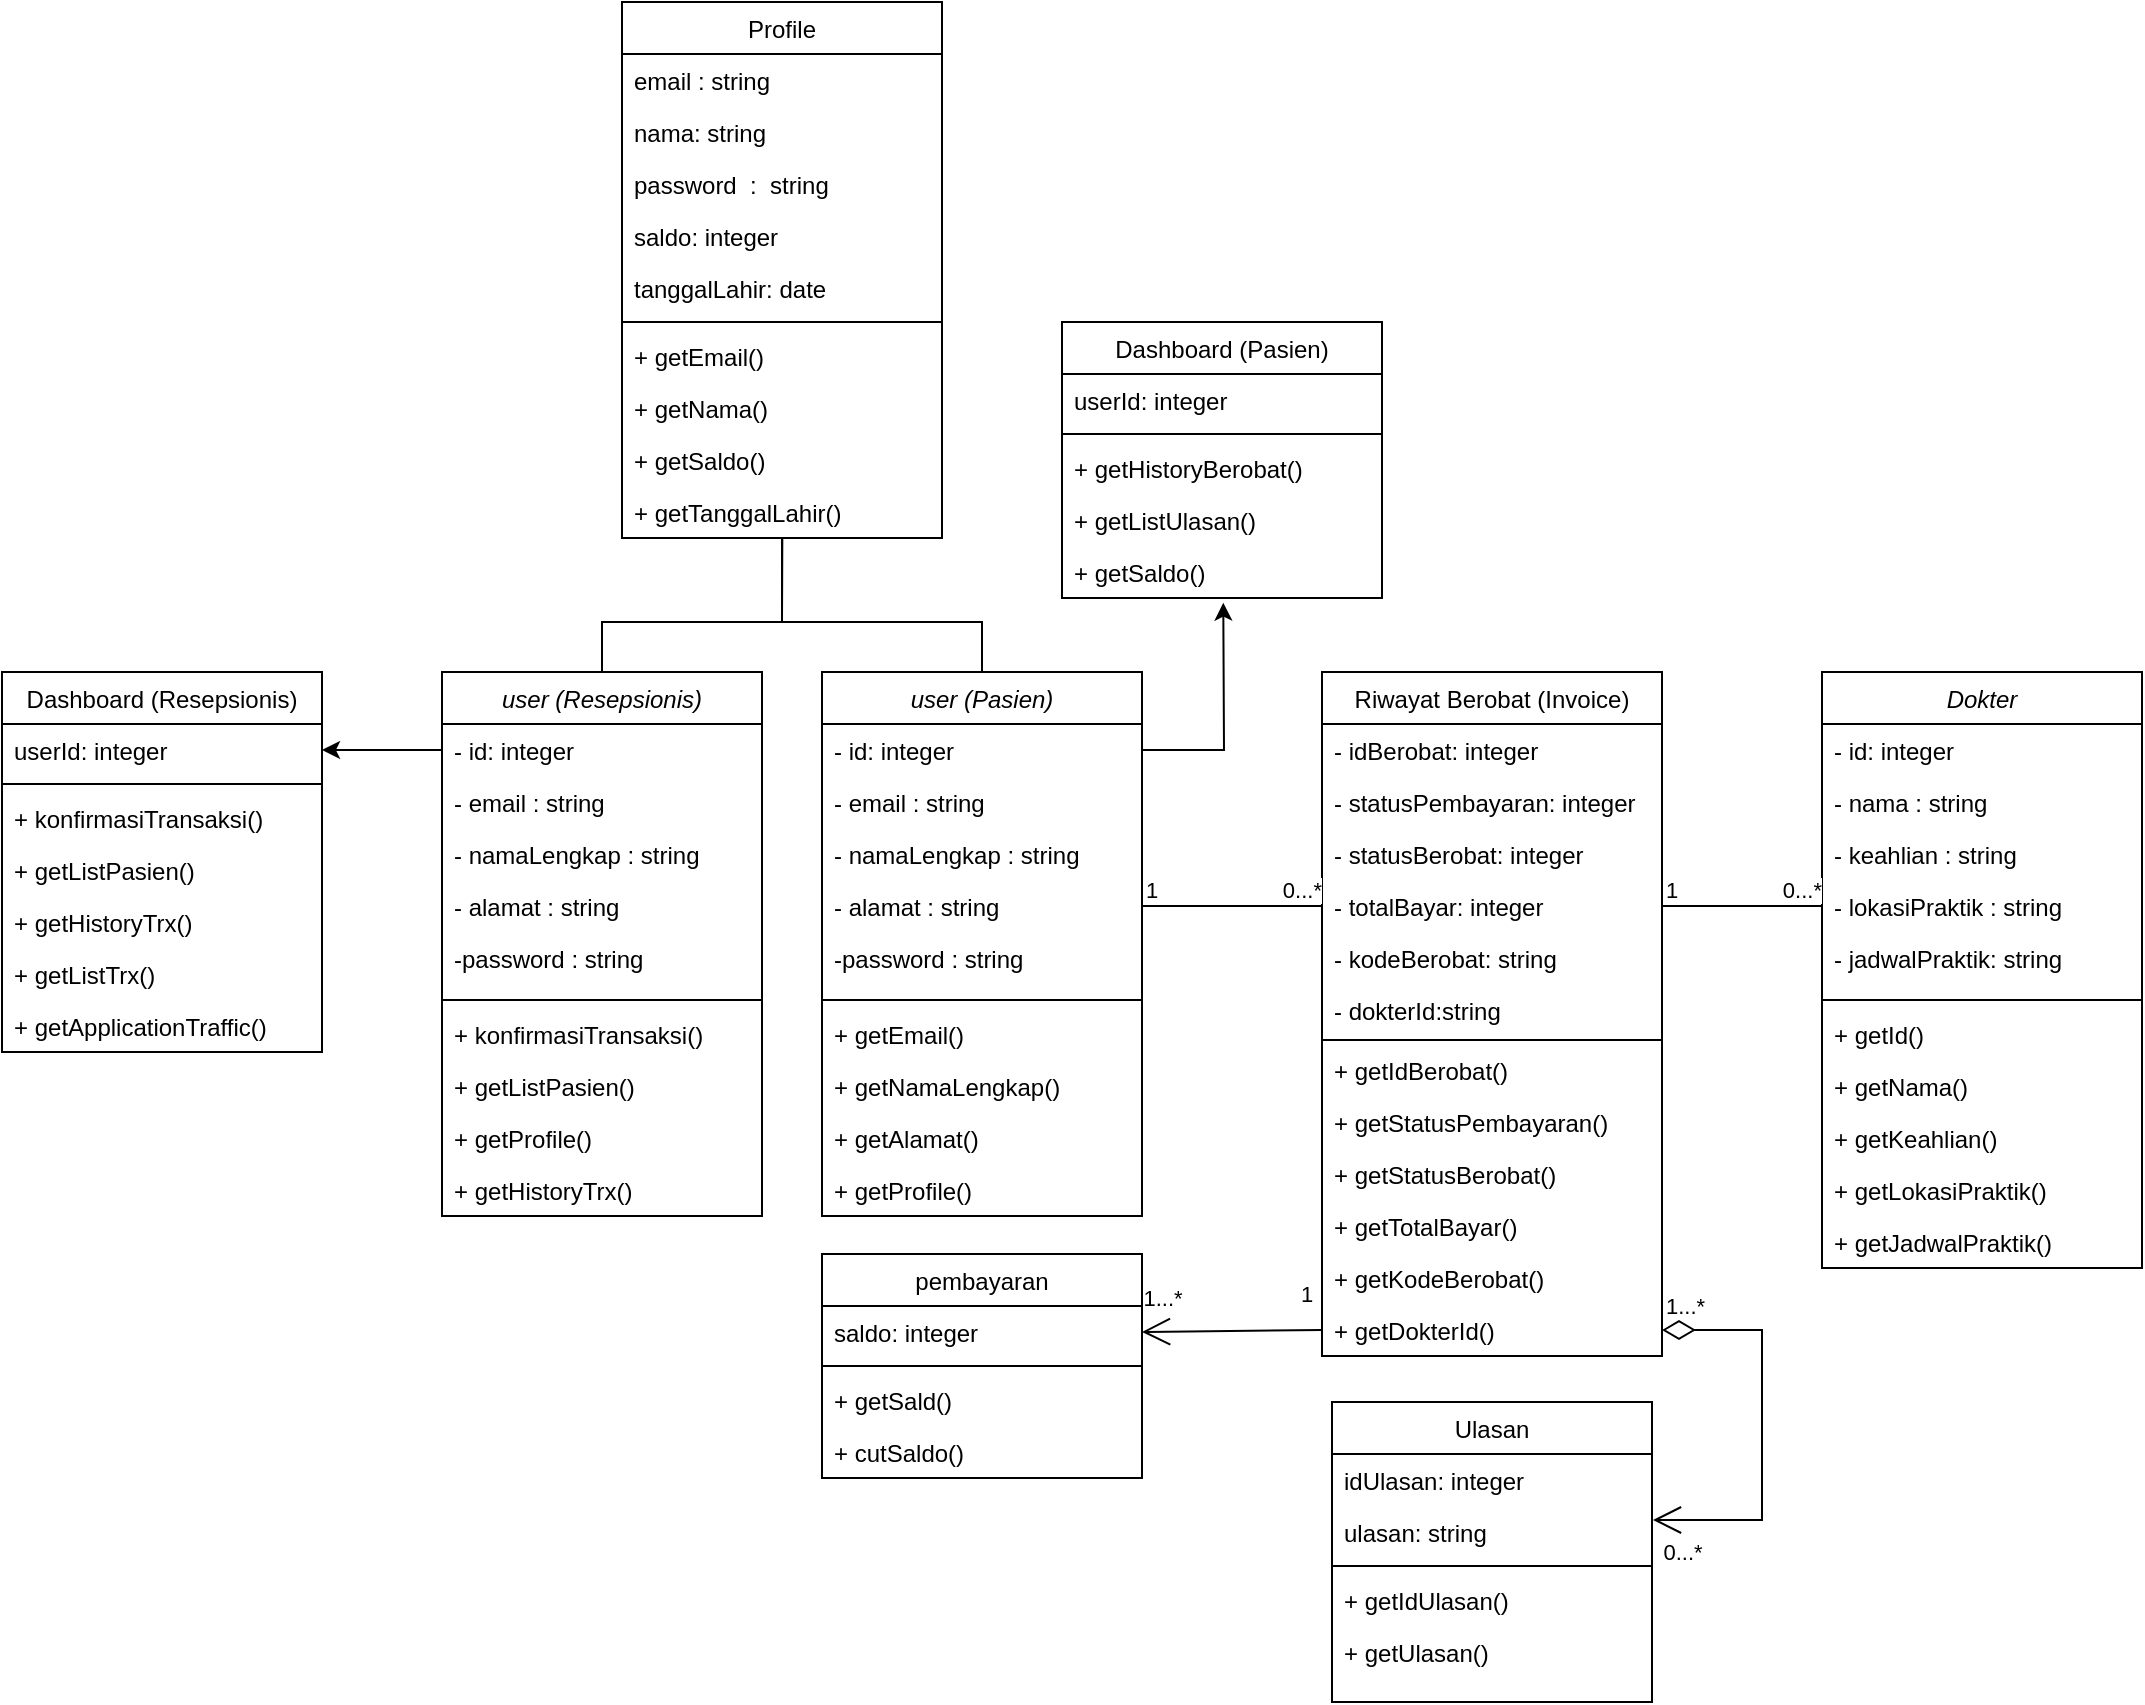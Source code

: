 <mxfile version="20.8.3" type="device" pages="5"><diagram id="C5RBs43oDa-KdzZeNtuy" name="Page-1"><mxGraphModel dx="2177" dy="983" grid="1" gridSize="10" guides="1" tooltips="1" connect="1" arrows="1" fold="1" page="1" pageScale="1" pageWidth="827" pageHeight="1169" math="0" shadow="0"><root><mxCell id="WIyWlLk6GJQsqaUBKTNV-0"/><mxCell id="WIyWlLk6GJQsqaUBKTNV-1" parent="WIyWlLk6GJQsqaUBKTNV-0"/><mxCell id="LM2cYPswRIwKZaUkjSLx-13" value="user (Pasien)" style="swimlane;fontStyle=2;align=center;verticalAlign=top;childLayout=stackLayout;horizontal=1;startSize=26;horizontalStack=0;resizeParent=1;resizeLast=0;collapsible=1;marginBottom=0;rounded=0;shadow=0;strokeWidth=1;" parent="WIyWlLk6GJQsqaUBKTNV-1" vertex="1"><mxGeometry x="-190" y="515" width="160" height="272" as="geometry"><mxRectangle x="230" y="140" width="160" height="26" as="alternateBounds"/></mxGeometry></mxCell><mxCell id="LM2cYPswRIwKZaUkjSLx-14" value="- id: integer" style="text;align=left;verticalAlign=top;spacingLeft=4;spacingRight=4;overflow=hidden;rotatable=0;points=[[0,0.5],[1,0.5]];portConstraint=eastwest;" parent="LM2cYPswRIwKZaUkjSLx-13" vertex="1"><mxGeometry y="26" width="160" height="26" as="geometry"/></mxCell><mxCell id="wohAPhaDhrjB5YFE_I_O-22" value="- email : string" style="text;align=left;verticalAlign=top;spacingLeft=4;spacingRight=4;overflow=hidden;rotatable=0;points=[[0,0.5],[1,0.5]];portConstraint=eastwest;" parent="LM2cYPswRIwKZaUkjSLx-13" vertex="1"><mxGeometry y="52" width="160" height="26" as="geometry"/></mxCell><mxCell id="LM2cYPswRIwKZaUkjSLx-16" value="- namaLengkap : string" style="text;align=left;verticalAlign=top;spacingLeft=4;spacingRight=4;overflow=hidden;rotatable=0;points=[[0,0.5],[1,0.5]];portConstraint=eastwest;" parent="LM2cYPswRIwKZaUkjSLx-13" vertex="1"><mxGeometry y="78" width="160" height="26" as="geometry"/></mxCell><mxCell id="LM2cYPswRIwKZaUkjSLx-17" value="- alamat : string" style="text;align=left;verticalAlign=top;spacingLeft=4;spacingRight=4;overflow=hidden;rotatable=0;points=[[0,0.5],[1,0.5]];portConstraint=eastwest;" parent="LM2cYPswRIwKZaUkjSLx-13" vertex="1"><mxGeometry y="104" width="160" height="26" as="geometry"/></mxCell><mxCell id="LM2cYPswRIwKZaUkjSLx-18" value="-password : string" style="text;align=left;verticalAlign=top;spacingLeft=4;spacingRight=4;overflow=hidden;rotatable=0;points=[[0,0.5],[1,0.5]];portConstraint=eastwest;rounded=0;shadow=0;html=0;" parent="LM2cYPswRIwKZaUkjSLx-13" vertex="1"><mxGeometry y="130" width="160" height="30" as="geometry"/></mxCell><mxCell id="LM2cYPswRIwKZaUkjSLx-19" value="" style="line;html=1;strokeWidth=1;align=left;verticalAlign=middle;spacingTop=-1;spacingLeft=3;spacingRight=3;rotatable=0;labelPosition=right;points=[];portConstraint=eastwest;" parent="LM2cYPswRIwKZaUkjSLx-13" vertex="1"><mxGeometry y="160" width="160" height="8" as="geometry"/></mxCell><mxCell id="LM2cYPswRIwKZaUkjSLx-20" value="+ getEmail()" style="text;align=left;verticalAlign=top;spacingLeft=4;spacingRight=4;overflow=hidden;rotatable=0;points=[[0,0.5],[1,0.5]];portConstraint=eastwest;" parent="LM2cYPswRIwKZaUkjSLx-13" vertex="1"><mxGeometry y="168" width="160" height="26" as="geometry"/></mxCell><mxCell id="LM2cYPswRIwKZaUkjSLx-23" value="+ getNamaLengkap()" style="text;align=left;verticalAlign=top;spacingLeft=4;spacingRight=4;overflow=hidden;rotatable=0;points=[[0,0.5],[1,0.5]];portConstraint=eastwest;" parent="LM2cYPswRIwKZaUkjSLx-13" vertex="1"><mxGeometry y="194" width="160" height="26" as="geometry"/></mxCell><mxCell id="LM2cYPswRIwKZaUkjSLx-24" value="+ getAlamat()" style="text;align=left;verticalAlign=top;spacingLeft=4;spacingRight=4;overflow=hidden;rotatable=0;points=[[0,0.5],[1,0.5]];portConstraint=eastwest;" parent="LM2cYPswRIwKZaUkjSLx-13" vertex="1"><mxGeometry y="220" width="160" height="26" as="geometry"/></mxCell><mxCell id="wohAPhaDhrjB5YFE_I_O-64" value="+ getProfile()" style="text;align=left;verticalAlign=top;spacingLeft=4;spacingRight=4;overflow=hidden;rotatable=0;points=[[0,0.5],[1,0.5]];portConstraint=eastwest;" parent="LM2cYPswRIwKZaUkjSLx-13" vertex="1"><mxGeometry y="246" width="160" height="26" as="geometry"/></mxCell><mxCell id="LM2cYPswRIwKZaUkjSLx-30" value="Riwayat Berobat (Invoice)" style="swimlane;fontStyle=0;align=center;verticalAlign=top;childLayout=stackLayout;horizontal=1;startSize=26;horizontalStack=0;resizeParent=1;resizeLast=0;collapsible=1;marginBottom=0;rounded=0;shadow=0;strokeWidth=1;" parent="WIyWlLk6GJQsqaUBKTNV-1" vertex="1"><mxGeometry x="60" y="515" width="170" height="342" as="geometry"><mxRectangle x="550" y="140" width="160" height="26" as="alternateBounds"/></mxGeometry></mxCell><mxCell id="LM2cYPswRIwKZaUkjSLx-31" value="- idBerobat: integer" style="text;align=left;verticalAlign=top;spacingLeft=4;spacingRight=4;overflow=hidden;rotatable=0;points=[[0,0.5],[1,0.5]];portConstraint=eastwest;" parent="LM2cYPswRIwKZaUkjSLx-30" vertex="1"><mxGeometry y="26" width="170" height="26" as="geometry"/></mxCell><mxCell id="LM2cYPswRIwKZaUkjSLx-32" value="- statusPembayaran: integer" style="text;align=left;verticalAlign=top;spacingLeft=4;spacingRight=4;overflow=hidden;rotatable=0;points=[[0,0.5],[1,0.5]];portConstraint=eastwest;rounded=0;shadow=0;html=0;" parent="LM2cYPswRIwKZaUkjSLx-30" vertex="1"><mxGeometry y="52" width="170" height="26" as="geometry"/></mxCell><mxCell id="LM2cYPswRIwKZaUkjSLx-34" value="- statusBerobat: integer" style="text;align=left;verticalAlign=top;spacingLeft=4;spacingRight=4;overflow=hidden;rotatable=0;points=[[0,0.5],[1,0.5]];portConstraint=eastwest;" parent="LM2cYPswRIwKZaUkjSLx-30" vertex="1"><mxGeometry y="78" width="170" height="26" as="geometry"/></mxCell><mxCell id="LM2cYPswRIwKZaUkjSLx-35" value="- totalBayar: integer" style="text;align=left;verticalAlign=top;spacingLeft=4;spacingRight=4;overflow=hidden;rotatable=0;points=[[0,0.5],[1,0.5]];portConstraint=eastwest;" parent="LM2cYPswRIwKZaUkjSLx-30" vertex="1"><mxGeometry y="104" width="170" height="26" as="geometry"/></mxCell><mxCell id="wohAPhaDhrjB5YFE_I_O-4" value="- kodeBerobat: string" style="text;align=left;verticalAlign=top;spacingLeft=4;spacingRight=4;overflow=hidden;rotatable=0;points=[[0,0.5],[1,0.5]];portConstraint=eastwest;" parent="LM2cYPswRIwKZaUkjSLx-30" vertex="1"><mxGeometry y="130" width="170" height="26" as="geometry"/></mxCell><mxCell id="wohAPhaDhrjB5YFE_I_O-5" value="- dokterId:string" style="text;align=left;verticalAlign=top;spacingLeft=4;spacingRight=4;overflow=hidden;rotatable=0;points=[[0,0.5],[1,0.5]];portConstraint=eastwest;" parent="LM2cYPswRIwKZaUkjSLx-30" vertex="1"><mxGeometry y="156" width="170" height="26" as="geometry"/></mxCell><mxCell id="LM2cYPswRIwKZaUkjSLx-33" value="" style="line;html=1;strokeWidth=1;align=left;verticalAlign=middle;spacingTop=-1;spacingLeft=3;spacingRight=3;rotatable=0;labelPosition=right;points=[];portConstraint=eastwest;" parent="LM2cYPswRIwKZaUkjSLx-30" vertex="1"><mxGeometry y="182" width="170" height="4" as="geometry"/></mxCell><mxCell id="wohAPhaDhrjB5YFE_I_O-6" value="+ getIdBerobat()" style="text;align=left;verticalAlign=top;spacingLeft=4;spacingRight=4;overflow=hidden;rotatable=0;points=[[0,0.5],[1,0.5]];portConstraint=eastwest;" parent="LM2cYPswRIwKZaUkjSLx-30" vertex="1"><mxGeometry y="186" width="170" height="26" as="geometry"/></mxCell><mxCell id="wohAPhaDhrjB5YFE_I_O-7" value="+ getStatusPembayaran()" style="text;align=left;verticalAlign=top;spacingLeft=4;spacingRight=4;overflow=hidden;rotatable=0;points=[[0,0.5],[1,0.5]];portConstraint=eastwest;" parent="LM2cYPswRIwKZaUkjSLx-30" vertex="1"><mxGeometry y="212" width="170" height="26" as="geometry"/></mxCell><mxCell id="wohAPhaDhrjB5YFE_I_O-8" value="+ getStatusBerobat()" style="text;align=left;verticalAlign=top;spacingLeft=4;spacingRight=4;overflow=hidden;rotatable=0;points=[[0,0.5],[1,0.5]];portConstraint=eastwest;" parent="LM2cYPswRIwKZaUkjSLx-30" vertex="1"><mxGeometry y="238" width="170" height="26" as="geometry"/></mxCell><mxCell id="wohAPhaDhrjB5YFE_I_O-9" value="+ getTotalBayar()" style="text;align=left;verticalAlign=top;spacingLeft=4;spacingRight=4;overflow=hidden;rotatable=0;points=[[0,0.5],[1,0.5]];portConstraint=eastwest;" parent="LM2cYPswRIwKZaUkjSLx-30" vertex="1"><mxGeometry y="264" width="170" height="26" as="geometry"/></mxCell><mxCell id="wohAPhaDhrjB5YFE_I_O-10" value="+ getKodeBerobat()" style="text;align=left;verticalAlign=top;spacingLeft=4;spacingRight=4;overflow=hidden;rotatable=0;points=[[0,0.5],[1,0.5]];portConstraint=eastwest;" parent="LM2cYPswRIwKZaUkjSLx-30" vertex="1"><mxGeometry y="290" width="170" height="26" as="geometry"/></mxCell><mxCell id="wohAPhaDhrjB5YFE_I_O-11" value="+ getDokterId()" style="text;align=left;verticalAlign=top;spacingLeft=4;spacingRight=4;overflow=hidden;rotatable=0;points=[[0,0.5],[1,0.5]];portConstraint=eastwest;" parent="LM2cYPswRIwKZaUkjSLx-30" vertex="1"><mxGeometry y="316" width="170" height="26" as="geometry"/></mxCell><mxCell id="LM2cYPswRIwKZaUkjSLx-42" value="pembayaran" style="swimlane;fontStyle=0;align=center;verticalAlign=top;childLayout=stackLayout;horizontal=1;startSize=26;horizontalStack=0;resizeParent=1;resizeLast=0;collapsible=1;marginBottom=0;rounded=0;shadow=0;strokeWidth=1;" parent="WIyWlLk6GJQsqaUBKTNV-1" vertex="1"><mxGeometry x="-190" y="806" width="160" height="112" as="geometry"><mxRectangle x="550" y="140" width="160" height="26" as="alternateBounds"/></mxGeometry></mxCell><mxCell id="LM2cYPswRIwKZaUkjSLx-43" value="saldo: integer" style="text;align=left;verticalAlign=top;spacingLeft=4;spacingRight=4;overflow=hidden;rotatable=0;points=[[0,0.5],[1,0.5]];portConstraint=eastwest;" parent="LM2cYPswRIwKZaUkjSLx-42" vertex="1"><mxGeometry y="26" width="160" height="26" as="geometry"/></mxCell><mxCell id="LM2cYPswRIwKZaUkjSLx-45" value="" style="line;html=1;strokeWidth=1;align=left;verticalAlign=middle;spacingTop=-1;spacingLeft=3;spacingRight=3;rotatable=0;labelPosition=right;points=[];portConstraint=eastwest;" parent="LM2cYPswRIwKZaUkjSLx-42" vertex="1"><mxGeometry y="52" width="160" height="8" as="geometry"/></mxCell><mxCell id="LM2cYPswRIwKZaUkjSLx-46" value="+ getSald()" style="text;align=left;verticalAlign=top;spacingLeft=4;spacingRight=4;overflow=hidden;rotatable=0;points=[[0,0.5],[1,0.5]];portConstraint=eastwest;" parent="LM2cYPswRIwKZaUkjSLx-42" vertex="1"><mxGeometry y="60" width="160" height="26" as="geometry"/></mxCell><mxCell id="wohAPhaDhrjB5YFE_I_O-91" value="+ cutSaldo()" style="text;align=left;verticalAlign=top;spacingLeft=4;spacingRight=4;overflow=hidden;rotatable=0;points=[[0,0.5],[1,0.5]];portConstraint=eastwest;" parent="LM2cYPswRIwKZaUkjSLx-42" vertex="1"><mxGeometry y="86" width="160" height="26" as="geometry"/></mxCell><mxCell id="wohAPhaDhrjB5YFE_I_O-12" value="Dokter" style="swimlane;fontStyle=2;align=center;verticalAlign=top;childLayout=stackLayout;horizontal=1;startSize=26;horizontalStack=0;resizeParent=1;resizeLast=0;collapsible=1;marginBottom=0;rounded=0;shadow=0;strokeWidth=1;" parent="WIyWlLk6GJQsqaUBKTNV-1" vertex="1"><mxGeometry x="310" y="515" width="160" height="298" as="geometry"><mxRectangle x="230" y="140" width="160" height="26" as="alternateBounds"/></mxGeometry></mxCell><mxCell id="wohAPhaDhrjB5YFE_I_O-21" value="- id: integer" style="text;align=left;verticalAlign=top;spacingLeft=4;spacingRight=4;overflow=hidden;rotatable=0;points=[[0,0.5],[1,0.5]];portConstraint=eastwest;" parent="wohAPhaDhrjB5YFE_I_O-12" vertex="1"><mxGeometry y="26" width="160" height="26" as="geometry"/></mxCell><mxCell id="wohAPhaDhrjB5YFE_I_O-13" value="- nama : string" style="text;align=left;verticalAlign=top;spacingLeft=4;spacingRight=4;overflow=hidden;rotatable=0;points=[[0,0.5],[1,0.5]];portConstraint=eastwest;" parent="wohAPhaDhrjB5YFE_I_O-12" vertex="1"><mxGeometry y="52" width="160" height="26" as="geometry"/></mxCell><mxCell id="wohAPhaDhrjB5YFE_I_O-14" value="- keahlian : string" style="text;align=left;verticalAlign=top;spacingLeft=4;spacingRight=4;overflow=hidden;rotatable=0;points=[[0,0.5],[1,0.5]];portConstraint=eastwest;" parent="wohAPhaDhrjB5YFE_I_O-12" vertex="1"><mxGeometry y="78" width="160" height="26" as="geometry"/></mxCell><mxCell id="wohAPhaDhrjB5YFE_I_O-15" value="- lokasiPraktik : string" style="text;align=left;verticalAlign=top;spacingLeft=4;spacingRight=4;overflow=hidden;rotatable=0;points=[[0,0.5],[1,0.5]];portConstraint=eastwest;" parent="wohAPhaDhrjB5YFE_I_O-12" vertex="1"><mxGeometry y="104" width="160" height="26" as="geometry"/></mxCell><mxCell id="wohAPhaDhrjB5YFE_I_O-16" value="- jadwalPraktik: string" style="text;align=left;verticalAlign=top;spacingLeft=4;spacingRight=4;overflow=hidden;rotatable=0;points=[[0,0.5],[1,0.5]];portConstraint=eastwest;rounded=0;shadow=0;html=0;" parent="wohAPhaDhrjB5YFE_I_O-12" vertex="1"><mxGeometry y="130" width="160" height="30" as="geometry"/></mxCell><mxCell id="wohAPhaDhrjB5YFE_I_O-17" value="" style="line;html=1;strokeWidth=1;align=left;verticalAlign=middle;spacingTop=-1;spacingLeft=3;spacingRight=3;rotatable=0;labelPosition=right;points=[];portConstraint=eastwest;" parent="wohAPhaDhrjB5YFE_I_O-12" vertex="1"><mxGeometry y="160" width="160" height="8" as="geometry"/></mxCell><mxCell id="wohAPhaDhrjB5YFE_I_O-18" value="+ getId()" style="text;align=left;verticalAlign=top;spacingLeft=4;spacingRight=4;overflow=hidden;rotatable=0;points=[[0,0.5],[1,0.5]];portConstraint=eastwest;" parent="wohAPhaDhrjB5YFE_I_O-12" vertex="1"><mxGeometry y="168" width="160" height="26" as="geometry"/></mxCell><mxCell id="wohAPhaDhrjB5YFE_I_O-19" value="+ getNama()" style="text;align=left;verticalAlign=top;spacingLeft=4;spacingRight=4;overflow=hidden;rotatable=0;points=[[0,0.5],[1,0.5]];portConstraint=eastwest;" parent="wohAPhaDhrjB5YFE_I_O-12" vertex="1"><mxGeometry y="194" width="160" height="26" as="geometry"/></mxCell><mxCell id="wohAPhaDhrjB5YFE_I_O-20" value="+ getKeahlian()" style="text;align=left;verticalAlign=top;spacingLeft=4;spacingRight=4;overflow=hidden;rotatable=0;points=[[0,0.5],[1,0.5]];portConstraint=eastwest;" parent="wohAPhaDhrjB5YFE_I_O-12" vertex="1"><mxGeometry y="220" width="160" height="26" as="geometry"/></mxCell><mxCell id="wohAPhaDhrjB5YFE_I_O-23" value="+ getLokasiPraktik()" style="text;align=left;verticalAlign=top;spacingLeft=4;spacingRight=4;overflow=hidden;rotatable=0;points=[[0,0.5],[1,0.5]];portConstraint=eastwest;" parent="wohAPhaDhrjB5YFE_I_O-12" vertex="1"><mxGeometry y="246" width="160" height="26" as="geometry"/></mxCell><mxCell id="wohAPhaDhrjB5YFE_I_O-24" value="+ getJadwalPraktik()" style="text;align=left;verticalAlign=top;spacingLeft=4;spacingRight=4;overflow=hidden;rotatable=0;points=[[0,0.5],[1,0.5]];portConstraint=eastwest;" parent="wohAPhaDhrjB5YFE_I_O-12" vertex="1"><mxGeometry y="272" width="160" height="26" as="geometry"/></mxCell><mxCell id="wohAPhaDhrjB5YFE_I_O-25" value="" style="endArrow=none;html=1;edgeStyle=orthogonalEdgeStyle;rounded=0;exitX=1;exitY=0.5;exitDx=0;exitDy=0;entryX=0;entryY=0.5;entryDx=0;entryDy=0;" parent="WIyWlLk6GJQsqaUBKTNV-1" source="LM2cYPswRIwKZaUkjSLx-17" target="LM2cYPswRIwKZaUkjSLx-35" edge="1"><mxGeometry relative="1" as="geometry"><mxPoint x="-130" y="820" as="sourcePoint"/><mxPoint x="30" y="820" as="targetPoint"/></mxGeometry></mxCell><mxCell id="wohAPhaDhrjB5YFE_I_O-26" value="1" style="edgeLabel;resizable=0;html=1;align=left;verticalAlign=bottom;" parent="wohAPhaDhrjB5YFE_I_O-25" connectable="0" vertex="1"><mxGeometry x="-1" relative="1" as="geometry"/></mxCell><mxCell id="wohAPhaDhrjB5YFE_I_O-27" value="0...*" style="edgeLabel;resizable=0;html=1;align=right;verticalAlign=bottom;" parent="wohAPhaDhrjB5YFE_I_O-25" connectable="0" vertex="1"><mxGeometry x="1" relative="1" as="geometry"/></mxCell><mxCell id="wohAPhaDhrjB5YFE_I_O-28" value="" style="endArrow=none;html=1;edgeStyle=orthogonalEdgeStyle;rounded=0;exitX=1;exitY=0.5;exitDx=0;exitDy=0;entryX=0;entryY=0.5;entryDx=0;entryDy=0;" parent="WIyWlLk6GJQsqaUBKTNV-1" source="LM2cYPswRIwKZaUkjSLx-35" target="wohAPhaDhrjB5YFE_I_O-15" edge="1"><mxGeometry relative="1" as="geometry"><mxPoint x="-20" y="642" as="sourcePoint"/><mxPoint x="70" y="642" as="targetPoint"/></mxGeometry></mxCell><mxCell id="wohAPhaDhrjB5YFE_I_O-29" value="1" style="edgeLabel;resizable=0;html=1;align=left;verticalAlign=bottom;" parent="wohAPhaDhrjB5YFE_I_O-28" connectable="0" vertex="1"><mxGeometry x="-1" relative="1" as="geometry"/></mxCell><mxCell id="wohAPhaDhrjB5YFE_I_O-30" value="0...*" style="edgeLabel;resizable=0;html=1;align=right;verticalAlign=bottom;" parent="wohAPhaDhrjB5YFE_I_O-28" connectable="0" vertex="1"><mxGeometry x="1" relative="1" as="geometry"/></mxCell><mxCell id="wohAPhaDhrjB5YFE_I_O-31" value="" style="endArrow=open;endFill=1;endSize=12;html=1;rounded=0;exitX=0;exitY=0.5;exitDx=0;exitDy=0;entryX=1;entryY=0.5;entryDx=0;entryDy=0;" parent="WIyWlLk6GJQsqaUBKTNV-1" source="wohAPhaDhrjB5YFE_I_O-11" target="LM2cYPswRIwKZaUkjSLx-43" edge="1"><mxGeometry width="160" relative="1" as="geometry"><mxPoint x="-20" y="890" as="sourcePoint"/><mxPoint x="140" y="890" as="targetPoint"/></mxGeometry></mxCell><mxCell id="wohAPhaDhrjB5YFE_I_O-32" value="1...*" style="edgeLabel;html=1;align=center;verticalAlign=middle;resizable=0;points=[];" parent="wohAPhaDhrjB5YFE_I_O-31" vertex="1" connectable="0"><mxGeometry x="0.624" y="-1" relative="1" as="geometry"><mxPoint x="-7" y="-16" as="offset"/></mxGeometry></mxCell><mxCell id="wohAPhaDhrjB5YFE_I_O-33" value="1" style="edgeLabel;html=1;align=center;verticalAlign=middle;resizable=0;points=[];" parent="wohAPhaDhrjB5YFE_I_O-31" vertex="1" connectable="0"><mxGeometry x="-0.809" relative="1" as="geometry"><mxPoint y="-18" as="offset"/></mxGeometry></mxCell><mxCell id="wohAPhaDhrjB5YFE_I_O-34" value="Ulasan" style="swimlane;fontStyle=0;align=center;verticalAlign=top;childLayout=stackLayout;horizontal=1;startSize=26;horizontalStack=0;resizeParent=1;resizeLast=0;collapsible=1;marginBottom=0;rounded=0;shadow=0;strokeWidth=1;" parent="WIyWlLk6GJQsqaUBKTNV-1" vertex="1"><mxGeometry x="65" y="880" width="160" height="150" as="geometry"><mxRectangle x="550" y="140" width="160" height="26" as="alternateBounds"/></mxGeometry></mxCell><mxCell id="wohAPhaDhrjB5YFE_I_O-35" value="idUlasan: integer" style="text;align=left;verticalAlign=top;spacingLeft=4;spacingRight=4;overflow=hidden;rotatable=0;points=[[0,0.5],[1,0.5]];portConstraint=eastwest;" parent="wohAPhaDhrjB5YFE_I_O-34" vertex="1"><mxGeometry y="26" width="160" height="26" as="geometry"/></mxCell><mxCell id="wohAPhaDhrjB5YFE_I_O-36" value="ulasan: string" style="text;align=left;verticalAlign=top;spacingLeft=4;spacingRight=4;overflow=hidden;rotatable=0;points=[[0,0.5],[1,0.5]];portConstraint=eastwest;rounded=0;shadow=0;html=0;" parent="wohAPhaDhrjB5YFE_I_O-34" vertex="1"><mxGeometry y="52" width="160" height="26" as="geometry"/></mxCell><mxCell id="wohAPhaDhrjB5YFE_I_O-37" value="" style="line;html=1;strokeWidth=1;align=left;verticalAlign=middle;spacingTop=-1;spacingLeft=3;spacingRight=3;rotatable=0;labelPosition=right;points=[];portConstraint=eastwest;" parent="wohAPhaDhrjB5YFE_I_O-34" vertex="1"><mxGeometry y="78" width="160" height="8" as="geometry"/></mxCell><mxCell id="wohAPhaDhrjB5YFE_I_O-38" value="+ getIdUlasan()" style="text;align=left;verticalAlign=top;spacingLeft=4;spacingRight=4;overflow=hidden;rotatable=0;points=[[0,0.5],[1,0.5]];portConstraint=eastwest;" parent="wohAPhaDhrjB5YFE_I_O-34" vertex="1"><mxGeometry y="86" width="160" height="26" as="geometry"/></mxCell><mxCell id="wohAPhaDhrjB5YFE_I_O-39" value="+ getUlasan()" style="text;align=left;verticalAlign=top;spacingLeft=4;spacingRight=4;overflow=hidden;rotatable=0;points=[[0,0.5],[1,0.5]];portConstraint=eastwest;" parent="wohAPhaDhrjB5YFE_I_O-34" vertex="1"><mxGeometry y="112" width="160" height="26" as="geometry"/></mxCell><mxCell id="wohAPhaDhrjB5YFE_I_O-41" value="1...*" style="endArrow=open;html=1;endSize=12;startArrow=diamondThin;startSize=14;startFill=0;edgeStyle=orthogonalEdgeStyle;align=left;verticalAlign=bottom;rounded=0;exitX=1;exitY=0.5;exitDx=0;exitDy=0;entryX=1.003;entryY=0.269;entryDx=0;entryDy=0;entryPerimeter=0;" parent="WIyWlLk6GJQsqaUBKTNV-1" source="wohAPhaDhrjB5YFE_I_O-11" target="wohAPhaDhrjB5YFE_I_O-36" edge="1"><mxGeometry x="-1" y="3" relative="1" as="geometry"><mxPoint x="270" y="840" as="sourcePoint"/><mxPoint x="430" y="840" as="targetPoint"/><Array as="points"><mxPoint x="280" y="844"/><mxPoint x="280" y="939"/></Array></mxGeometry></mxCell><mxCell id="wohAPhaDhrjB5YFE_I_O-42" value="0...*" style="edgeLabel;html=1;align=center;verticalAlign=middle;resizable=0;points=[];" parent="wohAPhaDhrjB5YFE_I_O-41" vertex="1" connectable="0"><mxGeometry x="0.808" relative="1" as="geometry"><mxPoint x="-5" y="16" as="offset"/></mxGeometry></mxCell><mxCell id="wohAPhaDhrjB5YFE_I_O-43" value="Profile" style="swimlane;fontStyle=0;align=center;verticalAlign=top;childLayout=stackLayout;horizontal=1;startSize=26;horizontalStack=0;resizeParent=1;resizeLast=0;collapsible=1;marginBottom=0;rounded=0;shadow=0;strokeWidth=1;" parent="WIyWlLk6GJQsqaUBKTNV-1" vertex="1"><mxGeometry x="-290" y="180" width="160" height="268" as="geometry"><mxRectangle x="550" y="140" width="160" height="26" as="alternateBounds"/></mxGeometry></mxCell><mxCell id="wohAPhaDhrjB5YFE_I_O-44" value="email : string" style="text;align=left;verticalAlign=top;spacingLeft=4;spacingRight=4;overflow=hidden;rotatable=0;points=[[0,0.5],[1,0.5]];portConstraint=eastwest;" parent="wohAPhaDhrjB5YFE_I_O-43" vertex="1"><mxGeometry y="26" width="160" height="26" as="geometry"/></mxCell><mxCell id="wohAPhaDhrjB5YFE_I_O-49" value="nama: string" style="text;align=left;verticalAlign=top;spacingLeft=4;spacingRight=4;overflow=hidden;rotatable=0;points=[[0,0.5],[1,0.5]];portConstraint=eastwest;" parent="wohAPhaDhrjB5YFE_I_O-43" vertex="1"><mxGeometry y="52" width="160" height="26" as="geometry"/></mxCell><mxCell id="wohAPhaDhrjB5YFE_I_O-45" value="password  :  string" style="text;align=left;verticalAlign=top;spacingLeft=4;spacingRight=4;overflow=hidden;rotatable=0;points=[[0,0.5],[1,0.5]];portConstraint=eastwest;rounded=0;shadow=0;html=0;" parent="wohAPhaDhrjB5YFE_I_O-43" vertex="1"><mxGeometry y="78" width="160" height="26" as="geometry"/></mxCell><mxCell id="wohAPhaDhrjB5YFE_I_O-50" value="saldo: integer" style="text;align=left;verticalAlign=top;spacingLeft=4;spacingRight=4;overflow=hidden;rotatable=0;points=[[0,0.5],[1,0.5]];portConstraint=eastwest;" parent="wohAPhaDhrjB5YFE_I_O-43" vertex="1"><mxGeometry y="104" width="160" height="26" as="geometry"/></mxCell><mxCell id="wohAPhaDhrjB5YFE_I_O-51" value="tanggalLahir: date" style="text;align=left;verticalAlign=top;spacingLeft=4;spacingRight=4;overflow=hidden;rotatable=0;points=[[0,0.5],[1,0.5]];portConstraint=eastwest;" parent="wohAPhaDhrjB5YFE_I_O-43" vertex="1"><mxGeometry y="130" width="160" height="26" as="geometry"/></mxCell><mxCell id="wohAPhaDhrjB5YFE_I_O-46" value="" style="line;html=1;strokeWidth=1;align=left;verticalAlign=middle;spacingTop=-1;spacingLeft=3;spacingRight=3;rotatable=0;labelPosition=right;points=[];portConstraint=eastwest;" parent="wohAPhaDhrjB5YFE_I_O-43" vertex="1"><mxGeometry y="156" width="160" height="8" as="geometry"/></mxCell><mxCell id="wohAPhaDhrjB5YFE_I_O-47" value="+ getEmail()" style="text;align=left;verticalAlign=top;spacingLeft=4;spacingRight=4;overflow=hidden;rotatable=0;points=[[0,0.5],[1,0.5]];portConstraint=eastwest;" parent="wohAPhaDhrjB5YFE_I_O-43" vertex="1"><mxGeometry y="164" width="160" height="26" as="geometry"/></mxCell><mxCell id="wohAPhaDhrjB5YFE_I_O-48" value="+ getNama()" style="text;align=left;verticalAlign=top;spacingLeft=4;spacingRight=4;overflow=hidden;rotatable=0;points=[[0,0.5],[1,0.5]];portConstraint=eastwest;" parent="wohAPhaDhrjB5YFE_I_O-43" vertex="1"><mxGeometry y="190" width="160" height="26" as="geometry"/></mxCell><mxCell id="wohAPhaDhrjB5YFE_I_O-52" value="+ getSaldo()" style="text;align=left;verticalAlign=top;spacingLeft=4;spacingRight=4;overflow=hidden;rotatable=0;points=[[0,0.5],[1,0.5]];portConstraint=eastwest;" parent="wohAPhaDhrjB5YFE_I_O-43" vertex="1"><mxGeometry y="216" width="160" height="26" as="geometry"/></mxCell><mxCell id="wohAPhaDhrjB5YFE_I_O-53" value="+ getTanggalLahir()" style="text;align=left;verticalAlign=top;spacingLeft=4;spacingRight=4;overflow=hidden;rotatable=0;points=[[0,0.5],[1,0.5]];portConstraint=eastwest;" parent="wohAPhaDhrjB5YFE_I_O-43" vertex="1"><mxGeometry y="242" width="160" height="26" as="geometry"/></mxCell><mxCell id="wohAPhaDhrjB5YFE_I_O-54" value="user (Resepsionis)" style="swimlane;fontStyle=2;align=center;verticalAlign=top;childLayout=stackLayout;horizontal=1;startSize=26;horizontalStack=0;resizeParent=1;resizeLast=0;collapsible=1;marginBottom=0;rounded=0;shadow=0;strokeWidth=1;" parent="WIyWlLk6GJQsqaUBKTNV-1" vertex="1"><mxGeometry x="-380" y="515" width="160" height="272" as="geometry"><mxRectangle x="230" y="140" width="160" height="26" as="alternateBounds"/></mxGeometry></mxCell><mxCell id="wohAPhaDhrjB5YFE_I_O-55" value="- id: integer" style="text;align=left;verticalAlign=top;spacingLeft=4;spacingRight=4;overflow=hidden;rotatable=0;points=[[0,0.5],[1,0.5]];portConstraint=eastwest;" parent="wohAPhaDhrjB5YFE_I_O-54" vertex="1"><mxGeometry y="26" width="160" height="26" as="geometry"/></mxCell><mxCell id="wohAPhaDhrjB5YFE_I_O-56" value="- email : string" style="text;align=left;verticalAlign=top;spacingLeft=4;spacingRight=4;overflow=hidden;rotatable=0;points=[[0,0.5],[1,0.5]];portConstraint=eastwest;" parent="wohAPhaDhrjB5YFE_I_O-54" vertex="1"><mxGeometry y="52" width="160" height="26" as="geometry"/></mxCell><mxCell id="wohAPhaDhrjB5YFE_I_O-57" value="- namaLengkap : string" style="text;align=left;verticalAlign=top;spacingLeft=4;spacingRight=4;overflow=hidden;rotatable=0;points=[[0,0.5],[1,0.5]];portConstraint=eastwest;" parent="wohAPhaDhrjB5YFE_I_O-54" vertex="1"><mxGeometry y="78" width="160" height="26" as="geometry"/></mxCell><mxCell id="wohAPhaDhrjB5YFE_I_O-58" value="- alamat : string" style="text;align=left;verticalAlign=top;spacingLeft=4;spacingRight=4;overflow=hidden;rotatable=0;points=[[0,0.5],[1,0.5]];portConstraint=eastwest;" parent="wohAPhaDhrjB5YFE_I_O-54" vertex="1"><mxGeometry y="104" width="160" height="26" as="geometry"/></mxCell><mxCell id="wohAPhaDhrjB5YFE_I_O-59" value="-password : string" style="text;align=left;verticalAlign=top;spacingLeft=4;spacingRight=4;overflow=hidden;rotatable=0;points=[[0,0.5],[1,0.5]];portConstraint=eastwest;rounded=0;shadow=0;html=0;" parent="wohAPhaDhrjB5YFE_I_O-54" vertex="1"><mxGeometry y="130" width="160" height="30" as="geometry"/></mxCell><mxCell id="wohAPhaDhrjB5YFE_I_O-60" value="" style="line;html=1;strokeWidth=1;align=left;verticalAlign=middle;spacingTop=-1;spacingLeft=3;spacingRight=3;rotatable=0;labelPosition=right;points=[];portConstraint=eastwest;" parent="wohAPhaDhrjB5YFE_I_O-54" vertex="1"><mxGeometry y="160" width="160" height="8" as="geometry"/></mxCell><mxCell id="wohAPhaDhrjB5YFE_I_O-61" value="+ konfirmasiTransaksi()" style="text;align=left;verticalAlign=top;spacingLeft=4;spacingRight=4;overflow=hidden;rotatable=0;points=[[0,0.5],[1,0.5]];portConstraint=eastwest;" parent="wohAPhaDhrjB5YFE_I_O-54" vertex="1"><mxGeometry y="168" width="160" height="26" as="geometry"/></mxCell><mxCell id="wohAPhaDhrjB5YFE_I_O-62" value="+ getListPasien()" style="text;align=left;verticalAlign=top;spacingLeft=4;spacingRight=4;overflow=hidden;rotatable=0;points=[[0,0.5],[1,0.5]];portConstraint=eastwest;" parent="wohAPhaDhrjB5YFE_I_O-54" vertex="1"><mxGeometry y="194" width="160" height="26" as="geometry"/></mxCell><mxCell id="wohAPhaDhrjB5YFE_I_O-63" value="+ getProfile()" style="text;align=left;verticalAlign=top;spacingLeft=4;spacingRight=4;overflow=hidden;rotatable=0;points=[[0,0.5],[1,0.5]];portConstraint=eastwest;" parent="wohAPhaDhrjB5YFE_I_O-54" vertex="1"><mxGeometry y="220" width="160" height="26" as="geometry"/></mxCell><mxCell id="wohAPhaDhrjB5YFE_I_O-65" value="+ getHistoryTrx()" style="text;align=left;verticalAlign=top;spacingLeft=4;spacingRight=4;overflow=hidden;rotatable=0;points=[[0,0.5],[1,0.5]];portConstraint=eastwest;" parent="wohAPhaDhrjB5YFE_I_O-54" vertex="1"><mxGeometry y="246" width="160" height="26" as="geometry"/></mxCell><mxCell id="wohAPhaDhrjB5YFE_I_O-66" value="" style="endArrow=none;html=1;rounded=0;exitX=0.5;exitY=0;exitDx=0;exitDy=0;entryX=0.5;entryY=0.995;entryDx=0;entryDy=0;entryPerimeter=0;" parent="WIyWlLk6GJQsqaUBKTNV-1" source="wohAPhaDhrjB5YFE_I_O-54" target="wohAPhaDhrjB5YFE_I_O-53" edge="1"><mxGeometry width="50" height="50" relative="1" as="geometry"><mxPoint x="100" y="390" as="sourcePoint"/><mxPoint x="-210" y="450" as="targetPoint"/><Array as="points"><mxPoint x="-300" y="490"/><mxPoint x="-210" y="490"/></Array></mxGeometry></mxCell><mxCell id="wohAPhaDhrjB5YFE_I_O-67" value="" style="endArrow=none;html=1;rounded=0;exitX=0.5;exitY=0;exitDx=0;exitDy=0;entryX=0.501;entryY=0.983;entryDx=0;entryDy=0;entryPerimeter=0;" parent="WIyWlLk6GJQsqaUBKTNV-1" source="LM2cYPswRIwKZaUkjSLx-13" target="wohAPhaDhrjB5YFE_I_O-53" edge="1"><mxGeometry width="50" height="50" relative="1" as="geometry"><mxPoint x="-290" y="525" as="sourcePoint"/><mxPoint x="-200" y="457.87" as="targetPoint"/><Array as="points"><mxPoint x="-110" y="490"/><mxPoint x="-210" y="490"/></Array></mxGeometry></mxCell><mxCell id="wohAPhaDhrjB5YFE_I_O-68" value="Dashboard (Resepsionis)" style="swimlane;fontStyle=0;align=center;verticalAlign=top;childLayout=stackLayout;horizontal=1;startSize=26;horizontalStack=0;resizeParent=1;resizeLast=0;collapsible=1;marginBottom=0;rounded=0;shadow=0;strokeWidth=1;" parent="WIyWlLk6GJQsqaUBKTNV-1" vertex="1"><mxGeometry x="-600" y="515" width="160" height="190" as="geometry"><mxRectangle x="550" y="140" width="160" height="26" as="alternateBounds"/></mxGeometry></mxCell><mxCell id="wohAPhaDhrjB5YFE_I_O-69" value="userId: integer" style="text;align=left;verticalAlign=top;spacingLeft=4;spacingRight=4;overflow=hidden;rotatable=0;points=[[0,0.5],[1,0.5]];portConstraint=eastwest;" parent="wohAPhaDhrjB5YFE_I_O-68" vertex="1"><mxGeometry y="26" width="160" height="26" as="geometry"/></mxCell><mxCell id="wohAPhaDhrjB5YFE_I_O-71" value="" style="line;html=1;strokeWidth=1;align=left;verticalAlign=middle;spacingTop=-1;spacingLeft=3;spacingRight=3;rotatable=0;labelPosition=right;points=[];portConstraint=eastwest;" parent="wohAPhaDhrjB5YFE_I_O-68" vertex="1"><mxGeometry y="52" width="160" height="8" as="geometry"/></mxCell><mxCell id="wohAPhaDhrjB5YFE_I_O-72" value="+ konfirmasiTransaksi()" style="text;align=left;verticalAlign=top;spacingLeft=4;spacingRight=4;overflow=hidden;rotatable=0;points=[[0,0.5],[1,0.5]];portConstraint=eastwest;" parent="wohAPhaDhrjB5YFE_I_O-68" vertex="1"><mxGeometry y="60" width="160" height="26" as="geometry"/></mxCell><mxCell id="wohAPhaDhrjB5YFE_I_O-73" value="+ getListPasien()" style="text;align=left;verticalAlign=top;spacingLeft=4;spacingRight=4;overflow=hidden;rotatable=0;points=[[0,0.5],[1,0.5]];portConstraint=eastwest;" parent="wohAPhaDhrjB5YFE_I_O-68" vertex="1"><mxGeometry y="86" width="160" height="26" as="geometry"/></mxCell><mxCell id="wohAPhaDhrjB5YFE_I_O-75" value="+ getHistoryTrx()" style="text;align=left;verticalAlign=top;spacingLeft=4;spacingRight=4;overflow=hidden;rotatable=0;points=[[0,0.5],[1,0.5]];portConstraint=eastwest;" parent="wohAPhaDhrjB5YFE_I_O-68" vertex="1"><mxGeometry y="112" width="160" height="26" as="geometry"/></mxCell><mxCell id="wohAPhaDhrjB5YFE_I_O-76" value="+ getListTrx()" style="text;align=left;verticalAlign=top;spacingLeft=4;spacingRight=4;overflow=hidden;rotatable=0;points=[[0,0.5],[1,0.5]];portConstraint=eastwest;" parent="wohAPhaDhrjB5YFE_I_O-68" vertex="1"><mxGeometry y="138" width="160" height="26" as="geometry"/></mxCell><mxCell id="wohAPhaDhrjB5YFE_I_O-77" value="+ getApplicationTraffic()" style="text;align=left;verticalAlign=top;spacingLeft=4;spacingRight=4;overflow=hidden;rotatable=0;points=[[0,0.5],[1,0.5]];portConstraint=eastwest;" parent="wohAPhaDhrjB5YFE_I_O-68" vertex="1"><mxGeometry y="164" width="160" height="26" as="geometry"/></mxCell><mxCell id="wohAPhaDhrjB5YFE_I_O-78" value="" style="endArrow=classic;html=1;rounded=0;entryX=1;entryY=0.5;entryDx=0;entryDy=0;exitX=0;exitY=0.5;exitDx=0;exitDy=0;" parent="WIyWlLk6GJQsqaUBKTNV-1" source="wohAPhaDhrjB5YFE_I_O-55" target="wohAPhaDhrjB5YFE_I_O-69" edge="1"><mxGeometry width="50" height="50" relative="1" as="geometry"><mxPoint x="-280" y="730" as="sourcePoint"/><mxPoint x="-230" y="680" as="targetPoint"/></mxGeometry></mxCell><mxCell id="wohAPhaDhrjB5YFE_I_O-79" value="Dashboard (Pasien)" style="swimlane;fontStyle=0;align=center;verticalAlign=top;childLayout=stackLayout;horizontal=1;startSize=26;horizontalStack=0;resizeParent=1;resizeLast=0;collapsible=1;marginBottom=0;rounded=0;shadow=0;strokeWidth=1;" parent="WIyWlLk6GJQsqaUBKTNV-1" vertex="1"><mxGeometry x="-70" y="340" width="160" height="138" as="geometry"><mxRectangle x="550" y="140" width="160" height="26" as="alternateBounds"/></mxGeometry></mxCell><mxCell id="wohAPhaDhrjB5YFE_I_O-80" value="userId: integer" style="text;align=left;verticalAlign=top;spacingLeft=4;spacingRight=4;overflow=hidden;rotatable=0;points=[[0,0.5],[1,0.5]];portConstraint=eastwest;" parent="wohAPhaDhrjB5YFE_I_O-79" vertex="1"><mxGeometry y="26" width="160" height="26" as="geometry"/></mxCell><mxCell id="wohAPhaDhrjB5YFE_I_O-81" value="" style="line;html=1;strokeWidth=1;align=left;verticalAlign=middle;spacingTop=-1;spacingLeft=3;spacingRight=3;rotatable=0;labelPosition=right;points=[];portConstraint=eastwest;" parent="wohAPhaDhrjB5YFE_I_O-79" vertex="1"><mxGeometry y="52" width="160" height="8" as="geometry"/></mxCell><mxCell id="wohAPhaDhrjB5YFE_I_O-85" value="+ getHistoryBerobat()" style="text;align=left;verticalAlign=top;spacingLeft=4;spacingRight=4;overflow=hidden;rotatable=0;points=[[0,0.5],[1,0.5]];portConstraint=eastwest;" parent="wohAPhaDhrjB5YFE_I_O-79" vertex="1"><mxGeometry y="60" width="160" height="26" as="geometry"/></mxCell><mxCell id="wohAPhaDhrjB5YFE_I_O-86" value="+ getListUlasan()" style="text;align=left;verticalAlign=top;spacingLeft=4;spacingRight=4;overflow=hidden;rotatable=0;points=[[0,0.5],[1,0.5]];portConstraint=eastwest;" parent="wohAPhaDhrjB5YFE_I_O-79" vertex="1"><mxGeometry y="86" width="160" height="26" as="geometry"/></mxCell><mxCell id="wohAPhaDhrjB5YFE_I_O-87" value="+ getSaldo()" style="text;align=left;verticalAlign=top;spacingLeft=4;spacingRight=4;overflow=hidden;rotatable=0;points=[[0,0.5],[1,0.5]];portConstraint=eastwest;" parent="wohAPhaDhrjB5YFE_I_O-79" vertex="1"><mxGeometry y="112" width="160" height="26" as="geometry"/></mxCell><mxCell id="wohAPhaDhrjB5YFE_I_O-90" value="" style="endArrow=classic;html=1;rounded=0;entryX=0.504;entryY=1.09;entryDx=0;entryDy=0;exitX=1;exitY=0.5;exitDx=0;exitDy=0;entryPerimeter=0;" parent="WIyWlLk6GJQsqaUBKTNV-1" source="LM2cYPswRIwKZaUkjSLx-14" target="wohAPhaDhrjB5YFE_I_O-87" edge="1"><mxGeometry width="50" height="50" relative="1" as="geometry"><mxPoint x="-370" y="564" as="sourcePoint"/><mxPoint x="-430" y="564" as="targetPoint"/><Array as="points"><mxPoint x="11" y="554"/></Array></mxGeometry></mxCell></root></mxGraphModel></diagram><diagram id="HrL1dmWbcdWtPXfuZdU9" name="Revisi 1.1"><mxGraphModel dx="2200" dy="983" grid="1" gridSize="10" guides="1" tooltips="1" connect="1" arrows="1" fold="1" page="1" pageScale="1" pageWidth="850" pageHeight="1100" math="0" shadow="0"><root><mxCell id="0"/><mxCell id="1" parent="0"/><mxCell id="O0347BRsfkuYhNq805oB-1" value="UserModel" style="swimlane;fontStyle=2;align=center;verticalAlign=top;childLayout=stackLayout;horizontal=1;startSize=26;horizontalStack=0;resizeParent=1;resizeLast=0;collapsible=1;marginBottom=0;rounded=0;shadow=0;strokeWidth=1;fillColor=#dae8fc;strokeColor=#6c8ebf;" parent="1" vertex="1"><mxGeometry x="-780" y="220" width="160" height="530" as="geometry"><mxRectangle x="230" y="140" width="160" height="26" as="alternateBounds"/></mxGeometry></mxCell><mxCell id="O0347BRsfkuYhNq805oB-2" value="- id: integer" style="text;align=left;verticalAlign=top;spacingLeft=4;spacingRight=4;overflow=hidden;rotatable=0;points=[[0,0.5],[1,0.5]];portConstraint=eastwest;" parent="O0347BRsfkuYhNq805oB-1" vertex="1"><mxGeometry y="26" width="160" height="26" as="geometry"/></mxCell><mxCell id="O0347BRsfkuYhNq805oB-3" value="- email : string" style="text;align=left;verticalAlign=top;spacingLeft=4;spacingRight=4;overflow=hidden;rotatable=0;points=[[0,0.5],[1,0.5]];portConstraint=eastwest;" parent="O0347BRsfkuYhNq805oB-1" vertex="1"><mxGeometry y="52" width="160" height="26" as="geometry"/></mxCell><mxCell id="KOgYirbSxA_f7Db96PVP-1" value="- username : string" style="text;align=left;verticalAlign=top;spacingLeft=4;spacingRight=4;overflow=hidden;rotatable=0;points=[[0,0.5],[1,0.5]];portConstraint=eastwest;" parent="O0347BRsfkuYhNq805oB-1" vertex="1"><mxGeometry y="78" width="160" height="26" as="geometry"/></mxCell><mxCell id="O0347BRsfkuYhNq805oB-4" value="- fullname : string" style="text;align=left;verticalAlign=top;spacingLeft=4;spacingRight=4;overflow=hidden;rotatable=0;points=[[0,0.5],[1,0.5]];portConstraint=eastwest;" parent="O0347BRsfkuYhNq805oB-1" vertex="1"><mxGeometry y="104" width="160" height="26" as="geometry"/></mxCell><mxCell id="O0347BRsfkuYhNq805oB-5" value="- address : string" style="text;align=left;verticalAlign=top;spacingLeft=4;spacingRight=4;overflow=hidden;rotatable=0;points=[[0,0.5],[1,0.5]];portConstraint=eastwest;" parent="O0347BRsfkuYhNq805oB-1" vertex="1"><mxGeometry y="130" width="160" height="26" as="geometry"/></mxCell><mxCell id="O0347BRsfkuYhNq805oB-6" value="- password : string" style="text;align=left;verticalAlign=top;spacingLeft=4;spacingRight=4;overflow=hidden;rotatable=0;points=[[0,0.5],[1,0.5]];portConstraint=eastwest;rounded=0;shadow=0;html=0;" parent="O0347BRsfkuYhNq805oB-1" vertex="1"><mxGeometry y="156" width="160" height="30" as="geometry"/></mxCell><mxCell id="KOgYirbSxA_f7Db96PVP-2" value="- image : string" style="text;align=left;verticalAlign=top;spacingLeft=4;spacingRight=4;overflow=hidden;rotatable=0;points=[[0,0.5],[1,0.5]];portConstraint=eastwest;rounded=0;shadow=0;html=0;" parent="O0347BRsfkuYhNq805oB-1" vertex="1"><mxGeometry y="186" width="160" height="30" as="geometry"/></mxCell><mxCell id="KOgYirbSxA_f7Db96PVP-3" value="- role : string(enum(&quot;Pasien&quot;,&#10;&quot;Instansi Kesehatan&quot;, &#10;&quot;Admin&quot;))" style="text;align=left;verticalAlign=top;spacingLeft=4;spacingRight=4;overflow=hidden;rotatable=0;points=[[0,0.5],[1,0.5]];portConstraint=eastwest;rounded=0;shadow=0;html=0;" parent="O0347BRsfkuYhNq805oB-1" vertex="1"><mxGeometry y="216" width="160" height="54" as="geometry"/></mxCell><mxCell id="O0347BRsfkuYhNq805oB-7" value="" style="line;html=1;strokeWidth=1;align=left;verticalAlign=middle;spacingTop=-1;spacingLeft=3;spacingRight=3;rotatable=0;labelPosition=right;points=[];portConstraint=eastwest;" parent="O0347BRsfkuYhNq805oB-1" vertex="1"><mxGeometry y="270" width="160" height="8" as="geometry"/></mxCell><mxCell id="KOgYirbSxA_f7Db96PVP-4" value="+ setLoginLog(email : string,&#10;uid: integer,&#10;status : integer)" style="text;align=left;verticalAlign=top;spacingLeft=4;spacingRight=4;overflow=hidden;rotatable=0;points=[[0,0.5],[1,0.5]];portConstraint=eastwest;rounded=0;shadow=0;html=0;" parent="O0347BRsfkuYhNq805oB-1" vertex="1"><mxGeometry y="278" width="160" height="52" as="geometry"/></mxCell><mxCell id="KOgYirbSxA_f7Db96PVP-5" value="+ getFcmToken(uid : string)" style="text;align=left;verticalAlign=top;spacingLeft=4;spacingRight=4;overflow=hidden;rotatable=0;points=[[0,0.5],[1,0.5]];portConstraint=eastwest;rounded=0;shadow=0;html=0;" parent="O0347BRsfkuYhNq805oB-1" vertex="1"><mxGeometry y="330" width="160" height="30" as="geometry"/></mxCell><mxCell id="KOgYirbSxA_f7Db96PVP-6" value="+ login(email: string,&#10;password : string)" style="text;align=left;verticalAlign=top;spacingLeft=4;spacingRight=4;overflow=hidden;rotatable=0;points=[[0,0.5],[1,0.5]];portConstraint=eastwest;rounded=0;shadow=0;html=0;" parent="O0347BRsfkuYhNq805oB-1" vertex="1"><mxGeometry y="360" width="160" height="40" as="geometry"/></mxCell><mxCell id="KOgYirbSxA_f7Db96PVP-7" value="+ logout(token: string)" style="text;align=left;verticalAlign=top;spacingLeft=4;spacingRight=4;overflow=hidden;rotatable=0;points=[[0,0.5],[1,0.5]];portConstraint=eastwest;rounded=0;shadow=0;html=0;" parent="O0347BRsfkuYhNq805oB-1" vertex="1"><mxGeometry y="400" width="160" height="30" as="geometry"/></mxCell><mxCell id="KOgYirbSxA_f7Db96PVP-8" value="+ renewToken(token: string)&#10;: string" style="text;align=left;verticalAlign=top;spacingLeft=4;spacingRight=4;overflow=hidden;rotatable=0;points=[[0,0.5],[1,0.5]];portConstraint=eastwest;rounded=0;shadow=0;html=0;" parent="O0347BRsfkuYhNq805oB-1" vertex="1"><mxGeometry y="430" width="160" height="40" as="geometry"/></mxCell><mxCell id="KOgYirbSxA_f7Db96PVP-26" value="+ createAccount(data:array)" style="text;align=left;verticalAlign=top;spacingLeft=4;spacingRight=4;overflow=hidden;rotatable=0;points=[[0,0.5],[1,0.5]];portConstraint=eastwest;rounded=0;shadow=0;html=0;" parent="O0347BRsfkuYhNq805oB-1" vertex="1"><mxGeometry y="470" width="160" height="30" as="geometry"/></mxCell><mxCell id="KOgYirbSxA_f7Db96PVP-27" value="+ getUser(id: integer)" style="text;align=left;verticalAlign=top;spacingLeft=4;spacingRight=4;overflow=hidden;rotatable=0;points=[[0,0.5],[1,0.5]];portConstraint=eastwest;rounded=0;shadow=0;html=0;" parent="O0347BRsfkuYhNq805oB-1" vertex="1"><mxGeometry y="500" width="160" height="30" as="geometry"/></mxCell><mxCell id="O0347BRsfkuYhNq805oB-12" value="Database" style="swimlane;fontStyle=2;align=center;verticalAlign=top;childLayout=stackLayout;horizontal=1;startSize=26;horizontalStack=0;resizeParent=1;resizeLast=0;collapsible=1;marginBottom=0;rounded=0;shadow=0;strokeWidth=1;fillColor=#dae8fc;strokeColor=#6c8ebf;" parent="1" vertex="1"><mxGeometry x="-505" width="160" height="164" as="geometry"><mxRectangle x="230" y="140" width="160" height="26" as="alternateBounds"/></mxGeometry></mxCell><mxCell id="O0347BRsfkuYhNq805oB-18" value="" style="line;html=1;strokeWidth=1;align=left;verticalAlign=middle;spacingTop=-1;spacingLeft=3;spacingRight=3;rotatable=0;labelPosition=right;points=[];portConstraint=eastwest;" parent="O0347BRsfkuYhNq805oB-12" vertex="1"><mxGeometry y="26" width="160" height="8" as="geometry"/></mxCell><mxCell id="O0347BRsfkuYhNq805oB-19" value="+ first()" style="text;align=left;verticalAlign=top;spacingLeft=4;spacingRight=4;overflow=hidden;rotatable=0;points=[[0,0.5],[1,0.5]];portConstraint=eastwest;" parent="O0347BRsfkuYhNq805oB-12" vertex="1"><mxGeometry y="34" width="160" height="26" as="geometry"/></mxCell><mxCell id="O0347BRsfkuYhNq805oB-20" value="+ findAll()" style="text;align=left;verticalAlign=top;spacingLeft=4;spacingRight=4;overflow=hidden;rotatable=0;points=[[0,0.5],[1,0.5]];portConstraint=eastwest;" parent="O0347BRsfkuYhNq805oB-12" vertex="1"><mxGeometry y="60" width="160" height="26" as="geometry"/></mxCell><mxCell id="O0347BRsfkuYhNq805oB-21" value="+ insert()" style="text;align=left;verticalAlign=top;spacingLeft=4;spacingRight=4;overflow=hidden;rotatable=0;points=[[0,0.5],[1,0.5]];portConstraint=eastwest;" parent="O0347BRsfkuYhNq805oB-12" vertex="1"><mxGeometry y="86" width="160" height="26" as="geometry"/></mxCell><mxCell id="O0347BRsfkuYhNq805oB-22" value="+ update()" style="text;align=left;verticalAlign=top;spacingLeft=4;spacingRight=4;overflow=hidden;rotatable=0;points=[[0,0.5],[1,0.5]];portConstraint=eastwest;" parent="O0347BRsfkuYhNq805oB-12" vertex="1"><mxGeometry y="112" width="160" height="26" as="geometry"/></mxCell><mxCell id="O0347BRsfkuYhNq805oB-24" value="+ countAllResults()" style="text;align=left;verticalAlign=top;spacingLeft=4;spacingRight=4;overflow=hidden;rotatable=0;points=[[0,0.5],[1,0.5]];portConstraint=eastwest;" parent="O0347BRsfkuYhNq805oB-12" vertex="1"><mxGeometry y="138" width="160" height="26" as="geometry"/></mxCell><mxCell id="O0347BRsfkuYhNq805oB-25" value="" style="endArrow=none;html=1;rounded=0;entryX=0.5;entryY=1;entryDx=0;entryDy=0;exitX=0.5;exitY=0;exitDx=0;exitDy=0;" parent="1" source="O0347BRsfkuYhNq805oB-1" target="O0347BRsfkuYhNq805oB-12" edge="1"><mxGeometry width="50" height="50" relative="1" as="geometry"><mxPoint x="-450" y="260" as="sourcePoint"/><mxPoint x="-350" y="230" as="targetPoint"/><Array as="points"><mxPoint x="-700" y="210"/><mxPoint x="-425" y="210"/></Array></mxGeometry></mxCell><mxCell id="KOgYirbSxA_f7Db96PVP-9" value="DokterModel" style="swimlane;fontStyle=2;align=center;verticalAlign=top;childLayout=stackLayout;horizontal=1;startSize=26;horizontalStack=0;resizeParent=1;resizeLast=0;collapsible=1;marginBottom=0;rounded=0;shadow=0;strokeWidth=1;fillColor=#dae8fc;strokeColor=#6c8ebf;" parent="1" vertex="1"><mxGeometry x="-585" y="230" width="160" height="254" as="geometry"><mxRectangle x="230" y="140" width="160" height="26" as="alternateBounds"/></mxGeometry></mxCell><mxCell id="KOgYirbSxA_f7Db96PVP-10" value="- id: integer" style="text;align=left;verticalAlign=top;spacingLeft=4;spacingRight=4;overflow=hidden;rotatable=0;points=[[0,0.5],[1,0.5]];portConstraint=eastwest;" parent="KOgYirbSxA_f7Db96PVP-9" vertex="1"><mxGeometry y="26" width="160" height="26" as="geometry"/></mxCell><mxCell id="KOgYirbSxA_f7Db96PVP-11" value="- instansi_id : integer" style="text;align=left;verticalAlign=top;spacingLeft=4;spacingRight=4;overflow=hidden;rotatable=0;points=[[0,0.5],[1,0.5]];portConstraint=eastwest;" parent="KOgYirbSxA_f7Db96PVP-9" vertex="1"><mxGeometry y="52" width="160" height="26" as="geometry"/></mxCell><mxCell id="KOgYirbSxA_f7Db96PVP-12" value="- nama : string" style="text;align=left;verticalAlign=top;spacingLeft=4;spacingRight=4;overflow=hidden;rotatable=0;points=[[0,0.5],[1,0.5]];portConstraint=eastwest;" parent="KOgYirbSxA_f7Db96PVP-9" vertex="1"><mxGeometry y="78" width="160" height="26" as="geometry"/></mxCell><mxCell id="KOgYirbSxA_f7Db96PVP-13" value="- profession : string" style="text;align=left;verticalAlign=top;spacingLeft=4;spacingRight=4;overflow=hidden;rotatable=0;points=[[0,0.5],[1,0.5]];portConstraint=eastwest;" parent="KOgYirbSxA_f7Db96PVP-9" vertex="1"><mxGeometry y="104" width="160" height="26" as="geometry"/></mxCell><mxCell id="KOgYirbSxA_f7Db96PVP-14" value="- image : string" style="text;align=left;verticalAlign=top;spacingLeft=4;spacingRight=4;overflow=hidden;rotatable=0;points=[[0,0.5],[1,0.5]];portConstraint=eastwest;" parent="KOgYirbSxA_f7Db96PVP-9" vertex="1"><mxGeometry y="130" width="160" height="26" as="geometry"/></mxCell><mxCell id="KOgYirbSxA_f7Db96PVP-15" value="- price : integer" style="text;align=left;verticalAlign=top;spacingLeft=4;spacingRight=4;overflow=hidden;rotatable=0;points=[[0,0.5],[1,0.5]];portConstraint=eastwest;rounded=0;shadow=0;html=0;" parent="KOgYirbSxA_f7Db96PVP-9" vertex="1"><mxGeometry y="156" width="160" height="30" as="geometry"/></mxCell><mxCell id="KOgYirbSxA_f7Db96PVP-18" value="" style="line;html=1;strokeWidth=1;align=left;verticalAlign=middle;spacingTop=-1;spacingLeft=3;spacingRight=3;rotatable=0;labelPosition=right;points=[];portConstraint=eastwest;" parent="KOgYirbSxA_f7Db96PVP-9" vertex="1"><mxGeometry y="186" width="160" height="8" as="geometry"/></mxCell><mxCell id="KOgYirbSxA_f7Db96PVP-22" value="+ getDokterAndInstansi()" style="text;align=left;verticalAlign=top;spacingLeft=4;spacingRight=4;overflow=hidden;rotatable=0;points=[[0,0.5],[1,0.5]];portConstraint=eastwest;rounded=0;shadow=0;html=0;" parent="KOgYirbSxA_f7Db96PVP-9" vertex="1"><mxGeometry y="194" width="160" height="30" as="geometry"/></mxCell><mxCell id="KOgYirbSxA_f7Db96PVP-24" value="+ getDetailDokter(id : int)" style="text;align=left;verticalAlign=top;spacingLeft=4;spacingRight=4;overflow=hidden;rotatable=0;points=[[0,0.5],[1,0.5]];portConstraint=eastwest;rounded=0;shadow=0;html=0;" parent="KOgYirbSxA_f7Db96PVP-9" vertex="1"><mxGeometry y="224" width="160" height="30" as="geometry"/></mxCell><mxCell id="KOgYirbSxA_f7Db96PVP-25" value="" style="endArrow=none;html=1;rounded=0;exitX=0.5;exitY=0;exitDx=0;exitDy=0;entryX=0.5;entryY=1;entryDx=0;entryDy=0;" parent="1" source="KOgYirbSxA_f7Db96PVP-9" target="O0347BRsfkuYhNq805oB-12" edge="1"><mxGeometry width="50" height="50" relative="1" as="geometry"><mxPoint x="-690" y="240" as="sourcePoint"/><mxPoint x="-310" y="199.154" as="targetPoint"/><Array as="points"><mxPoint x="-505" y="210"/><mxPoint x="-425" y="210"/></Array></mxGeometry></mxCell><mxCell id="KOgYirbSxA_f7Db96PVP-28" value="InvoiceModel" style="swimlane;fontStyle=2;align=center;verticalAlign=top;childLayout=stackLayout;horizontal=1;startSize=26;horizontalStack=0;resizeParent=1;resizeLast=0;collapsible=1;marginBottom=0;rounded=0;shadow=0;strokeWidth=1;fillColor=#dae8fc;strokeColor=#6c8ebf;" parent="1" vertex="1"><mxGeometry x="-390" y="220" width="160" height="408" as="geometry"><mxRectangle x="230" y="140" width="160" height="26" as="alternateBounds"/></mxGeometry></mxCell><mxCell id="KOgYirbSxA_f7Db96PVP-29" value="- id: integer" style="text;align=left;verticalAlign=top;spacingLeft=4;spacingRight=4;overflow=hidden;rotatable=0;points=[[0,0.5],[1,0.5]];portConstraint=eastwest;" parent="KOgYirbSxA_f7Db96PVP-28" vertex="1"><mxGeometry y="26" width="160" height="26" as="geometry"/></mxCell><mxCell id="KOgYirbSxA_f7Db96PVP-30" value="- no_invoice : string" style="text;align=left;verticalAlign=top;spacingLeft=4;spacingRight=4;overflow=hidden;rotatable=0;points=[[0,0.5],[1,0.5]];portConstraint=eastwest;" parent="KOgYirbSxA_f7Db96PVP-28" vertex="1"><mxGeometry y="52" width="160" height="26" as="geometry"/></mxCell><mxCell id="KOgYirbSxA_f7Db96PVP-31" value="- user_id : integer" style="text;align=left;verticalAlign=top;spacingLeft=4;spacingRight=4;overflow=hidden;rotatable=0;points=[[0,0.5],[1,0.5]];portConstraint=eastwest;" parent="KOgYirbSxA_f7Db96PVP-28" vertex="1"><mxGeometry y="78" width="160" height="26" as="geometry"/></mxCell><mxCell id="KOgYirbSxA_f7Db96PVP-32" value="- dokter_id : integer" style="text;align=left;verticalAlign=top;spacingLeft=4;spacingRight=4;overflow=hidden;rotatable=0;points=[[0,0.5],[1,0.5]];portConstraint=eastwest;" parent="KOgYirbSxA_f7Db96PVP-28" vertex="1"><mxGeometry y="104" width="160" height="26" as="geometry"/></mxCell><mxCell id="KOgYirbSxA_f7Db96PVP-34" value="- price : integer" style="text;align=left;verticalAlign=top;spacingLeft=4;spacingRight=4;overflow=hidden;rotatable=0;points=[[0,0.5],[1,0.5]];portConstraint=eastwest;rounded=0;shadow=0;html=0;" parent="KOgYirbSxA_f7Db96PVP-28" vertex="1"><mxGeometry y="130" width="160" height="30" as="geometry"/></mxCell><mxCell id="KOgYirbSxA_f7Db96PVP-38" value="- discount : integer" style="text;align=left;verticalAlign=top;spacingLeft=4;spacingRight=4;overflow=hidden;rotatable=0;points=[[0,0.5],[1,0.5]];portConstraint=eastwest;rounded=0;shadow=0;html=0;" parent="KOgYirbSxA_f7Db96PVP-28" vertex="1"><mxGeometry y="160" width="160" height="30" as="geometry"/></mxCell><mxCell id="KOgYirbSxA_f7Db96PVP-39" value="- total_price : integer" style="text;align=left;verticalAlign=top;spacingLeft=4;spacingRight=4;overflow=hidden;rotatable=0;points=[[0,0.5],[1,0.5]];portConstraint=eastwest;rounded=0;shadow=0;html=0;" parent="KOgYirbSxA_f7Db96PVP-28" vertex="1"><mxGeometry y="190" width="160" height="30" as="geometry"/></mxCell><mxCell id="KOgYirbSxA_f7Db96PVP-40" value="- status : integer" style="text;align=left;verticalAlign=top;spacingLeft=4;spacingRight=4;overflow=hidden;rotatable=0;points=[[0,0.5],[1,0.5]];portConstraint=eastwest;rounded=0;shadow=0;html=0;" parent="KOgYirbSxA_f7Db96PVP-28" vertex="1"><mxGeometry y="220" width="160" height="30" as="geometry"/></mxCell><mxCell id="KOgYirbSxA_f7Db96PVP-41" value="- reg_code : string" style="text;align=left;verticalAlign=top;spacingLeft=4;spacingRight=4;overflow=hidden;rotatable=0;points=[[0,0.5],[1,0.5]];portConstraint=eastwest;rounded=0;shadow=0;html=0;" parent="KOgYirbSxA_f7Db96PVP-28" vertex="1"><mxGeometry y="250" width="160" height="30" as="geometry"/></mxCell><mxCell id="KOgYirbSxA_f7Db96PVP-35" value="" style="line;html=1;strokeWidth=1;align=left;verticalAlign=middle;spacingTop=-1;spacingLeft=3;spacingRight=3;rotatable=0;labelPosition=right;points=[];portConstraint=eastwest;" parent="KOgYirbSxA_f7Db96PVP-28" vertex="1"><mxGeometry y="280" width="160" height="8" as="geometry"/></mxCell><mxCell id="KOgYirbSxA_f7Db96PVP-36" value="+ getInvoiceUser(uid : int)" style="text;align=left;verticalAlign=top;spacingLeft=4;spacingRight=4;overflow=hidden;rotatable=0;points=[[0,0.5],[1,0.5]];portConstraint=eastwest;rounded=0;shadow=0;html=0;" parent="KOgYirbSxA_f7Db96PVP-28" vertex="1"><mxGeometry y="288" width="160" height="30" as="geometry"/></mxCell><mxCell id="KOgYirbSxA_f7Db96PVP-37" value="+ getDetailInvoice(id : int)" style="text;align=left;verticalAlign=top;spacingLeft=4;spacingRight=4;overflow=hidden;rotatable=0;points=[[0,0.5],[1,0.5]];portConstraint=eastwest;rounded=0;shadow=0;html=0;" parent="KOgYirbSxA_f7Db96PVP-28" vertex="1"><mxGeometry y="318" width="160" height="30" as="geometry"/></mxCell><mxCell id="KOgYirbSxA_f7Db96PVP-42" value="+ getReview(id : int)" style="text;align=left;verticalAlign=top;spacingLeft=4;spacingRight=4;overflow=hidden;rotatable=0;points=[[0,0.5],[1,0.5]];portConstraint=eastwest;rounded=0;shadow=0;html=0;" parent="KOgYirbSxA_f7Db96PVP-28" vertex="1"><mxGeometry y="348" width="160" height="30" as="geometry"/></mxCell><mxCell id="KOgYirbSxA_f7Db96PVP-43" value="+ createNoInvoice()" style="text;align=left;verticalAlign=top;spacingLeft=4;spacingRight=4;overflow=hidden;rotatable=0;points=[[0,0.5],[1,0.5]];portConstraint=eastwest;rounded=0;shadow=0;html=0;" parent="KOgYirbSxA_f7Db96PVP-28" vertex="1"><mxGeometry y="378" width="160" height="30" as="geometry"/></mxCell><mxCell id="KOgYirbSxA_f7Db96PVP-44" value="" style="endArrow=none;html=1;rounded=0;exitX=0.5;exitY=0;exitDx=0;exitDy=0;entryX=0.5;entryY=1;entryDx=0;entryDy=0;" parent="1" source="KOgYirbSxA_f7Db96PVP-28" target="O0347BRsfkuYhNq805oB-12" edge="1"><mxGeometry width="50" height="50" relative="1" as="geometry"><mxPoint x="-495" y="240.0" as="sourcePoint"/><mxPoint x="-310" y="200" as="targetPoint"/><Array as="points"><mxPoint x="-310" y="210"/><mxPoint x="-425" y="210"/></Array></mxGeometry></mxCell><mxCell id="KOgYirbSxA_f7Db96PVP-60" value="PaymentModel" style="swimlane;fontStyle=2;align=center;verticalAlign=top;childLayout=stackLayout;horizontal=1;startSize=26;horizontalStack=0;resizeParent=1;resizeLast=0;collapsible=1;marginBottom=0;rounded=0;shadow=0;strokeWidth=1;fillColor=#dae8fc;strokeColor=#6c8ebf;" parent="1" vertex="1"><mxGeometry x="-200" y="220" width="160" height="344" as="geometry"><mxRectangle x="230" y="140" width="160" height="26" as="alternateBounds"/></mxGeometry></mxCell><mxCell id="KOgYirbSxA_f7Db96PVP-61" value="- id: integer" style="text;align=left;verticalAlign=top;spacingLeft=4;spacingRight=4;overflow=hidden;rotatable=0;points=[[0,0.5],[1,0.5]];portConstraint=eastwest;" parent="KOgYirbSxA_f7Db96PVP-60" vertex="1"><mxGeometry y="26" width="160" height="26" as="geometry"/></mxCell><mxCell id="KOgYirbSxA_f7Db96PVP-62" value="- invoice_id : integer" style="text;align=left;verticalAlign=top;spacingLeft=4;spacingRight=4;overflow=hidden;rotatable=0;points=[[0,0.5],[1,0.5]];portConstraint=eastwest;" parent="KOgYirbSxA_f7Db96PVP-60" vertex="1"><mxGeometry y="52" width="160" height="26" as="geometry"/></mxCell><mxCell id="KOgYirbSxA_f7Db96PVP-63" value="- reference : string" style="text;align=left;verticalAlign=top;spacingLeft=4;spacingRight=4;overflow=hidden;rotatable=0;points=[[0,0.5],[1,0.5]];portConstraint=eastwest;" parent="KOgYirbSxA_f7Db96PVP-60" vertex="1"><mxGeometry y="78" width="160" height="26" as="geometry"/></mxCell><mxCell id="KOgYirbSxA_f7Db96PVP-64" value="- url : string" style="text;align=left;verticalAlign=top;spacingLeft=4;spacingRight=4;overflow=hidden;rotatable=0;points=[[0,0.5],[1,0.5]];portConstraint=eastwest;" parent="KOgYirbSxA_f7Db96PVP-60" vertex="1"><mxGeometry y="104" width="160" height="26" as="geometry"/></mxCell><mxCell id="KOgYirbSxA_f7Db96PVP-65" value="- qr_code : string" style="text;align=left;verticalAlign=top;spacingLeft=4;spacingRight=4;overflow=hidden;rotatable=0;points=[[0,0.5],[1,0.5]];portConstraint=eastwest;" parent="KOgYirbSxA_f7Db96PVP-60" vertex="1"><mxGeometry y="130" width="160" height="26" as="geometry"/></mxCell><mxCell id="KOgYirbSxA_f7Db96PVP-66" value="- vaNumber : string" style="text;align=left;verticalAlign=top;spacingLeft=4;spacingRight=4;overflow=hidden;rotatable=0;points=[[0,0.5],[1,0.5]];portConstraint=eastwest;rounded=0;shadow=0;html=0;" parent="KOgYirbSxA_f7Db96PVP-60" vertex="1"><mxGeometry y="156" width="160" height="30" as="geometry"/></mxCell><mxCell id="KOgYirbSxA_f7Db96PVP-70" value="- payment_method : int" style="text;align=left;verticalAlign=top;spacingLeft=4;spacingRight=4;overflow=hidden;rotatable=0;points=[[0,0.5],[1,0.5]];portConstraint=eastwest;rounded=0;shadow=0;html=0;" parent="KOgYirbSxA_f7Db96PVP-60" vertex="1"><mxGeometry y="186" width="160" height="30" as="geometry"/></mxCell><mxCell id="KOgYirbSxA_f7Db96PVP-71" value="- amount : integer" style="text;align=left;verticalAlign=top;spacingLeft=4;spacingRight=4;overflow=hidden;rotatable=0;points=[[0,0.5],[1,0.5]];portConstraint=eastwest;rounded=0;shadow=0;html=0;" parent="KOgYirbSxA_f7Db96PVP-60" vertex="1"><mxGeometry y="216" width="160" height="30" as="geometry"/></mxCell><mxCell id="KOgYirbSxA_f7Db96PVP-72" value="- status : integer" style="text;align=left;verticalAlign=top;spacingLeft=4;spacingRight=4;overflow=hidden;rotatable=0;points=[[0,0.5],[1,0.5]];portConstraint=eastwest;rounded=0;shadow=0;html=0;" parent="KOgYirbSxA_f7Db96PVP-60" vertex="1"><mxGeometry y="246" width="160" height="30" as="geometry"/></mxCell><mxCell id="KOgYirbSxA_f7Db96PVP-67" value="" style="line;html=1;strokeWidth=1;align=left;verticalAlign=middle;spacingTop=-1;spacingLeft=3;spacingRight=3;rotatable=0;labelPosition=right;points=[];portConstraint=eastwest;" parent="KOgYirbSxA_f7Db96PVP-60" vertex="1"><mxGeometry y="276" width="160" height="8" as="geometry"/></mxCell><mxCell id="KOgYirbSxA_f7Db96PVP-68" value="+ getPaymentMethods()" style="text;align=left;verticalAlign=top;spacingLeft=4;spacingRight=4;overflow=hidden;rotatable=0;points=[[0,0.5],[1,0.5]];portConstraint=eastwest;rounded=0;shadow=0;html=0;" parent="KOgYirbSxA_f7Db96PVP-60" vertex="1"><mxGeometry y="284" width="160" height="30" as="geometry"/></mxCell><mxCell id="KOgYirbSxA_f7Db96PVP-69" value="+ savePayment(data :array)" style="text;align=left;verticalAlign=top;spacingLeft=4;spacingRight=4;overflow=hidden;rotatable=0;points=[[0,0.5],[1,0.5]];portConstraint=eastwest;rounded=0;shadow=0;html=0;" parent="KOgYirbSxA_f7Db96PVP-60" vertex="1"><mxGeometry y="314" width="160" height="30" as="geometry"/></mxCell><mxCell id="KOgYirbSxA_f7Db96PVP-73" value="" style="endArrow=none;html=1;rounded=0;exitX=0.5;exitY=0;exitDx=0;exitDy=0;entryX=0.5;entryY=1;entryDx=0;entryDy=0;" parent="1" source="KOgYirbSxA_f7Db96PVP-60" target="O0347BRsfkuYhNq805oB-12" edge="1"><mxGeometry width="50" height="50" relative="1" as="geometry"><mxPoint x="-300" y="230" as="sourcePoint"/><mxPoint x="-335" y="200" as="targetPoint"/><Array as="points"><mxPoint x="-120" y="210"/><mxPoint x="-425" y="210"/></Array></mxGeometry></mxCell><mxCell id="VUWZUukDRd4MO4klId9I-1" value="Dashboard" style="swimlane;fontStyle=2;align=center;verticalAlign=top;childLayout=stackLayout;horizontal=1;startSize=26;horizontalStack=0;resizeParent=1;resizeLast=0;collapsible=1;marginBottom=0;rounded=0;shadow=0;strokeWidth=1;fillColor=#d5e8d4;strokeColor=#82b366;" parent="1" vertex="1"><mxGeometry x="-585" y="800" width="160" height="146" as="geometry"><mxRectangle x="230" y="140" width="160" height="26" as="alternateBounds"/></mxGeometry></mxCell><mxCell id="VUWZUukDRd4MO4klId9I-2" value="- user: UserModel" style="text;align=left;verticalAlign=top;spacingLeft=4;spacingRight=4;overflow=hidden;rotatable=0;points=[[0,0.5],[1,0.5]];portConstraint=eastwest;" parent="VUWZUukDRd4MO4klId9I-1" vertex="1"><mxGeometry y="26" width="160" height="26" as="geometry"/></mxCell><mxCell id="VUWZUukDRd4MO4klId9I-3" value="- invoice : InvoiceModel" style="text;align=left;verticalAlign=top;spacingLeft=4;spacingRight=4;overflow=hidden;rotatable=0;points=[[0,0.5],[1,0.5]];portConstraint=eastwest;" parent="VUWZUukDRd4MO4klId9I-1" vertex="1"><mxGeometry y="52" width="160" height="26" as="geometry"/></mxCell><mxCell id="VUWZUukDRd4MO4klId9I-8" value="" style="line;html=1;strokeWidth=1;align=left;verticalAlign=middle;spacingTop=-1;spacingLeft=3;spacingRight=3;rotatable=0;labelPosition=right;points=[];portConstraint=eastwest;" parent="VUWZUukDRd4MO4klId9I-1" vertex="1"><mxGeometry y="78" width="160" height="8" as="geometry"/></mxCell><mxCell id="VUWZUukDRd4MO4klId9I-9" value="+ getUser(): user" style="text;align=left;verticalAlign=top;spacingLeft=4;spacingRight=4;overflow=hidden;rotatable=0;points=[[0,0.5],[1,0.5]];portConstraint=eastwest;rounded=0;shadow=0;html=0;" parent="VUWZUukDRd4MO4klId9I-1" vertex="1"><mxGeometry y="86" width="160" height="30" as="geometry"/></mxCell><mxCell id="VUWZUukDRd4MO4klId9I-10" value="+ getInvoce(): invoice" style="text;align=left;verticalAlign=top;spacingLeft=4;spacingRight=4;overflow=hidden;rotatable=0;points=[[0,0.5],[1,0.5]];portConstraint=eastwest;rounded=0;shadow=0;html=0;" parent="VUWZUukDRd4MO4klId9I-1" vertex="1"><mxGeometry y="116" width="160" height="30" as="geometry"/></mxCell><mxCell id="VUWZUukDRd4MO4klId9I-39" value="Authentication" style="swimlane;fontStyle=2;align=center;verticalAlign=top;childLayout=stackLayout;horizontal=1;startSize=26;horizontalStack=0;resizeParent=1;resizeLast=0;collapsible=1;marginBottom=0;rounded=0;shadow=0;strokeWidth=1;fillColor=#d5e8d4;strokeColor=#82b366;" parent="1" vertex="1"><mxGeometry x="-780" y="810" width="160" height="180" as="geometry"><mxRectangle x="230" y="140" width="160" height="26" as="alternateBounds"/></mxGeometry></mxCell><mxCell id="VUWZUukDRd4MO4klId9I-40" value="- user: UserModel" style="text;align=left;verticalAlign=top;spacingLeft=4;spacingRight=4;overflow=hidden;rotatable=0;points=[[0,0.5],[1,0.5]];portConstraint=eastwest;" parent="VUWZUukDRd4MO4klId9I-39" vertex="1"><mxGeometry y="26" width="160" height="26" as="geometry"/></mxCell><mxCell id="VUWZUukDRd4MO4klId9I-42" value="" style="line;html=1;strokeWidth=1;align=left;verticalAlign=middle;spacingTop=-1;spacingLeft=3;spacingRight=3;rotatable=0;labelPosition=right;points=[];portConstraint=eastwest;" parent="VUWZUukDRd4MO4klId9I-39" vertex="1"><mxGeometry y="52" width="160" height="8" as="geometry"/></mxCell><mxCell id="VUWZUukDRd4MO4klId9I-43" value="+ login()" style="text;align=left;verticalAlign=top;spacingLeft=4;spacingRight=4;overflow=hidden;rotatable=0;points=[[0,0.5],[1,0.5]];portConstraint=eastwest;rounded=0;shadow=0;html=0;" parent="VUWZUukDRd4MO4klId9I-39" vertex="1"><mxGeometry y="60" width="160" height="30" as="geometry"/></mxCell><mxCell id="VUWZUukDRd4MO4klId9I-45" value="+ register()" style="text;align=left;verticalAlign=top;spacingLeft=4;spacingRight=4;overflow=hidden;rotatable=0;points=[[0,0.5],[1,0.5]];portConstraint=eastwest;rounded=0;shadow=0;html=0;" parent="VUWZUukDRd4MO4klId9I-39" vertex="1"><mxGeometry y="90" width="160" height="30" as="geometry"/></mxCell><mxCell id="VUWZUukDRd4MO4klId9I-47" value="+ refreshToken()" style="text;align=left;verticalAlign=top;spacingLeft=4;spacingRight=4;overflow=hidden;rotatable=0;points=[[0,0.5],[1,0.5]];portConstraint=eastwest;rounded=0;shadow=0;html=0;" parent="VUWZUukDRd4MO4klId9I-39" vertex="1"><mxGeometry y="120" width="160" height="30" as="geometry"/></mxCell><mxCell id="VUWZUukDRd4MO4klId9I-46" value="+ logout()" style="text;align=left;verticalAlign=top;spacingLeft=4;spacingRight=4;overflow=hidden;rotatable=0;points=[[0,0.5],[1,0.5]];portConstraint=eastwest;rounded=0;shadow=0;html=0;" parent="VUWZUukDRd4MO4klId9I-39" vertex="1"><mxGeometry y="150" width="160" height="30" as="geometry"/></mxCell><mxCell id="VUWZUukDRd4MO4klId9I-50" value="Pasien" style="swimlane;fontStyle=2;align=center;verticalAlign=top;childLayout=stackLayout;horizontal=1;startSize=26;horizontalStack=0;resizeParent=1;resizeLast=0;collapsible=1;marginBottom=0;rounded=0;shadow=0;strokeWidth=1;fillColor=#d5e8d4;strokeColor=#82b366;" parent="1" vertex="1"><mxGeometry x="-585" y="666" width="160" height="94" as="geometry"><mxRectangle x="230" y="140" width="160" height="26" as="alternateBounds"/></mxGeometry></mxCell><mxCell id="VUWZUukDRd4MO4klId9I-51" value="- user: UserModel" style="text;align=left;verticalAlign=top;spacingLeft=4;spacingRight=4;overflow=hidden;rotatable=0;points=[[0,0.5],[1,0.5]];portConstraint=eastwest;" parent="VUWZUukDRd4MO4klId9I-50" vertex="1"><mxGeometry y="26" width="160" height="26" as="geometry"/></mxCell><mxCell id="VUWZUukDRd4MO4klId9I-53" value="" style="line;html=1;strokeWidth=1;align=left;verticalAlign=middle;spacingTop=-1;spacingLeft=3;spacingRight=3;rotatable=0;labelPosition=right;points=[];portConstraint=eastwest;" parent="VUWZUukDRd4MO4klId9I-50" vertex="1"><mxGeometry y="52" width="160" height="8" as="geometry"/></mxCell><mxCell id="VUWZUukDRd4MO4klId9I-54" value="+ getUser(): user" style="text;align=left;verticalAlign=top;spacingLeft=4;spacingRight=4;overflow=hidden;rotatable=0;points=[[0,0.5],[1,0.5]];portConstraint=eastwest;rounded=0;shadow=0;html=0;" parent="VUWZUukDRd4MO4klId9I-50" vertex="1"><mxGeometry y="60" width="160" height="30" as="geometry"/></mxCell><mxCell id="VUWZUukDRd4MO4klId9I-64" value="Invoice" style="swimlane;fontStyle=2;align=center;verticalAlign=top;childLayout=stackLayout;horizontal=1;startSize=26;horizontalStack=0;resizeParent=1;resizeLast=0;collapsible=1;marginBottom=0;rounded=0;shadow=0;strokeWidth=1;fillColor=#d5e8d4;strokeColor=#82b366;" parent="1" vertex="1"><mxGeometry x="-390" y="680" width="160" height="210" as="geometry"><mxRectangle x="-390" y="660" width="160" height="26" as="alternateBounds"/></mxGeometry></mxCell><mxCell id="VUWZUukDRd4MO4klId9I-65" value="- invoice : InvoiceModel" style="text;align=left;verticalAlign=top;spacingLeft=4;spacingRight=4;overflow=hidden;rotatable=0;points=[[0,0.5],[1,0.5]];portConstraint=eastwest;" parent="VUWZUukDRd4MO4klId9I-64" vertex="1"><mxGeometry y="26" width="160" height="26" as="geometry"/></mxCell><mxCell id="VUWZUukDRd4MO4klId9I-81" value="- payment : PaymentModel" style="text;align=left;verticalAlign=top;spacingLeft=4;spacingRight=4;overflow=hidden;rotatable=0;points=[[0,0.5],[1,0.5]];portConstraint=eastwest;" parent="VUWZUukDRd4MO4klId9I-64" vertex="1"><mxGeometry y="52" width="160" height="26" as="geometry"/></mxCell><mxCell id="VUWZUukDRd4MO4klId9I-66" value="" style="line;html=1;strokeWidth=1;align=left;verticalAlign=middle;spacingTop=-1;spacingLeft=3;spacingRight=3;rotatable=0;labelPosition=right;points=[];portConstraint=eastwest;" parent="VUWZUukDRd4MO4klId9I-64" vertex="1"><mxGeometry y="78" width="160" height="8" as="geometry"/></mxCell><mxCell id="VUWZUukDRd4MO4klId9I-67" value="+ getInvoice() : InvoiceModel" style="text;align=left;verticalAlign=top;spacingLeft=4;spacingRight=4;overflow=hidden;rotatable=0;points=[[0,0.5],[1,0.5]];portConstraint=eastwest;rounded=0;shadow=0;html=0;" parent="VUWZUukDRd4MO4klId9I-64" vertex="1"><mxGeometry y="86" width="160" height="30" as="geometry"/></mxCell><mxCell id="VUWZUukDRd4MO4klId9I-68" value="+ detail(id : integer)" style="text;align=left;verticalAlign=top;spacingLeft=4;spacingRight=4;overflow=hidden;rotatable=0;points=[[0,0.5],[1,0.5]];portConstraint=eastwest;rounded=0;shadow=0;html=0;" parent="VUWZUukDRd4MO4klId9I-64" vertex="1"><mxGeometry y="116" width="160" height="30" as="geometry"/></mxCell><mxCell id="VUWZUukDRd4MO4klId9I-69" value="+ check_out()" style="text;align=left;verticalAlign=top;spacingLeft=4;spacingRight=4;overflow=hidden;rotatable=0;points=[[0,0.5],[1,0.5]];portConstraint=eastwest;rounded=0;shadow=0;html=0;" parent="VUWZUukDRd4MO4klId9I-64" vertex="1"><mxGeometry y="146" width="160" height="30" as="geometry"/></mxCell><mxCell id="VUWZUukDRd4MO4klId9I-70" value="+ give_rating()" style="text;align=left;verticalAlign=top;spacingLeft=4;spacingRight=4;overflow=hidden;rotatable=0;points=[[0,0.5],[1,0.5]];portConstraint=eastwest;rounded=0;shadow=0;html=0;" parent="VUWZUukDRd4MO4klId9I-64" vertex="1"><mxGeometry y="176" width="160" height="30" as="geometry"/></mxCell><mxCell id="VUWZUukDRd4MO4klId9I-74" value="Payment" style="swimlane;fontStyle=2;align=center;verticalAlign=top;childLayout=stackLayout;horizontal=1;startSize=26;horizontalStack=0;resizeParent=1;resizeLast=0;collapsible=1;marginBottom=0;rounded=0;shadow=0;strokeWidth=1;fillColor=#d5e8d4;strokeColor=#82b366;" parent="1" vertex="1"><mxGeometry x="-210" y="740" width="180" height="150" as="geometry"><mxRectangle x="230" y="140" width="160" height="26" as="alternateBounds"/></mxGeometry></mxCell><mxCell id="VUWZUukDRd4MO4klId9I-75" value="- invoice : InvoiceModel" style="text;align=left;verticalAlign=top;spacingLeft=4;spacingRight=4;overflow=hidden;rotatable=0;points=[[0,0.5],[1,0.5]];portConstraint=eastwest;" parent="VUWZUukDRd4MO4klId9I-74" vertex="1"><mxGeometry y="26" width="180" height="26" as="geometry"/></mxCell><mxCell id="VUWZUukDRd4MO4klId9I-82" value="- payment : PaymentModel" style="text;align=left;verticalAlign=top;spacingLeft=4;spacingRight=4;overflow=hidden;rotatable=0;points=[[0,0.5],[1,0.5]];portConstraint=eastwest;" parent="VUWZUukDRd4MO4klId9I-74" vertex="1"><mxGeometry y="52" width="180" height="26" as="geometry"/></mxCell><mxCell id="VUWZUukDRd4MO4klId9I-76" value="" style="line;html=1;strokeWidth=1;align=left;verticalAlign=middle;spacingTop=-1;spacingLeft=3;spacingRight=3;rotatable=0;labelPosition=right;points=[];portConstraint=eastwest;" parent="VUWZUukDRd4MO4klId9I-74" vertex="1"><mxGeometry y="78" width="180" height="8" as="geometry"/></mxCell><mxCell id="VUWZUukDRd4MO4klId9I-80" value="+ getInvoice(): InvoiceModel" style="text;align=left;verticalAlign=top;spacingLeft=4;spacingRight=4;overflow=hidden;rotatable=0;points=[[0,0.5],[1,0.5]];portConstraint=eastwest;rounded=0;shadow=0;html=0;" parent="VUWZUukDRd4MO4klId9I-74" vertex="1"><mxGeometry y="86" width="180" height="30" as="geometry"/></mxCell><mxCell id="VUWZUukDRd4MO4klId9I-83" value="+ getPayment():PaymentModel" style="text;align=left;verticalAlign=top;spacingLeft=4;spacingRight=4;overflow=hidden;rotatable=0;points=[[0,0.5],[1,0.5]];portConstraint=eastwest;rounded=0;shadow=0;html=0;" parent="VUWZUukDRd4MO4klId9I-74" vertex="1"><mxGeometry y="116" width="180" height="30" as="geometry"/></mxCell><mxCell id="VUWZUukDRd4MO4klId9I-85" value="BaseResponse" style="swimlane;fontStyle=2;align=center;verticalAlign=top;childLayout=stackLayout;horizontal=1;startSize=26;horizontalStack=0;resizeParent=1;resizeLast=0;collapsible=1;marginBottom=0;rounded=0;shadow=0;strokeWidth=1;fillColor=#d5e8d4;strokeColor=#82b366;" parent="1" vertex="1"><mxGeometry x="-360" y="960" width="160" height="130" as="geometry"><mxRectangle x="230" y="140" width="160" height="26" as="alternateBounds"/></mxGeometry></mxCell><mxCell id="VUWZUukDRd4MO4klId9I-88" value="" style="line;html=1;strokeWidth=1;align=left;verticalAlign=middle;spacingTop=-1;spacingLeft=3;spacingRight=3;rotatable=0;labelPosition=right;points=[];portConstraint=eastwest;" parent="VUWZUukDRd4MO4klId9I-85" vertex="1"><mxGeometry y="26" width="160" height="8" as="geometry"/></mxCell><mxCell id="VUWZUukDRd4MO4klId9I-89" value="+ initController()" style="text;align=left;verticalAlign=top;spacingLeft=4;spacingRight=4;overflow=hidden;rotatable=0;points=[[0,0.5],[1,0.5]];portConstraint=eastwest;rounded=0;shadow=0;html=0;" parent="VUWZUukDRd4MO4klId9I-85" vertex="1"><mxGeometry y="34" width="160" height="30" as="geometry"/></mxCell><mxCell id="VUWZUukDRd4MO4klId9I-90" value="+ response(message:string, &#10;data:array, &#10;code:int, &#10;error:array) : string" style="text;align=left;verticalAlign=top;spacingLeft=4;spacingRight=4;overflow=hidden;rotatable=0;points=[[0,0.5],[1,0.5]];portConstraint=eastwest;rounded=0;shadow=0;html=0;" parent="VUWZUukDRd4MO4klId9I-85" vertex="1"><mxGeometry y="64" width="160" height="66" as="geometry"/></mxCell><mxCell id="uTrXYLuuA8J9p9RrhK4y-1" value="Dokter" style="swimlane;fontStyle=2;align=center;verticalAlign=top;childLayout=stackLayout;horizontal=1;startSize=26;horizontalStack=0;resizeParent=1;resizeLast=0;collapsible=1;marginBottom=0;rounded=0;shadow=0;strokeWidth=1;fillColor=#d5e8d4;strokeColor=#82b366;" parent="1" vertex="1"><mxGeometry x="-585" y="520" width="160" height="130" as="geometry"><mxRectangle x="230" y="140" width="160" height="26" as="alternateBounds"/></mxGeometry></mxCell><mxCell id="uTrXYLuuA8J9p9RrhK4y-2" value="- dokter : DokterModel" style="text;align=left;verticalAlign=top;spacingLeft=4;spacingRight=4;overflow=hidden;rotatable=0;points=[[0,0.5],[1,0.5]];portConstraint=eastwest;" parent="uTrXYLuuA8J9p9RrhK4y-1" vertex="1"><mxGeometry y="26" width="160" height="26" as="geometry"/></mxCell><mxCell id="uTrXYLuuA8J9p9RrhK4y-3" value="" style="line;html=1;strokeWidth=1;align=left;verticalAlign=middle;spacingTop=-1;spacingLeft=3;spacingRight=3;rotatable=0;labelPosition=right;points=[];portConstraint=eastwest;" parent="uTrXYLuuA8J9p9RrhK4y-1" vertex="1"><mxGeometry y="52" width="160" height="8" as="geometry"/></mxCell><mxCell id="uTrXYLuuA8J9p9RrhK4y-4" value="+ getDokter(): DokterModel" style="text;align=left;verticalAlign=top;spacingLeft=4;spacingRight=4;overflow=hidden;rotatable=0;points=[[0,0.5],[1,0.5]];portConstraint=eastwest;rounded=0;shadow=0;html=0;" parent="uTrXYLuuA8J9p9RrhK4y-1" vertex="1"><mxGeometry y="60" width="160" height="30" as="geometry"/></mxCell><mxCell id="uTrXYLuuA8J9p9RrhK4y-5" value="+ getDetailDokter(): &#10;DokterModel" style="text;align=left;verticalAlign=top;spacingLeft=4;spacingRight=4;overflow=hidden;rotatable=0;points=[[0,0.5],[1,0.5]];portConstraint=eastwest;rounded=0;shadow=0;html=0;" parent="uTrXYLuuA8J9p9RrhK4y-1" vertex="1"><mxGeometry y="90" width="160" height="40" as="geometry"/></mxCell><mxCell id="P1BsOT76c8w0eiGHGeJq-1" value="" style="endArrow=open;endFill=1;endSize=12;html=1;rounded=0;entryX=1;entryY=0.5;entryDx=0;entryDy=0;exitX=0;exitY=0.5;exitDx=0;exitDy=0;" parent="1" source="VUWZUukDRd4MO4klId9I-51" target="KOgYirbSxA_f7Db96PVP-26" edge="1"><mxGeometry width="160" relative="1" as="geometry"><mxPoint x="-610" y="740" as="sourcePoint"/><mxPoint x="-350" y="760" as="targetPoint"/></mxGeometry></mxCell><mxCell id="P1BsOT76c8w0eiGHGeJq-12" value="use" style="edgeLabel;html=1;align=center;verticalAlign=middle;resizable=0;points=[];" parent="P1BsOT76c8w0eiGHGeJq-1" vertex="1" connectable="0"><mxGeometry x="-0.375" y="1" relative="1" as="geometry"><mxPoint y="-14" as="offset"/></mxGeometry></mxCell><mxCell id="P1BsOT76c8w0eiGHGeJq-2" value="" style="endArrow=open;endFill=1;endSize=12;html=1;rounded=0;entryX=0.5;entryY=1;entryDx=0;entryDy=0;exitX=0.5;exitY=0;exitDx=0;exitDy=0;" parent="1" source="VUWZUukDRd4MO4klId9I-39" target="O0347BRsfkuYhNq805oB-1" edge="1"><mxGeometry width="160" relative="1" as="geometry"><mxPoint x="-690" y="800" as="sourcePoint"/><mxPoint x="-702" y="770" as="targetPoint"/></mxGeometry></mxCell><mxCell id="P1BsOT76c8w0eiGHGeJq-3" value="" style="endArrow=open;endFill=1;endSize=12;html=1;rounded=0;entryX=0.5;entryY=1;entryDx=0;entryDy=0;exitX=0.5;exitY=0;exitDx=0;exitDy=0;" parent="1" source="VUWZUukDRd4MO4klId9I-1" target="O0347BRsfkuYhNq805oB-1" edge="1"><mxGeometry width="160" relative="1" as="geometry"><mxPoint x="-570" y="790" as="sourcePoint"/><mxPoint x="-680" y="770" as="targetPoint"/><Array as="points"><mxPoint x="-505" y="790"/><mxPoint x="-700" y="790"/></Array></mxGeometry></mxCell><mxCell id="P1BsOT76c8w0eiGHGeJq-11" value="use" style="edgeLabel;html=1;align=center;verticalAlign=middle;resizable=0;points=[];" parent="P1BsOT76c8w0eiGHGeJq-3" vertex="1" connectable="0"><mxGeometry x="-0.865" relative="1" as="geometry"><mxPoint x="-188" y="2" as="offset"/></mxGeometry></mxCell><mxCell id="P1BsOT76c8w0eiGHGeJq-5" value="" style="endArrow=open;endFill=1;endSize=12;html=1;rounded=0;entryX=0.5;entryY=1;entryDx=0;entryDy=0;exitX=0.5;exitY=0;exitDx=0;exitDy=0;" parent="1" source="uTrXYLuuA8J9p9RrhK4y-1" target="KOgYirbSxA_f7Db96PVP-9" edge="1"><mxGeometry width="160" relative="1" as="geometry"><mxPoint x="-420" y="510" as="sourcePoint"/><mxPoint x="-510" y="510" as="targetPoint"/></mxGeometry></mxCell><mxCell id="P1BsOT76c8w0eiGHGeJq-13" value="use" style="edgeLabel;html=1;align=center;verticalAlign=middle;resizable=0;points=[];" parent="P1BsOT76c8w0eiGHGeJq-5" vertex="1" connectable="0"><mxGeometry x="-0.378" relative="1" as="geometry"><mxPoint y="-8" as="offset"/></mxGeometry></mxCell><mxCell id="P1BsOT76c8w0eiGHGeJq-6" value="" style="endArrow=open;endFill=1;endSize=12;html=1;rounded=0;exitX=0.5;exitY=0;exitDx=0;exitDy=0;entryX=0.5;entryY=1;entryDx=0;entryDy=0;" parent="1" source="VUWZUukDRd4MO4klId9I-64" target="KOgYirbSxA_f7Db96PVP-28" edge="1"><mxGeometry width="160" relative="1" as="geometry"><mxPoint x="-310.29" y="640" as="sourcePoint"/><mxPoint x="-250" y="670" as="targetPoint"/></mxGeometry></mxCell><mxCell id="P1BsOT76c8w0eiGHGeJq-10" value="use" style="edgeLabel;html=1;align=center;verticalAlign=middle;resizable=0;points=[];" parent="P1BsOT76c8w0eiGHGeJq-6" vertex="1" connectable="0"><mxGeometry x="-0.315" relative="1" as="geometry"><mxPoint as="offset"/></mxGeometry></mxCell><mxCell id="P1BsOT76c8w0eiGHGeJq-7" value="" style="endArrow=open;endFill=1;endSize=12;html=1;rounded=0;entryX=0.5;entryY=1;entryDx=0;entryDy=0;exitX=0.5;exitY=0;exitDx=0;exitDy=0;" parent="1" source="VUWZUukDRd4MO4klId9I-74" target="KOgYirbSxA_f7Db96PVP-60" edge="1"><mxGeometry width="160" relative="1" as="geometry"><mxPoint x="-70" y="700" as="sourcePoint"/><mxPoint x="-300" y="690" as="targetPoint"/></mxGeometry></mxCell><mxCell id="P1BsOT76c8w0eiGHGeJq-8" value="" style="endArrow=open;endFill=1;endSize=12;html=1;rounded=0;exitX=1;exitY=0.5;exitDx=0;exitDy=0;entryX=0.5;entryY=1;entryDx=0;entryDy=0;" parent="1" source="VUWZUukDRd4MO4klId9I-65" target="KOgYirbSxA_f7Db96PVP-60" edge="1"><mxGeometry width="160" relative="1" as="geometry"><mxPoint x="-110" y="580" as="sourcePoint"/><mxPoint x="-180" y="620" as="targetPoint"/><Array as="points"><mxPoint x="-120" y="720"/></Array></mxGeometry></mxCell><mxCell id="P1BsOT76c8w0eiGHGeJq-9" value="use" style="edgeLabel;html=1;align=center;verticalAlign=middle;resizable=0;points=[];" parent="P1BsOT76c8w0eiGHGeJq-8" vertex="1" connectable="0"><mxGeometry x="-0.267" y="1" relative="1" as="geometry"><mxPoint x="12" y="-53" as="offset"/></mxGeometry></mxCell><mxCell id="P1BsOT76c8w0eiGHGeJq-14" value="" style="endArrow=open;endFill=1;endSize=12;html=1;rounded=0;entryX=0.5;entryY=1;entryDx=0;entryDy=0;" parent="1" target="O0347BRsfkuYhNq805oB-12" edge="1"><mxGeometry width="160" relative="1" as="geometry"><mxPoint x="-425" y="210" as="sourcePoint"/><mxPoint x="-420" y="190" as="targetPoint"/></mxGeometry></mxCell><mxCell id="P1BsOT76c8w0eiGHGeJq-15" value="use" style="edgeLabel;html=1;align=center;verticalAlign=middle;resizable=0;points=[];" parent="P1BsOT76c8w0eiGHGeJq-14" vertex="1" connectable="0"><mxGeometry x="-0.126" y="-1" relative="1" as="geometry"><mxPoint as="offset"/></mxGeometry></mxCell><mxCell id="YYRV1TNJocfVmiNROtf6-3" value="" style="group" parent="1" vertex="1" connectable="0"><mxGeometry x="-170" y="980" width="90" height="30" as="geometry"/></mxCell><mxCell id="YYRV1TNJocfVmiNROtf6-1" value="" style="rounded=0;whiteSpace=wrap;html=1;fillColor=#d5e8d4;strokeColor=none;" parent="YYRV1TNJocfVmiNROtf6-3" vertex="1"><mxGeometry y="5" width="20" height="20" as="geometry"/></mxCell><mxCell id="YYRV1TNJocfVmiNROtf6-2" value="Controller" style="text;html=1;align=center;verticalAlign=middle;resizable=0;points=[];autosize=1;strokeColor=none;fillColor=none;" parent="YYRV1TNJocfVmiNROtf6-3" vertex="1"><mxGeometry x="10" width="80" height="30" as="geometry"/></mxCell><mxCell id="YYRV1TNJocfVmiNROtf6-4" value="" style="group" parent="1" vertex="1" connectable="0"><mxGeometry x="-170" y="1019" width="90" height="30" as="geometry"/></mxCell><mxCell id="YYRV1TNJocfVmiNROtf6-5" value="" style="rounded=0;whiteSpace=wrap;html=1;fillColor=#dae8fc;strokeColor=none;" parent="YYRV1TNJocfVmiNROtf6-4" vertex="1"><mxGeometry y="5" width="20" height="20" as="geometry"/></mxCell><mxCell id="YYRV1TNJocfVmiNROtf6-6" value="Model" style="text;html=1;align=center;verticalAlign=middle;resizable=0;points=[];autosize=1;strokeColor=none;fillColor=none;" parent="YYRV1TNJocfVmiNROtf6-4" vertex="1"><mxGeometry x="20" width="60" height="30" as="geometry"/></mxCell><mxCell id="hiYXeJb0p_VSnUBmaZoP-1" value="&lt;font style=&quot;font-size: 7px;&quot;&gt;&lt;br&gt;&lt;/font&gt;" style="endArrow=block;endSize=16;endFill=0;html=1;rounded=0;fontFamily=Helvetica;fontSize=6;fontColor=default;exitX=0.5;exitY=1;exitDx=0;exitDy=0;entryX=0;entryY=0.5;entryDx=0;entryDy=0;" parent="1" source="VUWZUukDRd4MO4klId9I-39" target="VUWZUukDRd4MO4klId9I-90" edge="1"><mxGeometry x="-0.434" y="12" width="160" relative="1" as="geometry"><mxPoint x="-670" y="1030" as="sourcePoint"/><mxPoint x="-550" y="1090" as="targetPoint"/><Array as="points"><mxPoint x="-700" y="1057"/></Array><mxPoint as="offset"/></mxGeometry></mxCell><mxCell id="hiYXeJb0p_VSnUBmaZoP-2" value="&lt;font style=&quot;font-size: 7px;&quot;&gt;&lt;br&gt;&lt;/font&gt;" style="endArrow=block;endSize=16;endFill=0;html=1;rounded=0;fontFamily=Helvetica;fontSize=6;fontColor=default;exitX=0.5;exitY=1;exitDx=0;exitDy=0;entryX=0;entryY=0.5;entryDx=0;entryDy=0;" parent="1" source="VUWZUukDRd4MO4klId9I-1" target="VUWZUukDRd4MO4klId9I-90" edge="1"><mxGeometry x="-0.434" y="12" width="160" relative="1" as="geometry"><mxPoint x="-510" y="980" as="sourcePoint"/><mxPoint x="-410" y="1040" as="targetPoint"/><Array as="points"><mxPoint x="-505" y="1057"/></Array><mxPoint as="offset"/></mxGeometry></mxCell><mxCell id="hiYXeJb0p_VSnUBmaZoP-3" value="&lt;font style=&quot;font-size: 7px;&quot;&gt;&lt;br&gt;&lt;/font&gt;" style="endArrow=block;endSize=16;endFill=0;html=1;rounded=0;fontFamily=Helvetica;fontSize=6;fontColor=default;entryX=0;entryY=0.5;entryDx=0;entryDy=0;exitX=0.5;exitY=1;exitDx=0;exitDy=0;" parent="1" source="VUWZUukDRd4MO4klId9I-50" target="VUWZUukDRd4MO4klId9I-90" edge="1"><mxGeometry x="-0.434" y="12" width="160" relative="1" as="geometry"><mxPoint x="-420" y="780" as="sourcePoint"/><mxPoint x="-350" y="1067" as="targetPoint"/><Array as="points"><mxPoint x="-505" y="780"/><mxPoint x="-410" y="780"/><mxPoint x="-410" y="1057"/></Array><mxPoint as="offset"/></mxGeometry></mxCell><mxCell id="hiYXeJb0p_VSnUBmaZoP-5" value="&lt;font style=&quot;font-size: 7px;&quot;&gt;&lt;br&gt;&lt;/font&gt;" style="endArrow=block;endSize=16;endFill=0;html=1;rounded=0;fontFamily=Helvetica;fontSize=6;fontColor=default;entryX=0.5;entryY=0;entryDx=0;entryDy=0;exitX=0.5;exitY=1;exitDx=0;exitDy=0;" parent="1" source="VUWZUukDRd4MO4klId9I-74" target="VUWZUukDRd4MO4klId9I-85" edge="1"><mxGeometry x="-0.434" y="12" width="160" relative="1" as="geometry"><mxPoint x="-120" y="910" as="sourcePoint"/><mxPoint x="-350" y="1067" as="targetPoint"/><Array as="points"><mxPoint x="-120" y="920"/><mxPoint x="-280" y="920"/></Array><mxPoint as="offset"/></mxGeometry></mxCell><mxCell id="hiYXeJb0p_VSnUBmaZoP-6" value="&lt;font style=&quot;font-size: 7px;&quot;&gt;&lt;br&gt;&lt;/font&gt;" style="endArrow=block;endSize=16;endFill=0;html=1;rounded=0;fontFamily=Helvetica;fontSize=6;fontColor=default;entryX=0.5;entryY=0;entryDx=0;entryDy=0;exitX=0.5;exitY=1;exitDx=0;exitDy=0;" parent="1" source="VUWZUukDRd4MO4klId9I-64" target="VUWZUukDRd4MO4klId9I-85" edge="1"><mxGeometry x="-0.434" y="12" width="160" relative="1" as="geometry"><mxPoint x="-320" y="920" as="sourcePoint"/><mxPoint x="-350" y="1067" as="targetPoint"/><Array as="points"><mxPoint x="-310" y="920"/><mxPoint x="-280" y="920"/></Array><mxPoint as="offset"/></mxGeometry></mxCell><mxCell id="hiYXeJb0p_VSnUBmaZoP-7" value="&lt;font style=&quot;font-size: 7px;&quot;&gt;&lt;br&gt;&lt;/font&gt;" style="endArrow=block;endSize=16;endFill=0;html=1;rounded=0;fontFamily=Helvetica;fontSize=6;fontColor=default;exitX=1;exitY=0.5;exitDx=0;exitDy=0;entryX=0;entryY=0.5;entryDx=0;entryDy=0;" parent="1" source="uTrXYLuuA8J9p9RrhK4y-2" target="VUWZUukDRd4MO4klId9I-90" edge="1"><mxGeometry x="-0.434" y="12" width="160" relative="1" as="geometry"><mxPoint x="-495" y="770" as="sourcePoint"/><mxPoint x="-380" y="1070" as="targetPoint"/><Array as="points"><mxPoint x="-410" y="559"/><mxPoint x="-410" y="790"/><mxPoint x="-410" y="1057"/></Array><mxPoint as="offset"/></mxGeometry></mxCell></root></mxGraphModel></diagram><diagram id="7e8JzL51KnDfKRemlCJW" name="Login"><mxGraphModel dx="2200" dy="983" grid="1" gridSize="10" guides="1" tooltips="1" connect="1" arrows="1" fold="1" page="1" pageScale="1" pageWidth="850" pageHeight="1100" math="0" shadow="0"><root><mxCell id="0"/><mxCell id="1" parent="0"/><mxCell id="o1mEQaFol78VrDVLKDfE-12" value="User (Pasien)" style="swimlane;fontStyle=2;align=center;verticalAlign=top;childLayout=stackLayout;horizontal=1;startSize=26;horizontalStack=0;resizeParent=1;resizeLast=0;collapsible=1;marginBottom=0;rounded=0;shadow=0;strokeWidth=1;" parent="1" vertex="1"><mxGeometry x="-479" y="270" width="160" height="360" as="geometry"><mxRectangle x="230" y="140" width="160" height="26" as="alternateBounds"/></mxGeometry></mxCell><mxCell id="o1mEQaFol78VrDVLKDfE-13" value="- id: integer" style="text;align=left;verticalAlign=top;spacingLeft=4;spacingRight=4;overflow=hidden;rotatable=0;points=[[0,0.5],[1,0.5]];portConstraint=eastwest;" parent="o1mEQaFol78VrDVLKDfE-12" vertex="1"><mxGeometry y="26" width="160" height="26" as="geometry"/></mxCell><mxCell id="o1mEQaFol78VrDVLKDfE-14" value="- email : string" style="text;align=left;verticalAlign=top;spacingLeft=4;spacingRight=4;overflow=hidden;rotatable=0;points=[[0,0.5],[1,0.5]];portConstraint=eastwest;" parent="o1mEQaFol78VrDVLKDfE-12" vertex="1"><mxGeometry y="52" width="160" height="26" as="geometry"/></mxCell><mxCell id="o1mEQaFol78VrDVLKDfE-15" value="- fullname : string" style="text;align=left;verticalAlign=top;spacingLeft=4;spacingRight=4;overflow=hidden;rotatable=0;points=[[0,0.5],[1,0.5]];portConstraint=eastwest;" parent="o1mEQaFol78VrDVLKDfE-12" vertex="1"><mxGeometry y="78" width="160" height="26" as="geometry"/></mxCell><mxCell id="o1mEQaFol78VrDVLKDfE-16" value="- address : string" style="text;align=left;verticalAlign=top;spacingLeft=4;spacingRight=4;overflow=hidden;rotatable=0;points=[[0,0.5],[1,0.5]];portConstraint=eastwest;" parent="o1mEQaFol78VrDVLKDfE-12" vertex="1"><mxGeometry y="104" width="160" height="26" as="geometry"/></mxCell><mxCell id="o1mEQaFol78VrDVLKDfE-17" value="- password : string" style="text;align=left;verticalAlign=top;spacingLeft=4;spacingRight=4;overflow=hidden;rotatable=0;points=[[0,0.5],[1,0.5]];portConstraint=eastwest;rounded=0;shadow=0;html=0;" parent="o1mEQaFol78VrDVLKDfE-12" vertex="1"><mxGeometry y="130" width="160" height="30" as="geometry"/></mxCell><mxCell id="o1mEQaFol78VrDVLKDfE-52" value="- token : string" style="text;align=left;verticalAlign=top;spacingLeft=4;spacingRight=4;overflow=hidden;rotatable=0;points=[[0,0.5],[1,0.5]];portConstraint=eastwest;rounded=0;shadow=0;html=0;" parent="o1mEQaFol78VrDVLKDfE-12" vertex="1"><mxGeometry y="160" width="160" height="30" as="geometry"/></mxCell><mxCell id="o1mEQaFol78VrDVLKDfE-18" value="" style="line;html=1;strokeWidth=1;align=left;verticalAlign=middle;spacingTop=-1;spacingLeft=3;spacingRight=3;rotatable=0;labelPosition=right;points=[];portConstraint=eastwest;" parent="o1mEQaFol78VrDVLKDfE-12" vertex="1"><mxGeometry y="190" width="160" height="8" as="geometry"/></mxCell><mxCell id="o1mEQaFol78VrDVLKDfE-19" value="+ getId()    " style="text;align=left;verticalAlign=top;spacingLeft=4;spacingRight=4;overflow=hidden;rotatable=0;points=[[0,0.5],[1,0.5]];portConstraint=eastwest;" parent="o1mEQaFol78VrDVLKDfE-12" vertex="1"><mxGeometry y="198" width="160" height="26" as="geometry"/></mxCell><mxCell id="h0wCfEf-uUPkKnrfBojO-1" value="+ getEmail()" style="text;align=left;verticalAlign=top;spacingLeft=4;spacingRight=4;overflow=hidden;rotatable=0;points=[[0,0.5],[1,0.5]];portConstraint=eastwest;" parent="o1mEQaFol78VrDVLKDfE-12" vertex="1"><mxGeometry y="224" width="160" height="26" as="geometry"/></mxCell><mxCell id="h0wCfEf-uUPkKnrfBojO-2" value="+ getFullname()" style="text;align=left;verticalAlign=top;spacingLeft=4;spacingRight=4;overflow=hidden;rotatable=0;points=[[0,0.5],[1,0.5]];portConstraint=eastwest;" parent="o1mEQaFol78VrDVLKDfE-12" vertex="1"><mxGeometry y="250" width="160" height="26" as="geometry"/></mxCell><mxCell id="h0wCfEf-uUPkKnrfBojO-14" value="+ getAddress()" style="text;align=left;verticalAlign=top;spacingLeft=4;spacingRight=4;overflow=hidden;rotatable=0;points=[[0,0.5],[1,0.5]];portConstraint=eastwest;" parent="o1mEQaFol78VrDVLKDfE-12" vertex="1"><mxGeometry y="276" width="160" height="26" as="geometry"/></mxCell><mxCell id="h0wCfEf-uUPkKnrfBojO-27" value="+ getPassword()" style="text;align=left;verticalAlign=top;spacingLeft=4;spacingRight=4;overflow=hidden;rotatable=0;points=[[0,0.5],[1,0.5]];portConstraint=eastwest;" parent="o1mEQaFol78VrDVLKDfE-12" vertex="1"><mxGeometry y="302" width="160" height="26" as="geometry"/></mxCell><mxCell id="h0wCfEf-uUPkKnrfBojO-28" value="+ getToken()" style="text;align=left;verticalAlign=top;spacingLeft=4;spacingRight=4;overflow=hidden;rotatable=0;points=[[0,0.5],[1,0.5]];portConstraint=eastwest;" parent="o1mEQaFol78VrDVLKDfE-12" vertex="1"><mxGeometry y="328" width="160" height="26" as="geometry"/></mxCell><mxCell id="o1mEQaFol78VrDVLKDfE-34" value="Database" style="swimlane;fontStyle=0;childLayout=stackLayout;horizontal=1;startSize=30;horizontalStack=0;resizeParent=1;resizeParentMax=0;resizeLast=0;collapsible=1;marginBottom=0;" parent="1" vertex="1"><mxGeometry x="-720" y="340" width="140" height="150" as="geometry"/></mxCell><mxCell id="o1mEQaFol78VrDVLKDfE-35" value="insert()" style="text;strokeColor=none;fillColor=none;align=left;verticalAlign=middle;spacingLeft=4;spacingRight=4;overflow=hidden;points=[[0,0.5],[1,0.5]];portConstraint=eastwest;rotatable=0;" parent="o1mEQaFol78VrDVLKDfE-34" vertex="1"><mxGeometry y="30" width="140" height="30" as="geometry"/></mxCell><mxCell id="o1mEQaFol78VrDVLKDfE-36" value="update()" style="text;strokeColor=none;fillColor=none;align=left;verticalAlign=middle;spacingLeft=4;spacingRight=4;overflow=hidden;points=[[0,0.5],[1,0.5]];portConstraint=eastwest;rotatable=0;" parent="o1mEQaFol78VrDVLKDfE-34" vertex="1"><mxGeometry y="60" width="140" height="30" as="geometry"/></mxCell><mxCell id="o1mEQaFol78VrDVLKDfE-37" value="delete()" style="text;strokeColor=none;fillColor=none;align=left;verticalAlign=middle;spacingLeft=4;spacingRight=4;overflow=hidden;points=[[0,0.5],[1,0.5]];portConstraint=eastwest;rotatable=0;" parent="o1mEQaFol78VrDVLKDfE-34" vertex="1"><mxGeometry y="90" width="140" height="30" as="geometry"/></mxCell><mxCell id="o1mEQaFol78VrDVLKDfE-38" value="find()" style="text;strokeColor=none;fillColor=none;align=left;verticalAlign=middle;spacingLeft=4;spacingRight=4;overflow=hidden;points=[[0,0.5],[1,0.5]];portConstraint=eastwest;rotatable=0;" parent="o1mEQaFol78VrDVLKDfE-34" vertex="1"><mxGeometry y="120" width="140" height="30" as="geometry"/></mxCell><mxCell id="o1mEQaFol78VrDVLKDfE-39" value="" style="endArrow=classic;html=1;rounded=0;exitX=0;exitY=0.5;exitDx=0;exitDy=0;entryX=1;entryY=0.5;entryDx=0;entryDy=0;" parent="1" source="o1mEQaFol78VrDVLKDfE-17" target="o1mEQaFol78VrDVLKDfE-36" edge="1"><mxGeometry width="50" height="50" relative="1" as="geometry"><mxPoint x="-129" y="420" as="sourcePoint"/><mxPoint x="-599" y="410" as="targetPoint"/></mxGeometry></mxCell><mxCell id="o1mEQaFol78VrDVLKDfE-40" value="LoginPresenter" style="swimlane;fontStyle=2;align=center;verticalAlign=top;childLayout=stackLayout;horizontal=1;startSize=26;horizontalStack=0;resizeParent=1;resizeLast=0;collapsible=1;marginBottom=0;rounded=0;shadow=0;strokeWidth=1;" parent="1" vertex="1"><mxGeometry x="-270" y="288" width="160" height="164" as="geometry"><mxRectangle x="-270" y="289" width="160" height="26" as="alternateBounds"/></mxGeometry></mxCell><mxCell id="o1mEQaFol78VrDVLKDfE-41" value="- userModel : User" style="text;align=left;verticalAlign=top;spacingLeft=4;spacingRight=4;overflow=hidden;rotatable=0;points=[[0,0.5],[1,0.5]];portConstraint=eastwest;" parent="o1mEQaFol78VrDVLKDfE-40" vertex="1"><mxGeometry y="26" width="160" height="26" as="geometry"/></mxCell><mxCell id="o1mEQaFol78VrDVLKDfE-42" value="- validator : FieldValidator" style="text;align=left;verticalAlign=top;spacingLeft=4;spacingRight=4;overflow=hidden;rotatable=0;points=[[0,0.5],[1,0.5]];portConstraint=eastwest;" parent="o1mEQaFol78VrDVLKDfE-40" vertex="1"><mxGeometry y="52" width="160" height="26" as="geometry"/></mxCell><mxCell id="o1mEQaFol78VrDVLKDfE-46" value="" style="line;html=1;strokeWidth=1;align=left;verticalAlign=middle;spacingTop=-1;spacingLeft=3;spacingRight=3;rotatable=0;labelPosition=right;points=[];portConstraint=eastwest;" parent="o1mEQaFol78VrDVLKDfE-40" vertex="1"><mxGeometry y="78" width="160" height="8" as="geometry"/></mxCell><mxCell id="o1mEQaFol78VrDVLKDfE-47" value="+ getUserModel()" style="text;align=left;verticalAlign=top;spacingLeft=4;spacingRight=4;overflow=hidden;rotatable=0;points=[[0,0.5],[1,0.5]];portConstraint=eastwest;" parent="o1mEQaFol78VrDVLKDfE-40" vertex="1"><mxGeometry y="86" width="160" height="26" as="geometry"/></mxCell><mxCell id="o1mEQaFol78VrDVLKDfE-48" value="+ getValidator()" style="text;align=left;verticalAlign=top;spacingLeft=4;spacingRight=4;overflow=hidden;rotatable=0;points=[[0,0.5],[1,0.5]];portConstraint=eastwest;" parent="o1mEQaFol78VrDVLKDfE-40" vertex="1"><mxGeometry y="112" width="160" height="26" as="geometry"/></mxCell><mxCell id="h0wCfEf-uUPkKnrfBojO-32" value="+ refreshToken()" style="text;align=left;verticalAlign=top;spacingLeft=4;spacingRight=4;overflow=hidden;rotatable=0;points=[[0,0.5],[1,0.5]];portConstraint=eastwest;" parent="o1mEQaFol78VrDVLKDfE-40" vertex="1"><mxGeometry y="138" width="160" height="26" as="geometry"/></mxCell><mxCell id="o1mEQaFol78VrDVLKDfE-53" value="" style="endArrow=none;html=1;rounded=0;entryX=1;entryY=0.5;entryDx=0;entryDy=0;exitX=0;exitY=0.5;exitDx=0;exitDy=0;" parent="1" source="o1mEQaFol78VrDVLKDfE-47" target="o1mEQaFol78VrDVLKDfE-16" edge="1"><mxGeometry width="50" height="50" relative="1" as="geometry"><mxPoint x="-440" y="420" as="sourcePoint"/><mxPoint x="-390" y="370" as="targetPoint"/></mxGeometry></mxCell><mxCell id="o1mEQaFol78VrDVLKDfE-62" value="FieldValidator" style="swimlane;fontStyle=0;childLayout=stackLayout;horizontal=1;startSize=30;horizontalStack=0;resizeParent=1;resizeParentMax=0;resizeLast=0;collapsible=1;marginBottom=0;" parent="1" vertex="1"><mxGeometry x="-260" y="480" width="140" height="150" as="geometry"/></mxCell><mxCell id="o1mEQaFol78VrDVLKDfE-63" value="isEmpty()" style="text;strokeColor=none;fillColor=none;align=left;verticalAlign=middle;spacingLeft=4;spacingRight=4;overflow=hidden;points=[[0,0.5],[1,0.5]];portConstraint=eastwest;rotatable=0;" parent="o1mEQaFol78VrDVLKDfE-62" vertex="1"><mxGeometry y="30" width="140" height="30" as="geometry"/></mxCell><mxCell id="o1mEQaFol78VrDVLKDfE-64" value="validEmail()" style="text;strokeColor=none;fillColor=none;align=left;verticalAlign=middle;spacingLeft=4;spacingRight=4;overflow=hidden;points=[[0,0.5],[1,0.5]];portConstraint=eastwest;rotatable=0;" parent="o1mEQaFol78VrDVLKDfE-62" vertex="1"><mxGeometry y="60" width="140" height="30" as="geometry"/></mxCell><mxCell id="o1mEQaFol78VrDVLKDfE-65" value="validPassword()" style="text;strokeColor=none;fillColor=none;align=left;verticalAlign=middle;spacingLeft=4;spacingRight=4;overflow=hidden;points=[[0,0.5],[1,0.5]];portConstraint=eastwest;rotatable=0;" parent="o1mEQaFol78VrDVLKDfE-62" vertex="1"><mxGeometry y="90" width="140" height="30" as="geometry"/></mxCell><mxCell id="o1mEQaFol78VrDVLKDfE-66" value="validName()" style="text;strokeColor=none;fillColor=none;align=left;verticalAlign=middle;spacingLeft=4;spacingRight=4;overflow=hidden;points=[[0,0.5],[1,0.5]];portConstraint=eastwest;rotatable=0;" parent="o1mEQaFol78VrDVLKDfE-62" vertex="1"><mxGeometry y="120" width="140" height="30" as="geometry"/></mxCell><mxCell id="o1mEQaFol78VrDVLKDfE-67" value="" style="endArrow=none;html=1;rounded=0;entryX=0.5;entryY=1;entryDx=0;entryDy=0;exitX=0.5;exitY=0;exitDx=0;exitDy=0;" parent="1" source="o1mEQaFol78VrDVLKDfE-62" target="o1mEQaFol78VrDVLKDfE-40" edge="1"><mxGeometry width="50" height="50" relative="1" as="geometry"><mxPoint x="-260" y="397" as="sourcePoint"/><mxPoint x="-309" y="397" as="targetPoint"/></mxGeometry></mxCell></root></mxGraphModel></diagram><diagram name="Android Auth" id="Q_RVmgasxtudDwTOKswL"><mxGraphModel dx="3305" dy="1787" grid="1" gridSize="10" guides="1" tooltips="1" connect="1" arrows="1" fold="1" page="1" pageScale="1" pageWidth="850" pageHeight="1100" math="0" shadow="0"><root><mxCell id="6vVFbzMZpL2GvYAUSHFd-0"/><mxCell id="6vVFbzMZpL2GvYAUSHFd-1" parent="6vVFbzMZpL2GvYAUSHFd-0"/><mxCell id="i_yHNpFBb1W7gbHzvcti-9" value="" style="group" parent="6vVFbzMZpL2GvYAUSHFd-1" vertex="1" connectable="0"><mxGeometry x="-643" y="20" width="245" height="390" as="geometry"/></mxCell><mxCell id="i_yHNpFBb1W7gbHzvcti-0" value="BaseActivity" style="swimlane;fontStyle=2;align=center;verticalAlign=top;childLayout=stackLayout;horizontal=1;startSize=26;horizontalStack=0;resizeParent=1;resizeLast=0;collapsible=1;marginBottom=0;rounded=0;shadow=0;strokeWidth=1;fillColor=#dae8fc;strokeColor=#6c8ebf;" parent="i_yHNpFBb1W7gbHzvcti-9" vertex="1"><mxGeometry y="16" width="245" height="364" as="geometry"><mxRectangle x="230" y="140" width="160" height="26" as="alternateBounds"/></mxGeometry></mxCell><mxCell id="i_yHNpFBb1W7gbHzvcti-1" value="- mProgressDialog : ProgressDialog" style="text;align=left;verticalAlign=top;spacingLeft=4;spacingRight=4;overflow=hidden;rotatable=0;points=[[0,0.5],[1,0.5]];portConstraint=eastwest;" parent="i_yHNpFBb1W7gbHzvcti-0" vertex="1"><mxGeometry y="26" width="245" height="26" as="geometry"/></mxCell><mxCell id="i_yHNpFBb1W7gbHzvcti-10" value="- presenter : Presenter" style="text;align=left;verticalAlign=top;spacingLeft=4;spacingRight=4;overflow=hidden;rotatable=0;points=[[0,0.5],[1,0.5]];portConstraint=eastwest;" parent="i_yHNpFBb1W7gbHzvcti-0" vertex="1"><mxGeometry y="52" width="245" height="26" as="geometry"/></mxCell><mxCell id="i_yHNpFBb1W7gbHzvcti-2" value="" style="line;html=1;strokeWidth=1;align=left;verticalAlign=middle;spacingTop=-1;spacingLeft=3;spacingRight=3;rotatable=0;labelPosition=right;points=[];portConstraint=eastwest;" parent="i_yHNpFBb1W7gbHzvcti-0" vertex="1"><mxGeometry y="78" width="245" height="8" as="geometry"/></mxCell><mxCell id="i_yHNpFBb1W7gbHzvcti-3" value="# createPresenter() : Presenter" style="text;align=left;verticalAlign=top;spacingLeft=4;spacingRight=4;overflow=hidden;rotatable=0;points=[[0,0.5],[1,0.5]];portConstraint=eastwest;rounded=0;shadow=0;html=0;fontStyle=2" parent="i_yHNpFBb1W7gbHzvcti-0" vertex="1"><mxGeometry y="86" width="245" height="30" as="geometry"/></mxCell><mxCell id="i_yHNpFBb1W7gbHzvcti-4" value="# onCreate(savedInstanceState : Bundle)" style="text;align=left;verticalAlign=top;spacingLeft=4;spacingRight=4;overflow=hidden;rotatable=0;points=[[0,0.5],[1,0.5]];portConstraint=eastwest;rounded=0;shadow=0;html=0;" parent="i_yHNpFBb1W7gbHzvcti-0" vertex="1"><mxGeometry y="116" width="245" height="30" as="geometry"/></mxCell><mxCell id="i_yHNpFBb1W7gbHzvcti-5" value="+ onDestroy()" style="text;align=left;verticalAlign=top;spacingLeft=4;spacingRight=4;overflow=hidden;rotatable=0;points=[[0,0.5],[1,0.5]];portConstraint=eastwest;rounded=0;shadow=0;html=0;" parent="i_yHNpFBb1W7gbHzvcti-0" vertex="1"><mxGeometry y="146" width="245" height="30" as="geometry"/></mxCell><mxCell id="i_yHNpFBb1W7gbHzvcti-6" value="+ showSuccessMessage(msg : String)" style="text;align=left;verticalAlign=top;spacingLeft=4;spacingRight=4;overflow=hidden;rotatable=0;points=[[0,0.5],[1,0.5]];portConstraint=eastwest;rounded=0;shadow=0;html=0;" parent="i_yHNpFBb1W7gbHzvcti-0" vertex="1"><mxGeometry y="176" width="245" height="30" as="geometry"/></mxCell><mxCell id="i_yHNpFBb1W7gbHzvcti-11" value="+ showErrorMessage(msg : String)" style="text;align=left;verticalAlign=top;spacingLeft=4;spacingRight=4;overflow=hidden;rotatable=0;points=[[0,0.5],[1,0.5]];portConstraint=eastwest;rounded=0;shadow=0;html=0;" parent="i_yHNpFBb1W7gbHzvcti-0" vertex="1"><mxGeometry y="206" width="245" height="30" as="geometry"/></mxCell><mxCell id="i_yHNpFBb1W7gbHzvcti-12" value="+ hideKeyboard()" style="text;align=left;verticalAlign=top;spacingLeft=4;spacingRight=4;overflow=hidden;rotatable=0;points=[[0,0.5],[1,0.5]];portConstraint=eastwest;rounded=0;shadow=0;html=0;" parent="i_yHNpFBb1W7gbHzvcti-0" vertex="1"><mxGeometry y="236" width="245" height="30" as="geometry"/></mxCell><mxCell id="i_yHNpFBb1W7gbHzvcti-13" value="+ showLoading()" style="text;align=left;verticalAlign=top;spacingLeft=4;spacingRight=4;overflow=hidden;rotatable=0;points=[[0,0.5],[1,0.5]];portConstraint=eastwest;rounded=0;shadow=0;html=0;" parent="i_yHNpFBb1W7gbHzvcti-0" vertex="1"><mxGeometry y="266" width="245" height="30" as="geometry"/></mxCell><mxCell id="i_yHNpFBb1W7gbHzvcti-14" value="+ hideLoading()" style="text;align=left;verticalAlign=top;spacingLeft=4;spacingRight=4;overflow=hidden;rotatable=0;points=[[0,0.5],[1,0.5]];portConstraint=eastwest;rounded=0;shadow=0;html=0;" parent="i_yHNpFBb1W7gbHzvcti-0" vertex="1"><mxGeometry y="296" width="245" height="30" as="geometry"/></mxCell><mxCell id="i_yHNpFBb1W7gbHzvcti-15" value="+ setColorStatusBar(color : int, iconSts : int)" style="text;align=left;verticalAlign=top;spacingLeft=4;spacingRight=4;overflow=hidden;rotatable=0;points=[[0,0.5],[1,0.5]];portConstraint=eastwest;rounded=0;shadow=0;html=0;" parent="i_yHNpFBb1W7gbHzvcti-0" vertex="1"><mxGeometry y="326" width="245" height="30" as="geometry"/></mxCell><mxCell id="i_yHNpFBb1W7gbHzvcti-8" value="&lt;div style=&quot;&quot;&gt;&lt;span style=&quot;background-color: initial;&quot;&gt;&lt;font style=&quot;font-size: 7px;&quot;&gt;&amp;lt;&amp;lt;PresenterTypeParameter&amp;gt;&amp;gt; Presenter : Class&lt;/font&gt;&lt;/span&gt;&lt;/div&gt;" style="html=1;align=center;" parent="i_yHNpFBb1W7gbHzvcti-9" vertex="1"><mxGeometry x="30.625" width="214.375" height="16" as="geometry"/></mxCell><mxCell id="I3jaaEMAGbbUw1Vhe3RZ-0" value="LoginAct" style="swimlane;fontStyle=0;align=center;verticalAlign=top;childLayout=stackLayout;horizontal=1;startSize=26;horizontalStack=0;resizeParent=1;resizeLast=0;collapsible=1;marginBottom=0;rounded=0;shadow=0;strokeWidth=1;fillColor=#d5e8d4;strokeColor=#82b366;" parent="6vVFbzMZpL2GvYAUSHFd-1" vertex="1"><mxGeometry x="-678" y="470" width="210" height="296" as="geometry"><mxRectangle x="230" y="140" width="160" height="26" as="alternateBounds"/></mxGeometry></mxCell><mxCell id="I3jaaEMAGbbUw1Vhe3RZ-1" value="- mContext : Context" style="text;align=left;verticalAlign=top;spacingLeft=4;spacingRight=4;overflow=hidden;rotatable=0;points=[[0,0.5],[1,0.5]];portConstraint=eastwest;" parent="I3jaaEMAGbbUw1Vhe3RZ-0" vertex="1"><mxGeometry y="26" width="210" height="26" as="geometry"/></mxCell><mxCell id="I3jaaEMAGbbUw1Vhe3RZ-8" value="- binding : ActivityLoginBinding" style="text;align=left;verticalAlign=top;spacingLeft=4;spacingRight=4;overflow=hidden;rotatable=0;points=[[0,0.5],[1,0.5]];portConstraint=eastwest;" parent="I3jaaEMAGbbUw1Vhe3RZ-0" vertex="1"><mxGeometry y="52" width="210" height="26" as="geometry"/></mxCell><mxCell id="I3jaaEMAGbbUw1Vhe3RZ-2" value="" style="line;html=1;strokeWidth=1;align=left;verticalAlign=middle;spacingTop=-1;spacingLeft=3;spacingRight=3;rotatable=0;labelPosition=right;points=[];portConstraint=eastwest;" parent="I3jaaEMAGbbUw1Vhe3RZ-0" vertex="1"><mxGeometry y="78" width="210" height="8" as="geometry"/></mxCell><mxCell id="I3jaaEMAGbbUw1Vhe3RZ-3" value="# createPresenter() : LoginPresenter" style="text;align=left;verticalAlign=top;spacingLeft=4;spacingRight=4;overflow=hidden;rotatable=0;points=[[0,0.5],[1,0.5]];portConstraint=eastwest;rounded=0;shadow=0;html=0;fontStyle=0" parent="I3jaaEMAGbbUw1Vhe3RZ-0" vertex="1"><mxGeometry y="86" width="210" height="30" as="geometry"/></mxCell><mxCell id="I3jaaEMAGbbUw1Vhe3RZ-4" value="+ initView()" style="text;align=left;verticalAlign=top;spacingLeft=4;spacingRight=4;overflow=hidden;rotatable=0;points=[[0,0.5],[1,0.5]];portConstraint=eastwest;rounded=0;shadow=0;html=0;" parent="I3jaaEMAGbbUw1Vhe3RZ-0" vertex="1"><mxGeometry y="116" width="210" height="30" as="geometry"/></mxCell><mxCell id="I3jaaEMAGbbUw1Vhe3RZ-5" value="+ getContext() : Context" style="text;align=left;verticalAlign=top;spacingLeft=4;spacingRight=4;overflow=hidden;rotatable=0;points=[[0,0.5],[1,0.5]];portConstraint=eastwest;rounded=0;shadow=0;html=0;" parent="I3jaaEMAGbbUw1Vhe3RZ-0" vertex="1"><mxGeometry y="146" width="210" height="30" as="geometry"/></mxCell><mxCell id="I3jaaEMAGbbUw1Vhe3RZ-6" value="+ onError()" style="text;align=left;verticalAlign=top;spacingLeft=4;spacingRight=4;overflow=hidden;rotatable=0;points=[[0,0.5],[1,0.5]];portConstraint=eastwest;rounded=0;shadow=0;html=0;" parent="I3jaaEMAGbbUw1Vhe3RZ-0" vertex="1"><mxGeometry y="176" width="210" height="30" as="geometry"/></mxCell><mxCell id="I3jaaEMAGbbUw1Vhe3RZ-11" value="+ toastMsg(msg : String,status : int)" style="text;align=left;verticalAlign=top;spacingLeft=4;spacingRight=4;overflow=hidden;rotatable=0;points=[[0,0.5],[1,0.5]];portConstraint=eastwest;rounded=0;shadow=0;html=0;" parent="I3jaaEMAGbbUw1Vhe3RZ-0" vertex="1"><mxGeometry y="206" width="210" height="30" as="geometry"/></mxCell><mxCell id="I3jaaEMAGbbUw1Vhe3RZ-12" value="+ formError(e:LoginErrorResponse)" style="text;align=left;verticalAlign=top;spacingLeft=4;spacingRight=4;overflow=hidden;rotatable=0;points=[[0,0.5],[1,0.5]];portConstraint=eastwest;rounded=0;shadow=0;html=0;" parent="I3jaaEMAGbbUw1Vhe3RZ-0" vertex="1"><mxGeometry y="236" width="210" height="30" as="geometry"/></mxCell><mxCell id="I3jaaEMAGbbUw1Vhe3RZ-13" value="+ successLogin()" style="text;align=left;verticalAlign=top;spacingLeft=4;spacingRight=4;overflow=hidden;rotatable=0;points=[[0,0.5],[1,0.5]];portConstraint=eastwest;rounded=0;shadow=0;html=0;" parent="I3jaaEMAGbbUw1Vhe3RZ-0" vertex="1"><mxGeometry y="266" width="210" height="30" as="geometry"/></mxCell><mxCell id="I3jaaEMAGbbUw1Vhe3RZ-7" value="&lt;font style=&quot;font-size: 7px;&quot;&gt;&amp;lt;&amp;lt;Bind&amp;gt;&amp;gt;&lt;br&gt;LoginPresenter&lt;br&gt;&lt;/font&gt;" style="endArrow=block;endSize=16;endFill=0;html=1;rounded=0;fontFamily=Helvetica;fontSize=6;fontColor=default;exitX=0.5;exitY=0;exitDx=0;exitDy=0;entryX=0.5;entryY=1;entryDx=0;entryDy=0;" parent="6vVFbzMZpL2GvYAUSHFd-1" source="I3jaaEMAGbbUw1Vhe3RZ-0" target="i_yHNpFBb1W7gbHzvcti-0" edge="1"><mxGeometry x="-0.851" width="160" relative="1" as="geometry"><mxPoint x="-728" y="340" as="sourcePoint"/><mxPoint x="-488" y="480" as="targetPoint"/><Array as="points"><mxPoint x="-573" y="440"/><mxPoint x="-520" y="440"/></Array><mxPoint as="offset"/></mxGeometry></mxCell><mxCell id="I3jaaEMAGbbUw1Vhe3RZ-15" value="&lt;&lt;Interface&gt;&gt;&#10;LoginView" style="swimlane;fontStyle=0;align=center;verticalAlign=top;childLayout=stackLayout;horizontal=1;startSize=40;horizontalStack=0;resizeParent=1;resizeLast=0;collapsible=1;marginBottom=0;rounded=0;shadow=0;strokeWidth=1;fillColor=#fff2cc;strokeColor=#d6b656;movable=1;resizable=1;rotatable=1;deletable=1;editable=1;connectable=1;" parent="6vVFbzMZpL2GvYAUSHFd-1" vertex="1"><mxGeometry x="-408" y="633" width="210" height="130" as="geometry"><mxRectangle x="-290" y="620" width="160" height="60" as="alternateBounds"/></mxGeometry></mxCell><mxCell id="I3jaaEMAGbbUw1Vhe3RZ-19" value="+ toastMsg(msg:String, status: int)" style="text;align=left;verticalAlign=top;spacingLeft=4;spacingRight=4;overflow=hidden;rotatable=0;points=[[0,0.5],[1,0.5]];portConstraint=eastwest;rounded=0;shadow=0;html=0;fontStyle=0" parent="I3jaaEMAGbbUw1Vhe3RZ-15" vertex="1"><mxGeometry y="40" width="210" height="30" as="geometry"/></mxCell><mxCell id="I3jaaEMAGbbUw1Vhe3RZ-20" value="+ formError(e:LoginErrorResponse)" style="text;align=left;verticalAlign=top;spacingLeft=4;spacingRight=4;overflow=hidden;rotatable=0;points=[[0,0.5],[1,0.5]];portConstraint=eastwest;rounded=0;shadow=0;html=0;" parent="I3jaaEMAGbbUw1Vhe3RZ-15" vertex="1"><mxGeometry y="70" width="210" height="30" as="geometry"/></mxCell><mxCell id="I3jaaEMAGbbUw1Vhe3RZ-21" value="+ successLogin()" style="text;align=left;verticalAlign=top;spacingLeft=4;spacingRight=4;overflow=hidden;rotatable=0;points=[[0,0.5],[1,0.5]];portConstraint=eastwest;rounded=0;shadow=0;html=0;" parent="I3jaaEMAGbbUw1Vhe3RZ-15" vertex="1"><mxGeometry y="100" width="210" height="30" as="geometry"/></mxCell><mxCell id="I3jaaEMAGbbUw1Vhe3RZ-27" value="" style="endArrow=block;dashed=1;endFill=0;endSize=12;html=1;rounded=0;fontFamily=Helvetica;fontSize=7;fontColor=default;exitX=1;exitY=0.5;exitDx=0;exitDy=0;entryX=-0.003;entryY=0.597;entryDx=0;entryDy=0;entryPerimeter=0;" parent="6vVFbzMZpL2GvYAUSHFd-1" source="I3jaaEMAGbbUw1Vhe3RZ-11" target="I3jaaEMAGbbUw1Vhe3RZ-19" edge="1"><mxGeometry width="160" relative="1" as="geometry"><mxPoint x="-468" y="509" as="sourcePoint"/><mxPoint x="-408" y="520" as="targetPoint"/></mxGeometry></mxCell><mxCell id="I3jaaEMAGbbUw1Vhe3RZ-32" value="&lt;&lt;Interface&gt;&gt;&#10;BaseView" style="swimlane;fontStyle=0;align=center;verticalAlign=top;childLayout=stackLayout;horizontal=1;startSize=40;horizontalStack=0;resizeParent=1;resizeLast=0;collapsible=1;marginBottom=0;rounded=0;shadow=0;strokeWidth=1;fillColor=#fff2cc;strokeColor=#d6b656;movable=1;resizable=1;rotatable=1;deletable=1;editable=1;connectable=1;" parent="6vVFbzMZpL2GvYAUSHFd-1" vertex="1"><mxGeometry x="-378" y="210" width="150" height="140" as="geometry"><mxRectangle x="-290" y="620" width="160" height="60" as="alternateBounds"/></mxGeometry></mxCell><mxCell id="I3jaaEMAGbbUw1Vhe3RZ-33" value="+ initView()" style="text;align=left;verticalAlign=top;spacingLeft=4;spacingRight=4;overflow=hidden;rotatable=0;points=[[0,0.5],[1,0.5]];portConstraint=eastwest;rounded=0;shadow=0;html=0;fontStyle=0" parent="I3jaaEMAGbbUw1Vhe3RZ-32" vertex="1"><mxGeometry y="40" width="150" height="30" as="geometry"/></mxCell><mxCell id="I3jaaEMAGbbUw1Vhe3RZ-34" value="+ getContext(): Context" style="text;align=left;verticalAlign=top;spacingLeft=4;spacingRight=4;overflow=hidden;rotatable=0;points=[[0,0.5],[1,0.5]];portConstraint=eastwest;rounded=0;shadow=0;html=0;" parent="I3jaaEMAGbbUw1Vhe3RZ-32" vertex="1"><mxGeometry y="70" width="150" height="30" as="geometry"/></mxCell><mxCell id="I3jaaEMAGbbUw1Vhe3RZ-35" value="+ onError(msg:String)" style="text;align=left;verticalAlign=top;spacingLeft=4;spacingRight=4;overflow=hidden;rotatable=0;points=[[0,0.5],[1,0.5]];portConstraint=eastwest;rounded=0;shadow=0;html=0;" parent="I3jaaEMAGbbUw1Vhe3RZ-32" vertex="1"><mxGeometry y="100" width="150" height="30" as="geometry"/></mxCell><mxCell id="I3jaaEMAGbbUw1Vhe3RZ-37" value="LoginPresenter" style="swimlane;fontStyle=0;align=center;verticalAlign=top;childLayout=stackLayout;horizontal=1;startSize=26;horizontalStack=0;resizeParent=1;resizeLast=0;collapsible=1;marginBottom=0;rounded=0;shadow=0;strokeWidth=1;fillColor=#d5e8d4;strokeColor=#82b366;" parent="6vVFbzMZpL2GvYAUSHFd-1" vertex="1"><mxGeometry x="-423" y="468" width="210" height="86" as="geometry"><mxRectangle x="230" y="140" width="160" height="26" as="alternateBounds"/></mxGeometry></mxCell><mxCell id="I3jaaEMAGbbUw1Vhe3RZ-41" value="LoginPresenter(view:LoginView)" style="text;align=left;verticalAlign=top;spacingLeft=4;spacingRight=4;overflow=hidden;rotatable=0;points=[[0,0.5],[1,0.5]];portConstraint=eastwest;rounded=0;shadow=0;html=0;fontStyle=0" parent="I3jaaEMAGbbUw1Vhe3RZ-37" vertex="1"><mxGeometry y="26" width="210" height="30" as="geometry"/></mxCell><mxCell id="I3jaaEMAGbbUw1Vhe3RZ-42" value="+ login(e:String, p:String)" style="text;align=left;verticalAlign=top;spacingLeft=4;spacingRight=4;overflow=hidden;rotatable=0;points=[[0,0.5],[1,0.5]];portConstraint=eastwest;rounded=0;shadow=0;html=0;" parent="I3jaaEMAGbbUw1Vhe3RZ-37" vertex="1"><mxGeometry y="56" width="210" height="30" as="geometry"/></mxCell><mxCell id="I3jaaEMAGbbUw1Vhe3RZ-48" value="" style="endArrow=diamondThin;endFill=1;endSize=24;html=1;rounded=0;fontFamily=Helvetica;fontSize=7;fontColor=default;exitX=0;exitY=0.5;exitDx=0;exitDy=0;entryX=1;entryY=0.5;entryDx=0;entryDy=0;" parent="6vVFbzMZpL2GvYAUSHFd-1" source="I3jaaEMAGbbUw1Vhe3RZ-41" target="I3jaaEMAGbbUw1Vhe3RZ-1" edge="1"><mxGeometry width="160" relative="1" as="geometry"><mxPoint x="-98" y="596" as="sourcePoint"/><mxPoint x="90" y="766" as="targetPoint"/></mxGeometry></mxCell><mxCell id="I3jaaEMAGbbUw1Vhe3RZ-64" value="&lt;font style=&quot;font-size: 7px;&quot;&gt;&lt;br&gt;&lt;/font&gt;" style="endArrow=block;endSize=16;endFill=0;html=1;rounded=0;fontFamily=Helvetica;fontSize=6;fontColor=default;entryX=0.5;entryY=0;entryDx=0;entryDy=0;exitX=0.5;exitY=1;exitDx=0;exitDy=0;" parent="6vVFbzMZpL2GvYAUSHFd-1" source="I3jaaEMAGbbUw1Vhe3RZ-50" edge="1"><mxGeometry x="-0.434" y="12" width="160" relative="1" as="geometry"><mxPoint x="-240" y="170" as="sourcePoint"/><mxPoint x="-303" y="210" as="targetPoint"/><Array as="points"><mxPoint x="-240" y="180"/><mxPoint x="-303" y="180"/></Array><mxPoint as="offset"/></mxGeometry></mxCell><mxCell id="q6hymHqUa_SHYrgQ9fJ7-1" value="&lt;span style=&quot;font-size: 7px;&quot;&gt;&amp;lt;&amp;lt;Bind&amp;gt;&amp;gt;&lt;/span&gt;&lt;br style=&quot;border-color: var(--border-color); font-size: 7px;&quot;&gt;&lt;span style=&quot;font-size: 7px;&quot;&gt;View&lt;/span&gt;" style="edgeLabel;html=1;align=center;verticalAlign=middle;resizable=0;points=[];" parent="I3jaaEMAGbbUw1Vhe3RZ-64" vertex="1" connectable="0"><mxGeometry x="-0.353" y="2" relative="1" as="geometry"><mxPoint as="offset"/></mxGeometry></mxCell><mxCell id="I3jaaEMAGbbUw1Vhe3RZ-66" value="RegisterAct" style="swimlane;fontStyle=0;align=center;verticalAlign=top;childLayout=stackLayout;horizontal=1;startSize=26;horizontalStack=0;resizeParent=1;resizeLast=0;collapsible=1;marginBottom=0;rounded=0;shadow=0;strokeWidth=1;fillColor=#d5e8d4;strokeColor=#82b366;" parent="6vVFbzMZpL2GvYAUSHFd-1" vertex="1"><mxGeometry x="-678" y="790" width="210" height="296" as="geometry"><mxRectangle x="230" y="140" width="160" height="26" as="alternateBounds"/></mxGeometry></mxCell><mxCell id="I3jaaEMAGbbUw1Vhe3RZ-67" value="- mContext : Context" style="text;align=left;verticalAlign=top;spacingLeft=4;spacingRight=4;overflow=hidden;rotatable=0;points=[[0,0.5],[1,0.5]];portConstraint=eastwest;" parent="I3jaaEMAGbbUw1Vhe3RZ-66" vertex="1"><mxGeometry y="26" width="210" height="26" as="geometry"/></mxCell><mxCell id="I3jaaEMAGbbUw1Vhe3RZ-68" value="- binding : ActivityRegisterBinding" style="text;align=left;verticalAlign=top;spacingLeft=4;spacingRight=4;overflow=hidden;rotatable=0;points=[[0,0.5],[1,0.5]];portConstraint=eastwest;" parent="I3jaaEMAGbbUw1Vhe3RZ-66" vertex="1"><mxGeometry y="52" width="210" height="26" as="geometry"/></mxCell><mxCell id="I3jaaEMAGbbUw1Vhe3RZ-69" value="" style="line;html=1;strokeWidth=1;align=left;verticalAlign=middle;spacingTop=-1;spacingLeft=3;spacingRight=3;rotatable=0;labelPosition=right;points=[];portConstraint=eastwest;" parent="I3jaaEMAGbbUw1Vhe3RZ-66" vertex="1"><mxGeometry y="78" width="210" height="8" as="geometry"/></mxCell><mxCell id="I3jaaEMAGbbUw1Vhe3RZ-70" value="# createPresenter() : LoginPresenter" style="text;align=left;verticalAlign=top;spacingLeft=4;spacingRight=4;overflow=hidden;rotatable=0;points=[[0,0.5],[1,0.5]];portConstraint=eastwest;rounded=0;shadow=0;html=0;fontStyle=0" parent="I3jaaEMAGbbUw1Vhe3RZ-66" vertex="1"><mxGeometry y="86" width="210" height="30" as="geometry"/></mxCell><mxCell id="I3jaaEMAGbbUw1Vhe3RZ-71" value="+ initView()" style="text;align=left;verticalAlign=top;spacingLeft=4;spacingRight=4;overflow=hidden;rotatable=0;points=[[0,0.5],[1,0.5]];portConstraint=eastwest;rounded=0;shadow=0;html=0;" parent="I3jaaEMAGbbUw1Vhe3RZ-66" vertex="1"><mxGeometry y="116" width="210" height="30" as="geometry"/></mxCell><mxCell id="I3jaaEMAGbbUw1Vhe3RZ-72" value="+ getContext() : Context" style="text;align=left;verticalAlign=top;spacingLeft=4;spacingRight=4;overflow=hidden;rotatable=0;points=[[0,0.5],[1,0.5]];portConstraint=eastwest;rounded=0;shadow=0;html=0;" parent="I3jaaEMAGbbUw1Vhe3RZ-66" vertex="1"><mxGeometry y="146" width="210" height="30" as="geometry"/></mxCell><mxCell id="I3jaaEMAGbbUw1Vhe3RZ-73" value="+ onError()" style="text;align=left;verticalAlign=top;spacingLeft=4;spacingRight=4;overflow=hidden;rotatable=0;points=[[0,0.5],[1,0.5]];portConstraint=eastwest;rounded=0;shadow=0;html=0;" parent="I3jaaEMAGbbUw1Vhe3RZ-66" vertex="1"><mxGeometry y="176" width="210" height="30" as="geometry"/></mxCell><mxCell id="I3jaaEMAGbbUw1Vhe3RZ-74" value="+ toastMsg(msg : String,status : int)" style="text;align=left;verticalAlign=top;spacingLeft=4;spacingRight=4;overflow=hidden;rotatable=0;points=[[0,0.5],[1,0.5]];portConstraint=eastwest;rounded=0;shadow=0;html=0;" parent="I3jaaEMAGbbUw1Vhe3RZ-66" vertex="1"><mxGeometry y="206" width="210" height="30" as="geometry"/></mxCell><mxCell id="I3jaaEMAGbbUw1Vhe3RZ-75" value="+ formError(e:LoginErrorResponse)" style="text;align=left;verticalAlign=top;spacingLeft=4;spacingRight=4;overflow=hidden;rotatable=0;points=[[0,0.5],[1,0.5]];portConstraint=eastwest;rounded=0;shadow=0;html=0;" parent="I3jaaEMAGbbUw1Vhe3RZ-66" vertex="1"><mxGeometry y="236" width="210" height="30" as="geometry"/></mxCell><mxCell id="I3jaaEMAGbbUw1Vhe3RZ-76" value="+ successRegister(msg:string)" style="text;align=left;verticalAlign=top;spacingLeft=4;spacingRight=4;overflow=hidden;rotatable=0;points=[[0,0.5],[1,0.5]];portConstraint=eastwest;rounded=0;shadow=0;html=0;" parent="I3jaaEMAGbbUw1Vhe3RZ-66" vertex="1"><mxGeometry y="266" width="210" height="30" as="geometry"/></mxCell><mxCell id="I3jaaEMAGbbUw1Vhe3RZ-77" value="RegisterPresenter" style="swimlane;fontStyle=0;align=center;verticalAlign=top;childLayout=stackLayout;horizontal=1;startSize=26;horizontalStack=0;resizeParent=1;resizeLast=0;collapsible=1;marginBottom=0;rounded=0;shadow=0;strokeWidth=1;fillColor=#d5e8d4;strokeColor=#82b366;" parent="6vVFbzMZpL2GvYAUSHFd-1" vertex="1"><mxGeometry x="-413" y="940" width="220" height="110" as="geometry"><mxRectangle x="230" y="140" width="160" height="26" as="alternateBounds"/></mxGeometry></mxCell><mxCell id="I3jaaEMAGbbUw1Vhe3RZ-78" value="RegisterPresenter(view:LoginView)" style="text;align=left;verticalAlign=top;spacingLeft=4;spacingRight=4;overflow=hidden;rotatable=0;points=[[0,0.5],[1,0.5]];portConstraint=eastwest;rounded=0;shadow=0;html=0;fontStyle=0" parent="I3jaaEMAGbbUw1Vhe3RZ-77" vertex="1"><mxGeometry y="26" width="220" height="30" as="geometry"/></mxCell><mxCell id="I3jaaEMAGbbUw1Vhe3RZ-79" value="+ register(fullname:String, email:String, &#10;bday:String, address:String, &#10;p1:String, p2:String))" style="text;align=left;verticalAlign=top;spacingLeft=4;spacingRight=4;overflow=hidden;rotatable=0;points=[[0,0.5],[1,0.5]];portConstraint=eastwest;rounded=0;shadow=0;html=0;" parent="I3jaaEMAGbbUw1Vhe3RZ-77" vertex="1"><mxGeometry y="56" width="220" height="54" as="geometry"/></mxCell><mxCell id="I3jaaEMAGbbUw1Vhe3RZ-80" value="" style="endArrow=diamondThin;endFill=1;endSize=24;html=1;rounded=0;fontFamily=Helvetica;fontSize=7;fontColor=default;entryX=1;entryY=0.5;entryDx=0;entryDy=0;exitX=0;exitY=0.5;exitDx=0;exitDy=0;" parent="6vVFbzMZpL2GvYAUSHFd-1" source="I3jaaEMAGbbUw1Vhe3RZ-78" target="I3jaaEMAGbbUw1Vhe3RZ-73" edge="1"><mxGeometry width="160" relative="1" as="geometry"><mxPoint x="-398" y="671.0" as="sourcePoint"/><mxPoint x="-458" y="671.0" as="targetPoint"/></mxGeometry></mxCell><mxCell id="I3jaaEMAGbbUw1Vhe3RZ-81" value="&lt;&lt;Interface&gt;&gt;&#10;RegisterView" style="swimlane;fontStyle=0;align=center;verticalAlign=top;childLayout=stackLayout;horizontal=1;startSize=40;horizontalStack=0;resizeParent=1;resizeLast=0;collapsible=1;marginBottom=0;rounded=0;shadow=0;strokeWidth=1;fillColor=#fff2cc;strokeColor=#d6b656;movable=1;resizable=1;rotatable=1;deletable=1;editable=1;connectable=1;" parent="6vVFbzMZpL2GvYAUSHFd-1" vertex="1"><mxGeometry x="-410.5" y="800" width="215" height="130" as="geometry"><mxRectangle x="-290" y="620" width="160" height="60" as="alternateBounds"/></mxGeometry></mxCell><mxCell id="I3jaaEMAGbbUw1Vhe3RZ-82" value="+ toastMsg(msg:String, status: int)" style="text;align=left;verticalAlign=top;spacingLeft=4;spacingRight=4;overflow=hidden;rotatable=0;points=[[0,0.5],[1,0.5]];portConstraint=eastwest;rounded=0;shadow=0;html=0;fontStyle=0" parent="I3jaaEMAGbbUw1Vhe3RZ-81" vertex="1"><mxGeometry y="40" width="215" height="30" as="geometry"/></mxCell><mxCell id="I3jaaEMAGbbUw1Vhe3RZ-83" value="+ formError(e:RegisterErrorResponse)" style="text;align=left;verticalAlign=top;spacingLeft=4;spacingRight=4;overflow=hidden;rotatable=0;points=[[0,0.5],[1,0.5]];portConstraint=eastwest;rounded=0;shadow=0;html=0;" parent="I3jaaEMAGbbUw1Vhe3RZ-81" vertex="1"><mxGeometry y="70" width="215" height="30" as="geometry"/></mxCell><mxCell id="I3jaaEMAGbbUw1Vhe3RZ-84" value="+ successRegister()" style="text;align=left;verticalAlign=top;spacingLeft=4;spacingRight=4;overflow=hidden;rotatable=0;points=[[0,0.5],[1,0.5]];portConstraint=eastwest;rounded=0;shadow=0;html=0;" parent="I3jaaEMAGbbUw1Vhe3RZ-81" vertex="1"><mxGeometry y="100" width="215" height="30" as="geometry"/></mxCell><mxCell id="I3jaaEMAGbbUw1Vhe3RZ-85" value="&lt;font style=&quot;font-size: 7px;&quot;&gt;&lt;br&gt;&lt;/font&gt;" style="endArrow=block;endSize=16;endFill=0;html=1;rounded=0;fontFamily=Helvetica;fontSize=6;fontColor=default;entryX=0.5;entryY=1;entryDx=0;entryDy=0;exitX=1;exitY=0.5;exitDx=0;exitDy=0;" parent="6vVFbzMZpL2GvYAUSHFd-1" edge="1"><mxGeometry x="-0.434" y="12" width="160" relative="1" as="geometry"><mxPoint x="-195.5" y="855" as="sourcePoint"/><mxPoint x="-303" y="350" as="targetPoint"/><Array as="points"><mxPoint x="-180" y="855"/><mxPoint x="-180" y="420"/><mxPoint x="-303" y="420"/></Array><mxPoint as="offset"/></mxGeometry></mxCell><mxCell id="I3jaaEMAGbbUw1Vhe3RZ-86" value="" style="endArrow=block;dashed=1;endFill=0;endSize=12;html=1;rounded=0;fontFamily=Helvetica;fontSize=7;fontColor=default;exitX=1;exitY=0.5;exitDx=0;exitDy=0;entryX=0;entryY=0.5;entryDx=0;entryDy=0;" parent="6vVFbzMZpL2GvYAUSHFd-1" source="I3jaaEMAGbbUw1Vhe3RZ-68" target="I3jaaEMAGbbUw1Vhe3RZ-82" edge="1"><mxGeometry width="160" relative="1" as="geometry"><mxPoint x="-458" y="519.0" as="sourcePoint"/><mxPoint x="-398.63" y="519.91" as="targetPoint"/></mxGeometry></mxCell><mxCell id="I3jaaEMAGbbUw1Vhe3RZ-87" value="&lt;font style=&quot;font-size: 7px;&quot;&gt;&amp;lt;&amp;lt;Bind&amp;gt;&amp;gt;&lt;br&gt;RegisterPresenter&lt;br&gt;&lt;/font&gt;" style="endArrow=block;endSize=16;endFill=0;html=1;rounded=0;fontFamily=Helvetica;fontSize=6;fontColor=default;exitX=0;exitY=0.5;exitDx=0;exitDy=0;entryX=0.5;entryY=1;entryDx=0;entryDy=0;" parent="6vVFbzMZpL2GvYAUSHFd-1" target="i_yHNpFBb1W7gbHzvcti-0" edge="1"><mxGeometry x="-0.848" width="160" relative="1" as="geometry"><mxPoint x="-680" y="829" as="sourcePoint"/><mxPoint x="-498" y="430" as="targetPoint"/><Array as="points"><mxPoint x="-710" y="829"/><mxPoint x="-710" y="440"/><mxPoint x="-520" y="440"/></Array><mxPoint as="offset"/></mxGeometry></mxCell><mxCell id="jyggQUiEMw28HFwgW779-0" value="&lt;font style=&quot;font-size: 7px;&quot;&gt;&lt;br&gt;&lt;/font&gt;" style="endArrow=block;endSize=16;endFill=0;html=1;rounded=0;fontFamily=Helvetica;fontSize=6;fontColor=default;entryX=0.5;entryY=1;entryDx=0;entryDy=0;exitX=1;exitY=0.5;exitDx=0;exitDy=0;" parent="6vVFbzMZpL2GvYAUSHFd-1" source="I3jaaEMAGbbUw1Vhe3RZ-19" target="I3jaaEMAGbbUw1Vhe3RZ-32" edge="1"><mxGeometry x="-0.434" y="12" width="160" relative="1" as="geometry"><mxPoint x="-198" y="688" as="sourcePoint"/><mxPoint x="-303" y="350" as="targetPoint"/><Array as="points"><mxPoint x="-180" y="688"/><mxPoint x="-180" y="420"/><mxPoint x="-303" y="420"/></Array><mxPoint as="offset"/></mxGeometry></mxCell><mxCell id="jyggQUiEMw28HFwgW779-1" value="&lt;font style=&quot;font-size: 7px;&quot;&gt;&lt;br&gt;&lt;/font&gt;" style="endArrow=block;endSize=16;endFill=0;html=1;rounded=0;fontFamily=Helvetica;fontSize=6;fontColor=default;exitX=0.5;exitY=0;exitDx=0;exitDy=0;entryX=0;entryY=0.5;entryDx=0;entryDy=0;" parent="6vVFbzMZpL2GvYAUSHFd-1" source="I3jaaEMAGbbUw1Vhe3RZ-37" target="I3jaaEMAGbbUw1Vhe3RZ-55" edge="1"><mxGeometry x="-0.434" y="12" width="160" relative="1" as="geometry"><mxPoint x="-293" y="166" as="sourcePoint"/><mxPoint x="-340" y="150" as="targetPoint"/><Array as="points"><mxPoint x="-318" y="400"/><mxPoint x="-390" y="400"/><mxPoint x="-390" y="150"/></Array><mxPoint as="offset"/></mxGeometry></mxCell><mxCell id="jyggQUiEMw28HFwgW779-2" value="" style="group" parent="6vVFbzMZpL2GvYAUSHFd-1" vertex="1" connectable="0"><mxGeometry x="-323" y="29" width="165" height="136" as="geometry"/></mxCell><mxCell id="I3jaaEMAGbbUw1Vhe3RZ-50" value="BasePresenter" style="swimlane;fontStyle=0;align=center;verticalAlign=top;childLayout=stackLayout;horizontal=1;startSize=26;horizontalStack=0;resizeParent=1;resizeLast=0;collapsible=1;marginBottom=0;rounded=0;shadow=0;strokeWidth=1;fillColor=#d5e8d4;strokeColor=#82b366;" parent="jyggQUiEMw28HFwgW779-2" vertex="1"><mxGeometry y="16" width="165" height="120" as="geometry"><mxRectangle x="230" y="140" width="160" height="26" as="alternateBounds"/></mxGeometry></mxCell><mxCell id="I3jaaEMAGbbUw1Vhe3RZ-51" value="# view : View" style="text;align=left;verticalAlign=top;spacingLeft=4;spacingRight=4;overflow=hidden;rotatable=0;points=[[0,0.5],[1,0.5]];portConstraint=eastwest;" parent="I3jaaEMAGbbUw1Vhe3RZ-50" vertex="1"><mxGeometry y="26" width="165" height="26" as="geometry"/></mxCell><mxCell id="I3jaaEMAGbbUw1Vhe3RZ-53" value="" style="line;html=1;strokeWidth=1;align=left;verticalAlign=middle;spacingTop=-1;spacingLeft=3;spacingRight=3;rotatable=0;labelPosition=right;points=[];portConstraint=eastwest;" parent="I3jaaEMAGbbUw1Vhe3RZ-50" vertex="1"><mxGeometry y="52" width="165" height="8" as="geometry"/></mxCell><mxCell id="I3jaaEMAGbbUw1Vhe3RZ-54" value="BasePresenter(view : View)" style="text;align=left;verticalAlign=top;spacingLeft=4;spacingRight=4;overflow=hidden;rotatable=0;points=[[0,0.5],[1,0.5]];portConstraint=eastwest;rounded=0;shadow=0;html=0;fontStyle=0" parent="I3jaaEMAGbbUw1Vhe3RZ-50" vertex="1"><mxGeometry y="60" width="165" height="30" as="geometry"/></mxCell><mxCell id="I3jaaEMAGbbUw1Vhe3RZ-55" value="# onDetach()" style="text;align=left;verticalAlign=top;spacingLeft=4;spacingRight=4;overflow=hidden;rotatable=0;points=[[0,0.5],[1,0.5]];portConstraint=eastwest;rounded=0;shadow=0;html=0;" parent="I3jaaEMAGbbUw1Vhe3RZ-50" vertex="1"><mxGeometry y="90" width="165" height="30" as="geometry"/></mxCell><mxCell id="I3jaaEMAGbbUw1Vhe3RZ-63" value="&lt;div style=&quot;&quot;&gt;&lt;span style=&quot;background-color: initial;&quot;&gt;&lt;font style=&quot;font-size: 7px;&quot;&gt;&amp;lt;&amp;lt;ViewTypeParameter&amp;gt;&amp;gt; View : Class&lt;/font&gt;&lt;/span&gt;&lt;/div&gt;" style="html=1;align=center;" parent="jyggQUiEMw28HFwgW779-2" vertex="1"><mxGeometry x="20.625" width="144.375" height="16" as="geometry"/></mxCell><mxCell id="jyggQUiEMw28HFwgW779-3" value="&lt;font style=&quot;font-size: 7px;&quot;&gt;&lt;br&gt;&lt;/font&gt;" style="endArrow=block;endSize=16;endFill=0;html=1;rounded=0;fontFamily=Helvetica;fontSize=6;fontColor=default;entryX=1;entryY=0.5;entryDx=0;entryDy=0;exitX=1;exitY=0.5;exitDx=0;exitDy=0;" parent="6vVFbzMZpL2GvYAUSHFd-1" source="I3jaaEMAGbbUw1Vhe3RZ-78" target="I3jaaEMAGbbUw1Vhe3RZ-55" edge="1"><mxGeometry x="-0.434" y="12" width="160" relative="1" as="geometry"><mxPoint x="-230.5" y="175" as="sourcePoint"/><mxPoint x="-293" y="220" as="targetPoint"/><Array as="points"><mxPoint x="-120" y="980"/><mxPoint x="-120" y="150"/></Array><mxPoint as="offset"/></mxGeometry></mxCell><mxCell id="Y0hHpF5T8NdFPVpjJHUK-0" value="UserResponse" style="swimlane;fontStyle=0;align=center;verticalAlign=top;childLayout=stackLayout;horizontal=1;startSize=26;horizontalStack=0;resizeParent=1;resizeLast=0;collapsible=1;marginBottom=0;rounded=0;shadow=0;strokeWidth=1;fillColor=#dae8fc;strokeColor=#6c8ebf;" vertex="1" parent="6vVFbzMZpL2GvYAUSHFd-1"><mxGeometry x="-95" y="220" width="160" height="380" as="geometry"><mxRectangle x="230" y="140" width="160" height="26" as="alternateBounds"/></mxGeometry></mxCell><mxCell id="Y0hHpF5T8NdFPVpjJHUK-1" value="+ id: integer" style="text;align=left;verticalAlign=top;spacingLeft=4;spacingRight=4;overflow=hidden;rotatable=0;points=[[0,0.5],[1,0.5]];portConstraint=eastwest;" vertex="1" parent="Y0hHpF5T8NdFPVpjJHUK-0"><mxGeometry y="26" width="160" height="26" as="geometry"/></mxCell><mxCell id="Y0hHpF5T8NdFPVpjJHUK-2" value="+ email : string" style="text;align=left;verticalAlign=top;spacingLeft=4;spacingRight=4;overflow=hidden;rotatable=0;points=[[0,0.5],[1,0.5]];portConstraint=eastwest;" vertex="1" parent="Y0hHpF5T8NdFPVpjJHUK-0"><mxGeometry y="52" width="160" height="26" as="geometry"/></mxCell><mxCell id="Y0hHpF5T8NdFPVpjJHUK-3" value="+ username : string" style="text;align=left;verticalAlign=top;spacingLeft=4;spacingRight=4;overflow=hidden;rotatable=0;points=[[0,0.5],[1,0.5]];portConstraint=eastwest;" vertex="1" parent="Y0hHpF5T8NdFPVpjJHUK-0"><mxGeometry y="78" width="160" height="26" as="geometry"/></mxCell><mxCell id="Y0hHpF5T8NdFPVpjJHUK-4" value="+ fullname : string" style="text;align=left;verticalAlign=top;spacingLeft=4;spacingRight=4;overflow=hidden;rotatable=0;points=[[0,0.5],[1,0.5]];portConstraint=eastwest;" vertex="1" parent="Y0hHpF5T8NdFPVpjJHUK-0"><mxGeometry y="104" width="160" height="26" as="geometry"/></mxCell><mxCell id="Y0hHpF5T8NdFPVpjJHUK-5" value="+ address : string" style="text;align=left;verticalAlign=top;spacingLeft=4;spacingRight=4;overflow=hidden;rotatable=0;points=[[0,0.5],[1,0.5]];portConstraint=eastwest;" vertex="1" parent="Y0hHpF5T8NdFPVpjJHUK-0"><mxGeometry y="130" width="160" height="26" as="geometry"/></mxCell><mxCell id="Y0hHpF5T8NdFPVpjJHUK-6" value="+ password : string" style="text;align=left;verticalAlign=top;spacingLeft=4;spacingRight=4;overflow=hidden;rotatable=0;points=[[0,0.5],[1,0.5]];portConstraint=eastwest;rounded=0;shadow=0;html=0;" vertex="1" parent="Y0hHpF5T8NdFPVpjJHUK-0"><mxGeometry y="156" width="160" height="30" as="geometry"/></mxCell><mxCell id="Y0hHpF5T8NdFPVpjJHUK-7" value="+ image : string" style="text;align=left;verticalAlign=top;spacingLeft=4;spacingRight=4;overflow=hidden;rotatable=0;points=[[0,0.5],[1,0.5]];portConstraint=eastwest;rounded=0;shadow=0;html=0;" vertex="1" parent="Y0hHpF5T8NdFPVpjJHUK-0"><mxGeometry y="186" width="160" height="30" as="geometry"/></mxCell><mxCell id="Y0hHpF5T8NdFPVpjJHUK-8" value="+ status:int" style="text;align=left;verticalAlign=top;spacingLeft=4;spacingRight=4;overflow=hidden;rotatable=0;points=[[0,0.5],[1,0.5]];portConstraint=eastwest;rounded=0;shadow=0;html=0;" vertex="1" parent="Y0hHpF5T8NdFPVpjJHUK-0"><mxGeometry y="216" width="160" height="24" as="geometry"/></mxCell><mxCell id="Y0hHpF5T8NdFPVpjJHUK-17" value="+ active:int" style="text;align=left;verticalAlign=top;spacingLeft=4;spacingRight=4;overflow=hidden;rotatable=0;points=[[0,0.5],[1,0.5]];portConstraint=eastwest;rounded=0;shadow=0;html=0;" vertex="1" parent="Y0hHpF5T8NdFPVpjJHUK-0"><mxGeometry y="240" width="160" height="24" as="geometry"/></mxCell><mxCell id="Y0hHpF5T8NdFPVpjJHUK-19" value="+ birthday:String" style="text;align=left;verticalAlign=top;spacingLeft=4;spacingRight=4;overflow=hidden;rotatable=0;points=[[0,0.5],[1,0.5]];portConstraint=eastwest;rounded=0;shadow=0;html=0;" vertex="1" parent="Y0hHpF5T8NdFPVpjJHUK-0"><mxGeometry y="264" width="160" height="24" as="geometry"/></mxCell><mxCell id="Y0hHpF5T8NdFPVpjJHUK-20" value="+ created_at:String" style="text;align=left;verticalAlign=top;spacingLeft=4;spacingRight=4;overflow=hidden;rotatable=0;points=[[0,0.5],[1,0.5]];portConstraint=eastwest;rounded=0;shadow=0;html=0;" vertex="1" parent="Y0hHpF5T8NdFPVpjJHUK-0"><mxGeometry y="288" width="160" height="24" as="geometry"/></mxCell><mxCell id="Y0hHpF5T8NdFPVpjJHUK-18" value="+ balance:int" style="text;align=left;verticalAlign=top;spacingLeft=4;spacingRight=4;overflow=hidden;rotatable=0;points=[[0,0.5],[1,0.5]];portConstraint=eastwest;rounded=0;shadow=0;html=0;" vertex="1" parent="Y0hHpF5T8NdFPVpjJHUK-0"><mxGeometry y="312" width="160" height="24" as="geometry"/></mxCell><mxCell id="Y0hHpF5T8NdFPVpjJHUK-9" value="" style="line;html=1;strokeWidth=1;align=left;verticalAlign=middle;spacingTop=-1;spacingLeft=3;spacingRight=3;rotatable=0;labelPosition=right;points=[];portConstraint=eastwest;" vertex="1" parent="Y0hHpF5T8NdFPVpjJHUK-0"><mxGeometry y="336" width="160" height="8" as="geometry"/></mxCell><mxCell id="Y0hHpF5T8NdFPVpjJHUK-15" value="UserResponse(all_data)" style="text;align=left;verticalAlign=top;spacingLeft=4;spacingRight=4;overflow=hidden;rotatable=0;points=[[0,0.5],[1,0.5]];portConstraint=eastwest;rounded=0;shadow=0;html=0;" vertex="1" parent="Y0hHpF5T8NdFPVpjJHUK-0"><mxGeometry y="344" width="160" height="30" as="geometry"/></mxCell><mxCell id="Y0hHpF5T8NdFPVpjJHUK-21" value="LoginResponse" style="swimlane;fontStyle=0;align=center;verticalAlign=top;childLayout=stackLayout;horizontal=1;startSize=26;horizontalStack=0;resizeParent=1;resizeLast=0;collapsible=1;marginBottom=0;rounded=0;shadow=0;strokeWidth=1;fillColor=#dae8fc;strokeColor=#6c8ebf;" vertex="1" parent="6vVFbzMZpL2GvYAUSHFd-1"><mxGeometry x="-110" y="674" width="190" height="126" as="geometry"><mxRectangle x="230" y="140" width="160" height="26" as="alternateBounds"/></mxGeometry></mxCell><mxCell id="Y0hHpF5T8NdFPVpjJHUK-22" value="+ token: String" style="text;align=left;verticalAlign=top;spacingLeft=4;spacingRight=4;overflow=hidden;rotatable=0;points=[[0,0.5],[1,0.5]];portConstraint=eastwest;" vertex="1" parent="Y0hHpF5T8NdFPVpjJHUK-21"><mxGeometry y="26" width="190" height="26" as="geometry"/></mxCell><mxCell id="Y0hHpF5T8NdFPVpjJHUK-23" value="+ user :UserResponse" style="text;align=left;verticalAlign=top;spacingLeft=4;spacingRight=4;overflow=hidden;rotatable=0;points=[[0,0.5],[1,0.5]];portConstraint=eastwest;" vertex="1" parent="Y0hHpF5T8NdFPVpjJHUK-21"><mxGeometry y="52" width="190" height="26" as="geometry"/></mxCell><mxCell id="Y0hHpF5T8NdFPVpjJHUK-34" value="" style="line;html=1;strokeWidth=1;align=left;verticalAlign=middle;spacingTop=-1;spacingLeft=3;spacingRight=3;rotatable=0;labelPosition=right;points=[];portConstraint=eastwest;" vertex="1" parent="Y0hHpF5T8NdFPVpjJHUK-21"><mxGeometry y="78" width="190" height="8" as="geometry"/></mxCell><mxCell id="Y0hHpF5T8NdFPVpjJHUK-35" value="LoginResponse(u:UserResponse, &#10;token:string)" style="text;align=left;verticalAlign=top;spacingLeft=4;spacingRight=4;overflow=hidden;rotatable=0;points=[[0,0.5],[1,0.5]];portConstraint=eastwest;rounded=0;shadow=0;html=0;" vertex="1" parent="Y0hHpF5T8NdFPVpjJHUK-21"><mxGeometry y="86" width="190" height="30" as="geometry"/></mxCell><mxCell id="Y0hHpF5T8NdFPVpjJHUK-36" value="" style="endArrow=diamondThin;endFill=1;endSize=24;html=1;rounded=0;exitX=0.5;exitY=1;exitDx=0;exitDy=0;" edge="1" parent="6vVFbzMZpL2GvYAUSHFd-1" source="Y0hHpF5T8NdFPVpjJHUK-0" target="Y0hHpF5T8NdFPVpjJHUK-21"><mxGeometry width="160" relative="1" as="geometry"><mxPoint x="50" y="640" as="sourcePoint"/><mxPoint x="50" y="640" as="targetPoint"/></mxGeometry></mxCell><mxCell id="Y0hHpF5T8NdFPVpjJHUK-37" value="" style="endArrow=diamondThin;endFill=1;endSize=24;html=1;rounded=0;exitX=0;exitY=0.5;exitDx=0;exitDy=0;entryX=1;entryY=0.5;entryDx=0;entryDy=0;fillColor=#ffe6cc;strokeColor=#d79b00;" edge="1" parent="6vVFbzMZpL2GvYAUSHFd-1" source="Y0hHpF5T8NdFPVpjJHUK-22" target="I3jaaEMAGbbUw1Vhe3RZ-41"><mxGeometry width="160" relative="1" as="geometry"><mxPoint x="-5" y="610" as="sourcePoint"/><mxPoint x="-5" y="684" as="targetPoint"/><Array as="points"><mxPoint x="-150" y="713"/><mxPoint x="-150" y="510"/></Array></mxGeometry></mxCell></root></mxGraphModel></diagram><diagram id="ltlIddjLv1q7W4XuhDcG" name="MainAct"><mxGraphModel dx="3305" dy="1787" grid="1" gridSize="10" guides="1" tooltips="1" connect="1" arrows="1" fold="1" page="1" pageScale="1" pageWidth="850" pageHeight="1100" math="0" shadow="0"><root><mxCell id="0"/><mxCell id="1" parent="0"/><mxCell id="FPujQJO9eY7KwlX-vDOb-33" value="&lt;&lt;Interface&gt;&gt;&#10;BaseView" style="swimlane;fontStyle=0;align=center;verticalAlign=top;childLayout=stackLayout;horizontal=1;startSize=40;horizontalStack=0;resizeParent=1;resizeLast=0;collapsible=1;marginBottom=0;rounded=0;shadow=0;strokeWidth=1;fillColor=#fff2cc;strokeColor=#d6b656;movable=1;resizable=1;rotatable=1;deletable=1;editable=1;connectable=1;" parent="1" vertex="1"><mxGeometry x="-378" y="233" width="150" height="140" as="geometry"><mxRectangle x="-290" y="620" width="160" height="60" as="alternateBounds"/></mxGeometry></mxCell><mxCell id="FPujQJO9eY7KwlX-vDOb-34" value="+ initView()" style="text;align=left;verticalAlign=top;spacingLeft=4;spacingRight=4;overflow=hidden;rotatable=0;points=[[0,0.5],[1,0.5]];portConstraint=eastwest;rounded=0;shadow=0;html=0;fontStyle=0" parent="FPujQJO9eY7KwlX-vDOb-33" vertex="1"><mxGeometry y="40" width="150" height="30" as="geometry"/></mxCell><mxCell id="FPujQJO9eY7KwlX-vDOb-35" value="+ getContext(): Context" style="text;align=left;verticalAlign=top;spacingLeft=4;spacingRight=4;overflow=hidden;rotatable=0;points=[[0,0.5],[1,0.5]];portConstraint=eastwest;rounded=0;shadow=0;html=0;" parent="FPujQJO9eY7KwlX-vDOb-33" vertex="1"><mxGeometry y="70" width="150" height="30" as="geometry"/></mxCell><mxCell id="FPujQJO9eY7KwlX-vDOb-36" value="+ onError(msg:String)" style="text;align=left;verticalAlign=top;spacingLeft=4;spacingRight=4;overflow=hidden;rotatable=0;points=[[0,0.5],[1,0.5]];portConstraint=eastwest;rounded=0;shadow=0;html=0;" parent="FPujQJO9eY7KwlX-vDOb-33" vertex="1"><mxGeometry y="100" width="150" height="30" as="geometry"/></mxCell><mxCell id="FPujQJO9eY7KwlX-vDOb-42" value="&lt;font style=&quot;font-size: 7px;&quot;&gt;&lt;br&gt;&lt;/font&gt;" style="endArrow=block;endSize=16;endFill=0;html=1;rounded=0;fontFamily=Helvetica;fontSize=6;fontColor=default;entryX=0.5;entryY=0;entryDx=0;entryDy=0;exitX=0.5;exitY=1;exitDx=0;exitDy=0;" parent="1" source="FPujQJO9eY7KwlX-vDOb-44" target="FPujQJO9eY7KwlX-vDOb-33" edge="1"><mxGeometry x="-0.434" y="12" width="160" relative="1" as="geometry"><mxPoint x="-88" y="240" as="sourcePoint"/><mxPoint x="-288" y="140" as="targetPoint"/><Array as="points"/><mxPoint as="offset"/></mxGeometry></mxCell><mxCell id="4eJhrL6jIpYT6DckMbQN-1" value="&lt;span style=&quot;font-size: 7px;&quot;&gt;&amp;lt;&amp;lt;Bind&amp;gt;&amp;gt;&lt;/span&gt;&lt;br style=&quot;border-color: var(--border-color); font-size: 7px;&quot;&gt;&lt;span style=&quot;font-size: 7px;&quot;&gt;View&lt;/span&gt;" style="edgeLabel;html=1;align=center;verticalAlign=middle;resizable=0;points=[];" parent="FPujQJO9eY7KwlX-vDOb-42" vertex="1" connectable="0"><mxGeometry x="-0.74" y="-1" relative="1" as="geometry"><mxPoint x="44" y="11" as="offset"/></mxGeometry></mxCell><mxCell id="FPujQJO9eY7KwlX-vDOb-43" value="" style="group" parent="1" vertex="1" connectable="0"><mxGeometry x="-385.5" y="65" width="165" height="160" as="geometry"/></mxCell><mxCell id="FPujQJO9eY7KwlX-vDOb-44" value="BasePresenter" style="swimlane;fontStyle=0;align=center;verticalAlign=top;childLayout=stackLayout;horizontal=1;startSize=26;horizontalStack=0;resizeParent=1;resizeLast=0;collapsible=1;marginBottom=0;rounded=0;shadow=0;strokeWidth=1;fillColor=#d5e8d4;strokeColor=#82b366;" parent="FPujQJO9eY7KwlX-vDOb-43" vertex="1"><mxGeometry y="16" width="165" height="120" as="geometry"><mxRectangle x="230" y="140" width="160" height="26" as="alternateBounds"/></mxGeometry></mxCell><mxCell id="FPujQJO9eY7KwlX-vDOb-45" value="# view : View" style="text;align=left;verticalAlign=top;spacingLeft=4;spacingRight=4;overflow=hidden;rotatable=0;points=[[0,0.5],[1,0.5]];portConstraint=eastwest;" parent="FPujQJO9eY7KwlX-vDOb-44" vertex="1"><mxGeometry y="26" width="165" height="26" as="geometry"/></mxCell><mxCell id="FPujQJO9eY7KwlX-vDOb-46" value="" style="line;html=1;strokeWidth=1;align=left;verticalAlign=middle;spacingTop=-1;spacingLeft=3;spacingRight=3;rotatable=0;labelPosition=right;points=[];portConstraint=eastwest;" parent="FPujQJO9eY7KwlX-vDOb-44" vertex="1"><mxGeometry y="52" width="165" height="8" as="geometry"/></mxCell><mxCell id="FPujQJO9eY7KwlX-vDOb-47" value="BasePresenter(view : View)" style="text;align=left;verticalAlign=top;spacingLeft=4;spacingRight=4;overflow=hidden;rotatable=0;points=[[0,0.5],[1,0.5]];portConstraint=eastwest;rounded=0;shadow=0;html=0;fontStyle=0" parent="FPujQJO9eY7KwlX-vDOb-44" vertex="1"><mxGeometry y="60" width="165" height="30" as="geometry"/></mxCell><mxCell id="FPujQJO9eY7KwlX-vDOb-48" value="# onDetach()" style="text;align=left;verticalAlign=top;spacingLeft=4;spacingRight=4;overflow=hidden;rotatable=0;points=[[0,0.5],[1,0.5]];portConstraint=eastwest;rounded=0;shadow=0;html=0;" parent="FPujQJO9eY7KwlX-vDOb-44" vertex="1"><mxGeometry y="90" width="165" height="30" as="geometry"/></mxCell><mxCell id="FPujQJO9eY7KwlX-vDOb-49" value="&lt;div style=&quot;&quot;&gt;&lt;span style=&quot;background-color: initial;&quot;&gt;&lt;font style=&quot;font-size: 7px;&quot;&gt;&amp;lt;&amp;lt;ViewTypeParameter&amp;gt;&amp;gt; View : Class&lt;/font&gt;&lt;/span&gt;&lt;/div&gt;" style="html=1;align=center;" parent="FPujQJO9eY7KwlX-vDOb-43" vertex="1"><mxGeometry x="20.625" width="144.375" height="16" as="geometry"/></mxCell><mxCell id="FPujQJO9eY7KwlX-vDOb-50" value="DashboardFragment" style="swimlane;fontStyle=0;align=center;verticalAlign=top;childLayout=stackLayout;horizontal=1;startSize=26;horizontalStack=0;resizeParent=1;resizeLast=0;collapsible=1;marginBottom=0;rounded=0;shadow=0;strokeWidth=1;fillColor=#d5e8d4;strokeColor=#82b366;" parent="1" vertex="1"><mxGeometry x="-378" y="420" width="224.5" height="326" as="geometry"><mxRectangle x="230" y="140" width="160" height="26" as="alternateBounds"/></mxGeometry></mxCell><mxCell id="FPujQJO9eY7KwlX-vDOb-51" value="- mContext : Context" style="text;align=left;verticalAlign=top;spacingLeft=4;spacingRight=4;overflow=hidden;rotatable=0;points=[[0,0.5],[1,0.5]];portConstraint=eastwest;" parent="FPujQJO9eY7KwlX-vDOb-50" vertex="1"><mxGeometry y="26" width="224.5" height="26" as="geometry"/></mxCell><mxCell id="FPujQJO9eY7KwlX-vDOb-52" value="- binding : FragmentDashboardBinding" style="text;align=left;verticalAlign=top;spacingLeft=4;spacingRight=4;overflow=hidden;rotatable=0;points=[[0,0.5],[1,0.5]];portConstraint=eastwest;" parent="FPujQJO9eY7KwlX-vDOb-50" vertex="1"><mxGeometry y="52" width="224.5" height="26" as="geometry"/></mxCell><mxCell id="FPujQJO9eY7KwlX-vDOb-53" value="" style="line;html=1;strokeWidth=1;align=left;verticalAlign=middle;spacingTop=-1;spacingLeft=3;spacingRight=3;rotatable=0;labelPosition=right;points=[];portConstraint=eastwest;" parent="FPujQJO9eY7KwlX-vDOb-50" vertex="1"><mxGeometry y="78" width="224.5" height="8" as="geometry"/></mxCell><mxCell id="FPujQJO9eY7KwlX-vDOb-54" value="#createPresenter():DashboardPresenter" style="text;align=left;verticalAlign=top;spacingLeft=4;spacingRight=4;overflow=hidden;rotatable=0;points=[[0,0.5],[1,0.5]];portConstraint=eastwest;rounded=0;shadow=0;html=0;fontStyle=0" parent="FPujQJO9eY7KwlX-vDOb-50" vertex="1"><mxGeometry y="86" width="224.5" height="30" as="geometry"/></mxCell><mxCell id="2MfAt9v22esDTTVXM_yr-1" value="+ initView()" style="text;align=left;verticalAlign=top;spacingLeft=4;spacingRight=4;overflow=hidden;rotatable=0;points=[[0,0.5],[1,0.5]];portConstraint=eastwest;rounded=0;shadow=0;html=0;" parent="FPujQJO9eY7KwlX-vDOb-50" vertex="1"><mxGeometry y="116" width="224.5" height="30" as="geometry"/></mxCell><mxCell id="FPujQJO9eY7KwlX-vDOb-55" value="+ onCreateView()" style="text;align=left;verticalAlign=top;spacingLeft=4;spacingRight=4;overflow=hidden;rotatable=0;points=[[0,0.5],[1,0.5]];portConstraint=eastwest;rounded=0;shadow=0;html=0;" parent="FPujQJO9eY7KwlX-vDOb-50" vertex="1"><mxGeometry y="146" width="224.5" height="30" as="geometry"/></mxCell><mxCell id="FPujQJO9eY7KwlX-vDOb-56" value="+ onDestroyView()" style="text;align=left;verticalAlign=top;spacingLeft=4;spacingRight=4;overflow=hidden;rotatable=0;points=[[0,0.5],[1,0.5]];portConstraint=eastwest;rounded=0;shadow=0;html=0;" parent="FPujQJO9eY7KwlX-vDOb-50" vertex="1"><mxGeometry y="176" width="224.5" height="30" as="geometry"/></mxCell><mxCell id="FPujQJO9eY7KwlX-vDOb-57" value="+ onError(msg:string)" style="text;align=left;verticalAlign=top;spacingLeft=4;spacingRight=4;overflow=hidden;rotatable=0;points=[[0,0.5],[1,0.5]];portConstraint=eastwest;rounded=0;shadow=0;html=0;" parent="FPujQJO9eY7KwlX-vDOb-50" vertex="1"><mxGeometry y="206" width="224.5" height="30" as="geometry"/></mxCell><mxCell id="FPujQJO9eY7KwlX-vDOb-58" value="+ setUser(u:userResponse)" style="text;align=left;verticalAlign=top;spacingLeft=4;spacingRight=4;overflow=hidden;rotatable=0;points=[[0,0.5],[1,0.5]];portConstraint=eastwest;rounded=0;shadow=0;html=0;" parent="FPujQJO9eY7KwlX-vDOb-50" vertex="1"><mxGeometry y="236" width="224.5" height="30" as="geometry"/></mxCell><mxCell id="FPujQJO9eY7KwlX-vDOb-59" value="+ setHistory(h:List&lt;InvoiceResponse&gt;)" style="text;align=left;verticalAlign=top;spacingLeft=4;spacingRight=4;overflow=hidden;rotatable=0;points=[[0,0.5],[1,0.5]];portConstraint=eastwest;rounded=0;shadow=0;html=0;" parent="FPujQJO9eY7KwlX-vDOb-50" vertex="1"><mxGeometry y="266" width="224.5" height="30" as="geometry"/></mxCell><mxCell id="FPujQJO9eY7KwlX-vDOb-60" value="+ setMyReview(r:List&lt;RatingRasponse&gt;)" style="text;align=left;verticalAlign=top;spacingLeft=4;spacingRight=4;overflow=hidden;rotatable=0;points=[[0,0.5],[1,0.5]];portConstraint=eastwest;rounded=0;shadow=0;html=0;" parent="FPujQJO9eY7KwlX-vDOb-50" vertex="1"><mxGeometry y="296" width="224.5" height="30" as="geometry"/></mxCell><mxCell id="FPujQJO9eY7KwlX-vDOb-61" value="DashboardPresenter" style="swimlane;fontStyle=0;align=center;verticalAlign=top;childLayout=stackLayout;horizontal=1;startSize=26;horizontalStack=0;resizeParent=1;resizeLast=0;collapsible=1;marginBottom=0;rounded=0;shadow=0;strokeWidth=1;fillColor=#d5e8d4;strokeColor=#82b366;" parent="1" vertex="1"><mxGeometry x="-112" y="600" width="302" height="100" as="geometry"><mxRectangle x="230" y="140" width="160" height="26" as="alternateBounds"/></mxGeometry></mxCell><mxCell id="FPujQJO9eY7KwlX-vDOb-62" value="DashboardPresenter(view:DashboardView, c:Context)" style="text;align=left;verticalAlign=top;spacingLeft=4;spacingRight=4;overflow=hidden;rotatable=0;points=[[0,0.5],[1,0.5]];portConstraint=eastwest;rounded=0;shadow=0;html=0;fontStyle=0" parent="FPujQJO9eY7KwlX-vDOb-61" vertex="1"><mxGeometry y="26" width="302" height="30" as="geometry"/></mxCell><mxCell id="FPujQJO9eY7KwlX-vDOb-63" value="+ getDasbhoard()" style="text;align=left;verticalAlign=top;spacingLeft=4;spacingRight=4;overflow=hidden;rotatable=0;points=[[0,0.5],[1,0.5]];portConstraint=eastwest;rounded=0;shadow=0;html=0;" parent="FPujQJO9eY7KwlX-vDOb-61" vertex="1"><mxGeometry y="56" width="302" height="34" as="geometry"/></mxCell><mxCell id="FPujQJO9eY7KwlX-vDOb-64" value="" style="endArrow=diamondThin;endFill=1;endSize=24;html=1;rounded=0;fontFamily=Helvetica;fontSize=7;fontColor=default;entryX=1;entryY=0.5;entryDx=0;entryDy=0;exitX=0;exitY=0.5;exitDx=0;exitDy=0;" parent="1" source="FPujQJO9eY7KwlX-vDOb-62" target="FPujQJO9eY7KwlX-vDOb-57" edge="1"><mxGeometry width="160" relative="1" as="geometry"><mxPoint x="-105.5" y="301.0" as="sourcePoint"/><mxPoint x="-165.5" y="301.0" as="targetPoint"/></mxGeometry></mxCell><mxCell id="FPujQJO9eY7KwlX-vDOb-65" value="&lt;&lt;Interface&gt;&gt;&#10;DashboardView" style="swimlane;fontStyle=0;align=center;verticalAlign=top;childLayout=stackLayout;horizontal=1;startSize=40;horizontalStack=0;resizeParent=1;resizeLast=0;collapsible=1;marginBottom=0;rounded=0;shadow=0;strokeWidth=1;fillColor=#fff2cc;strokeColor=#d6b656;movable=1;resizable=1;rotatable=1;deletable=1;editable=1;connectable=1;" parent="1" vertex="1"><mxGeometry x="-116" y="430" width="232" height="130" as="geometry"><mxRectangle x="-290" y="620" width="160" height="60" as="alternateBounds"/></mxGeometry></mxCell><mxCell id="FPujQJO9eY7KwlX-vDOb-66" value="+ setUser(u:userResponse)" style="text;align=left;verticalAlign=top;spacingLeft=4;spacingRight=4;overflow=hidden;rotatable=0;points=[[0,0.5],[1,0.5]];portConstraint=eastwest;rounded=0;shadow=0;html=0;fontStyle=0" parent="FPujQJO9eY7KwlX-vDOb-65" vertex="1"><mxGeometry y="40" width="232" height="30" as="geometry"/></mxCell><mxCell id="FPujQJO9eY7KwlX-vDOb-67" value="+ setHistory(h:List&lt;InvoiceResponse&gt;)" style="text;align=left;verticalAlign=top;spacingLeft=4;spacingRight=4;overflow=hidden;rotatable=0;points=[[0,0.5],[1,0.5]];portConstraint=eastwest;rounded=0;shadow=0;html=0;" parent="FPujQJO9eY7KwlX-vDOb-65" vertex="1"><mxGeometry y="70" width="232" height="30" as="geometry"/></mxCell><mxCell id="FPujQJO9eY7KwlX-vDOb-68" value="+ setMyReview(r:List&lt;RatingRasponse&gt;)" style="text;align=left;verticalAlign=top;spacingLeft=4;spacingRight=4;overflow=hidden;rotatable=0;points=[[0,0.5],[1,0.5]];portConstraint=eastwest;rounded=0;shadow=0;html=0;" parent="FPujQJO9eY7KwlX-vDOb-65" vertex="1"><mxGeometry y="100" width="232" height="30" as="geometry"/></mxCell><mxCell id="FPujQJO9eY7KwlX-vDOb-70" value="" style="endArrow=block;dashed=1;endFill=0;endSize=12;html=1;rounded=0;fontFamily=Helvetica;fontSize=7;fontColor=default;exitX=1;exitY=0.5;exitDx=0;exitDy=0;entryX=0;entryY=0.5;entryDx=0;entryDy=0;" parent="1" source="FPujQJO9eY7KwlX-vDOb-52" target="FPujQJO9eY7KwlX-vDOb-66" edge="1"><mxGeometry width="160" relative="1" as="geometry"><mxPoint x="-165.5" y="149.0" as="sourcePoint"/><mxPoint x="-106.13" y="149.91" as="targetPoint"/></mxGeometry></mxCell><mxCell id="selyG5jzyk_Y9aPWzqq6-1" value="" style="group" parent="1" vertex="1" connectable="0"><mxGeometry x="-728" y="60" width="310" height="320" as="geometry"/></mxCell><mxCell id="FPujQJO9eY7KwlX-vDOb-2" value="BaseFragment" style="swimlane;fontStyle=2;align=center;verticalAlign=top;childLayout=stackLayout;horizontal=1;startSize=26;horizontalStack=0;resizeParent=1;resizeLast=0;collapsible=1;marginBottom=0;rounded=0;shadow=0;strokeWidth=1;fillColor=#dae8fc;strokeColor=#6c8ebf;" parent="selyG5jzyk_Y9aPWzqq6-1" vertex="1"><mxGeometry y="16" width="310" height="304" as="geometry"><mxRectangle y="16" width="160" height="26" as="alternateBounds"/></mxGeometry></mxCell><mxCell id="FPujQJO9eY7KwlX-vDOb-3" value="- mProgressDialog : ProgressDialog" style="text;align=left;verticalAlign=top;spacingLeft=4;spacingRight=4;overflow=hidden;rotatable=0;points=[[0,0.5],[1,0.5]];portConstraint=eastwest;" parent="FPujQJO9eY7KwlX-vDOb-2" vertex="1"><mxGeometry y="26" width="310" height="26" as="geometry"/></mxCell><mxCell id="FPujQJO9eY7KwlX-vDOb-4" value="- presenter : Presenter" style="text;align=left;verticalAlign=top;spacingLeft=4;spacingRight=4;overflow=hidden;rotatable=0;points=[[0,0.5],[1,0.5]];portConstraint=eastwest;" parent="FPujQJO9eY7KwlX-vDOb-2" vertex="1"><mxGeometry y="52" width="310" height="26" as="geometry"/></mxCell><mxCell id="FPujQJO9eY7KwlX-vDOb-5" value="" style="line;html=1;strokeWidth=1;align=left;verticalAlign=middle;spacingTop=-1;spacingLeft=3;spacingRight=3;rotatable=0;labelPosition=right;points=[];portConstraint=eastwest;" parent="FPujQJO9eY7KwlX-vDOb-2" vertex="1"><mxGeometry y="78" width="310" height="8" as="geometry"/></mxCell><mxCell id="FPujQJO9eY7KwlX-vDOb-6" value="# createPresenter() : Presenter" style="text;align=left;verticalAlign=top;spacingLeft=4;spacingRight=4;overflow=hidden;rotatable=0;points=[[0,0.5],[1,0.5]];portConstraint=eastwest;rounded=0;shadow=0;html=0;fontStyle=2" parent="FPujQJO9eY7KwlX-vDOb-2" vertex="1"><mxGeometry y="86" width="310" height="30" as="geometry"/></mxCell><mxCell id="FPujQJO9eY7KwlX-vDOb-7" value="# onCreateView(i:LayoutInflater, c:ViewGroup, b:Bundle)" style="text;align=left;verticalAlign=top;spacingLeft=4;spacingRight=4;overflow=hidden;rotatable=0;points=[[0,0.5],[1,0.5]];portConstraint=eastwest;rounded=0;shadow=0;html=0;" parent="FPujQJO9eY7KwlX-vDOb-2" vertex="1"><mxGeometry y="116" width="310" height="30" as="geometry"/></mxCell><mxCell id="FPujQJO9eY7KwlX-vDOb-9" value="+ showSuccessMessage(msg : String)" style="text;align=left;verticalAlign=top;spacingLeft=4;spacingRight=4;overflow=hidden;rotatable=0;points=[[0,0.5],[1,0.5]];portConstraint=eastwest;rounded=0;shadow=0;html=0;" parent="FPujQJO9eY7KwlX-vDOb-2" vertex="1"><mxGeometry y="146" width="310" height="30" as="geometry"/></mxCell><mxCell id="FPujQJO9eY7KwlX-vDOb-10" value="+ showErrorMessage(msg : String)" style="text;align=left;verticalAlign=top;spacingLeft=4;spacingRight=4;overflow=hidden;rotatable=0;points=[[0,0.5],[1,0.5]];portConstraint=eastwest;rounded=0;shadow=0;html=0;" parent="FPujQJO9eY7KwlX-vDOb-2" vertex="1"><mxGeometry y="176" width="310" height="30" as="geometry"/></mxCell><mxCell id="FPujQJO9eY7KwlX-vDOb-12" value="+ showLoading()" style="text;align=left;verticalAlign=top;spacingLeft=4;spacingRight=4;overflow=hidden;rotatable=0;points=[[0,0.5],[1,0.5]];portConstraint=eastwest;rounded=0;shadow=0;html=0;" parent="FPujQJO9eY7KwlX-vDOb-2" vertex="1"><mxGeometry y="206" width="310" height="30" as="geometry"/></mxCell><mxCell id="FPujQJO9eY7KwlX-vDOb-13" value="+ hideLoading()" style="text;align=left;verticalAlign=top;spacingLeft=4;spacingRight=4;overflow=hidden;rotatable=0;points=[[0,0.5],[1,0.5]];portConstraint=eastwest;rounded=0;shadow=0;html=0;" parent="FPujQJO9eY7KwlX-vDOb-2" vertex="1"><mxGeometry y="236" width="310" height="30" as="geometry"/></mxCell><mxCell id="FPujQJO9eY7KwlX-vDOb-14" value="+ logout()" style="text;align=left;verticalAlign=top;spacingLeft=4;spacingRight=4;overflow=hidden;rotatable=0;points=[[0,0.5],[1,0.5]];portConstraint=eastwest;rounded=0;shadow=0;html=0;" parent="FPujQJO9eY7KwlX-vDOb-2" vertex="1"><mxGeometry y="266" width="310" height="30" as="geometry"/></mxCell><mxCell id="FPujQJO9eY7KwlX-vDOb-15" value="&lt;div style=&quot;&quot;&gt;&lt;span style=&quot;background-color: initial;&quot;&gt;&lt;font style=&quot;font-size: 7px;&quot;&gt;&amp;lt;&amp;lt;PresenterTypeParameter&amp;gt;&amp;gt; Presenter : Class&lt;/font&gt;&lt;/span&gt;&lt;/div&gt;" style="html=1;align=center;" parent="selyG5jzyk_Y9aPWzqq6-1" vertex="1"><mxGeometry x="38.75" width="271.25" height="16" as="geometry"/></mxCell><mxCell id="woqXxbF0Kjks94zhCMJc-1" value="&lt;font style=&quot;font-size: 7px;&quot;&gt;&lt;br&gt;&lt;/font&gt;" style="endArrow=block;endSize=16;endFill=0;html=1;rounded=0;fontFamily=Helvetica;fontSize=6;fontColor=default;exitX=1;exitY=0.5;exitDx=0;exitDy=0;entryX=1;entryY=0.5;entryDx=0;entryDy=0;" parent="1" source="FPujQJO9eY7KwlX-vDOb-62" target="FPujQJO9eY7KwlX-vDOb-45" edge="1"><mxGeometry x="-0.434" y="12" width="160" relative="1" as="geometry"><mxPoint x="-130" y="360" as="sourcePoint"/><mxPoint x="-130" y="396" as="targetPoint"/><Array as="points"><mxPoint x="210" y="641"/><mxPoint x="210" y="120"/></Array><mxPoint as="offset"/></mxGeometry></mxCell><mxCell id="3wCM_2yRWX4DJI8mMPPZ-1" value="&lt;font style=&quot;font-size: 7px;&quot;&gt;&lt;br&gt;&lt;/font&gt;" style="endArrow=block;endSize=16;endFill=0;html=1;rounded=0;fontFamily=Helvetica;fontSize=6;fontColor=default;exitX=0;exitY=0.5;exitDx=0;exitDy=0;" parent="1" source="FPujQJO9eY7KwlX-vDOb-51" edge="1"><mxGeometry x="-0.434" y="12" width="160" relative="1" as="geometry"><mxPoint x="-293" y="211" as="sourcePoint"/><mxPoint x="-570" y="380" as="targetPoint"/><Array as="points"><mxPoint x="-570" y="460"/></Array><mxPoint as="offset"/></mxGeometry></mxCell><mxCell id="gWaFufkxoymszgFikF2O-1" value="&lt;span style=&quot;font-size: 7px;&quot;&gt;&amp;lt;&amp;lt;Bind&amp;gt;&amp;gt;&lt;/span&gt;&lt;br style=&quot;border-color: var(--border-color); font-size: 7px;&quot;&gt;&lt;span style=&quot;font-size: 7px;&quot;&gt;DashboardPresenter&lt;/span&gt;" style="edgeLabel;html=1;align=center;verticalAlign=middle;resizable=0;points=[];" parent="3wCM_2yRWX4DJI8mMPPZ-1" vertex="1" connectable="0"><mxGeometry x="-0.663" y="-1" relative="1" as="geometry"><mxPoint x="6" y="1" as="offset"/></mxGeometry></mxCell><mxCell id="vkjF4BmhDLlqKOdSY58G-1" value="&lt;font style=&quot;font-size: 7px;&quot;&gt;&lt;br&gt;&lt;/font&gt;" style="endArrow=block;endSize=16;endFill=0;html=1;rounded=0;fontFamily=Helvetica;fontSize=6;fontColor=default;entryX=1;entryY=0.5;entryDx=0;entryDy=0;exitX=0.5;exitY=0;exitDx=0;exitDy=0;" parent="1" source="FPujQJO9eY7KwlX-vDOb-65" target="FPujQJO9eY7KwlX-vDOb-34" edge="1"><mxGeometry x="-0.434" y="12" width="160" relative="1" as="geometry"><mxPoint x="-293" y="211" as="sourcePoint"/><mxPoint x="-293" y="243.0" as="targetPoint"/><Array as="points"><mxPoint y="288"/></Array><mxPoint as="offset"/></mxGeometry></mxCell><mxCell id="m1O-maQ3hBzvWHPyc_Vf-1" value="HistoryBerobatFragment" style="swimlane;fontStyle=0;align=center;verticalAlign=top;childLayout=stackLayout;horizontal=1;startSize=26;horizontalStack=0;resizeParent=1;resizeLast=0;collapsible=1;marginBottom=0;rounded=0;shadow=0;strokeWidth=1;fillColor=#d5e8d4;strokeColor=#82b366;" parent="1" vertex="1"><mxGeometry x="-700" y="510" width="260" height="326" as="geometry"><mxRectangle x="230" y="140" width="160" height="26" as="alternateBounds"/></mxGeometry></mxCell><mxCell id="m1O-maQ3hBzvWHPyc_Vf-2" value="- mContext : Context" style="text;align=left;verticalAlign=top;spacingLeft=4;spacingRight=4;overflow=hidden;rotatable=0;points=[[0,0.5],[1,0.5]];portConstraint=eastwest;" parent="m1O-maQ3hBzvWHPyc_Vf-1" vertex="1"><mxGeometry y="26" width="260" height="26" as="geometry"/></mxCell><mxCell id="m1O-maQ3hBzvWHPyc_Vf-3" value="- binding : FragmentHistoryBerobatBinding" style="text;align=left;verticalAlign=top;spacingLeft=4;spacingRight=4;overflow=hidden;rotatable=0;points=[[0,0.5],[1,0.5]];portConstraint=eastwest;" parent="m1O-maQ3hBzvWHPyc_Vf-1" vertex="1"><mxGeometry y="52" width="260" height="26" as="geometry"/></mxCell><mxCell id="m1O-maQ3hBzvWHPyc_Vf-4" value="" style="line;html=1;strokeWidth=1;align=left;verticalAlign=middle;spacingTop=-1;spacingLeft=3;spacingRight=3;rotatable=0;labelPosition=right;points=[];portConstraint=eastwest;" parent="m1O-maQ3hBzvWHPyc_Vf-1" vertex="1"><mxGeometry y="78" width="260" height="8" as="geometry"/></mxCell><mxCell id="m1O-maQ3hBzvWHPyc_Vf-5" value="#createPresenter():HistoryBerobatPresenter" style="text;align=left;verticalAlign=top;spacingLeft=4;spacingRight=4;overflow=hidden;rotatable=0;points=[[0,0.5],[1,0.5]];portConstraint=eastwest;rounded=0;shadow=0;html=0;fontStyle=0" parent="m1O-maQ3hBzvWHPyc_Vf-1" vertex="1"><mxGeometry y="86" width="260" height="30" as="geometry"/></mxCell><mxCell id="m1O-maQ3hBzvWHPyc_Vf-6" value="+ initView()" style="text;align=left;verticalAlign=top;spacingLeft=4;spacingRight=4;overflow=hidden;rotatable=0;points=[[0,0.5],[1,0.5]];portConstraint=eastwest;rounded=0;shadow=0;html=0;" parent="m1O-maQ3hBzvWHPyc_Vf-1" vertex="1"><mxGeometry y="116" width="260" height="30" as="geometry"/></mxCell><mxCell id="m1O-maQ3hBzvWHPyc_Vf-7" value="+ onCreateView()" style="text;align=left;verticalAlign=top;spacingLeft=4;spacingRight=4;overflow=hidden;rotatable=0;points=[[0,0.5],[1,0.5]];portConstraint=eastwest;rounded=0;shadow=0;html=0;" parent="m1O-maQ3hBzvWHPyc_Vf-1" vertex="1"><mxGeometry y="146" width="260" height="30" as="geometry"/></mxCell><mxCell id="m1O-maQ3hBzvWHPyc_Vf-8" value="+ onDestroyView()" style="text;align=left;verticalAlign=top;spacingLeft=4;spacingRight=4;overflow=hidden;rotatable=0;points=[[0,0.5],[1,0.5]];portConstraint=eastwest;rounded=0;shadow=0;html=0;" parent="m1O-maQ3hBzvWHPyc_Vf-1" vertex="1"><mxGeometry y="176" width="260" height="30" as="geometry"/></mxCell><mxCell id="m1O-maQ3hBzvWHPyc_Vf-9" value="+ onError(msg:string)" style="text;align=left;verticalAlign=top;spacingLeft=4;spacingRight=4;overflow=hidden;rotatable=0;points=[[0,0.5],[1,0.5]];portConstraint=eastwest;rounded=0;shadow=0;html=0;" parent="m1O-maQ3hBzvWHPyc_Vf-1" vertex="1"><mxGeometry y="206" width="260" height="30" as="geometry"/></mxCell><mxCell id="m1O-maQ3hBzvWHPyc_Vf-10" value="+ loadHistoryBerobat(d:List&lt;InvoiceResponse&gt;)" style="text;align=left;verticalAlign=top;spacingLeft=4;spacingRight=4;overflow=hidden;rotatable=0;points=[[0,0.5],[1,0.5]];portConstraint=eastwest;rounded=0;shadow=0;html=0;" parent="m1O-maQ3hBzvWHPyc_Vf-1" vertex="1"><mxGeometry y="236" width="260" height="30" as="geometry"/></mxCell><mxCell id="m1O-maQ3hBzvWHPyc_Vf-13" value="HistoryBerobatPresenter" style="swimlane;fontStyle=0;align=center;verticalAlign=top;childLayout=stackLayout;horizontal=1;startSize=26;horizontalStack=0;resizeParent=1;resizeLast=0;collapsible=1;marginBottom=0;rounded=0;shadow=0;strokeWidth=1;fillColor=#d5e8d4;strokeColor=#82b366;" parent="1" vertex="1"><mxGeometry x="-341.75" y="769" width="272" height="101" as="geometry"><mxRectangle x="230" y="140" width="160" height="26" as="alternateBounds"/></mxGeometry></mxCell><mxCell id="m1O-maQ3hBzvWHPyc_Vf-14" value="HistoryBerobatPresenter(view:LoginView)" style="text;align=left;verticalAlign=top;spacingLeft=4;spacingRight=4;overflow=hidden;rotatable=0;points=[[0,0.5],[1,0.5]];portConstraint=eastwest;rounded=0;shadow=0;html=0;fontStyle=0" parent="m1O-maQ3hBzvWHPyc_Vf-13" vertex="1"><mxGeometry y="26" width="272" height="30" as="geometry"/></mxCell><mxCell id="m1O-maQ3hBzvWHPyc_Vf-15" value="+ getHistoryBerobat()" style="text;align=left;verticalAlign=top;spacingLeft=4;spacingRight=4;overflow=hidden;rotatable=0;points=[[0,0.5],[1,0.5]];portConstraint=eastwest;rounded=0;shadow=0;html=0;" parent="m1O-maQ3hBzvWHPyc_Vf-13" vertex="1"><mxGeometry y="56" width="272" height="34" as="geometry"/></mxCell><mxCell id="4eJhrL6jIpYT6DckMbQN-3" value="&lt;font style=&quot;font-size: 7px;&quot;&gt;&lt;br&gt;&lt;/font&gt;" style="endArrow=block;endSize=16;endFill=0;html=1;rounded=0;fontFamily=Helvetica;fontSize=6;fontColor=default;exitX=0.5;exitY=0;exitDx=0;exitDy=0;" parent="1" source="m1O-maQ3hBzvWHPyc_Vf-1" edge="1"><mxGeometry x="-0.434" y="12" width="160" relative="1" as="geometry"><mxPoint x="-368" y="469.0" as="sourcePoint"/><mxPoint x="-570" y="380" as="targetPoint"/><Array as="points"><mxPoint x="-570" y="460"/></Array><mxPoint as="offset"/></mxGeometry></mxCell><mxCell id="4eJhrL6jIpYT6DckMbQN-4" value="&lt;span style=&quot;font-size: 7px;&quot;&gt;&amp;lt;&amp;lt;Bind&amp;gt;&amp;gt;&lt;/span&gt;&lt;br style=&quot;border-color: var(--border-color); font-size: 7px;&quot;&gt;&lt;span style=&quot;font-size: 7px;&quot;&gt;HistoryBerobatPresenter&lt;/span&gt;" style="edgeLabel;html=1;align=center;verticalAlign=middle;resizable=0;points=[];" parent="4eJhrL6jIpYT6DckMbQN-3" vertex="1" connectable="0"><mxGeometry x="-0.663" y="-1" relative="1" as="geometry"><mxPoint x="6" y="-9" as="offset"/></mxGeometry></mxCell><mxCell id="4eJhrL6jIpYT6DckMbQN-5" value="" style="endArrow=diamondThin;endFill=1;endSize=24;html=1;rounded=0;fontFamily=Helvetica;fontSize=7;fontColor=default;entryX=1;entryY=0.5;entryDx=0;entryDy=0;exitX=0;exitY=0.5;exitDx=0;exitDy=0;" parent="1" source="m1O-maQ3hBzvWHPyc_Vf-14" target="m1O-maQ3hBzvWHPyc_Vf-10" edge="1"><mxGeometry width="160" relative="1" as="geometry"><mxPoint x="-102" y="651" as="sourcePoint"/><mxPoint x="-143.5" y="651" as="targetPoint"/><Array as="points"><mxPoint x="-380" y="810"/><mxPoint x="-380" y="760"/></Array></mxGeometry></mxCell><mxCell id="4eJhrL6jIpYT6DckMbQN-6" value="&lt;&lt;Interface&gt;&gt;&#10;HistoryBerobatView" style="swimlane;fontStyle=0;align=center;verticalAlign=top;childLayout=stackLayout;horizontal=1;startSize=40;horizontalStack=0;resizeParent=1;resizeLast=0;collapsible=1;marginBottom=0;rounded=0;shadow=0;strokeWidth=1;fillColor=#fff2cc;strokeColor=#d6b656;movable=1;resizable=1;rotatable=1;deletable=1;editable=1;connectable=1;" parent="1" vertex="1"><mxGeometry x="-714.5" y="870" width="289" height="70" as="geometry"><mxRectangle x="-290" y="620" width="160" height="60" as="alternateBounds"/></mxGeometry></mxCell><mxCell id="4eJhrL6jIpYT6DckMbQN-9" value="+ loadHistoryBerobat(d:List&lt;InvoiceResponse&gt;)" style="text;align=left;verticalAlign=top;spacingLeft=4;spacingRight=4;overflow=hidden;rotatable=0;points=[[0,0.5],[1,0.5]];portConstraint=eastwest;rounded=0;shadow=0;html=0;" parent="4eJhrL6jIpYT6DckMbQN-6" vertex="1"><mxGeometry y="40" width="289" height="30" as="geometry"/></mxCell><mxCell id="4eJhrL6jIpYT6DckMbQN-10" value="" style="endArrow=block;dashed=1;endFill=0;endSize=12;html=1;rounded=0;fontFamily=Helvetica;fontSize=7;fontColor=default;exitX=0.5;exitY=1;exitDx=0;exitDy=0;entryX=0.5;entryY=0;entryDx=0;entryDy=0;" parent="1" source="m1O-maQ3hBzvWHPyc_Vf-1" target="4eJhrL6jIpYT6DckMbQN-6" edge="1"><mxGeometry width="160" relative="1" as="geometry"><mxPoint x="-143.5" y="495" as="sourcePoint"/><mxPoint x="-106" y="495" as="targetPoint"/></mxGeometry></mxCell><mxCell id="4eJhrL6jIpYT6DckMbQN-11" value="&lt;font style=&quot;font-size: 7px;&quot;&gt;&lt;br&gt;&lt;/font&gt;" style="endArrow=block;endSize=16;endFill=0;html=1;rounded=0;fontFamily=Helvetica;fontSize=6;fontColor=default;entryX=0.5;entryY=1;entryDx=0;entryDy=0;exitX=0;exitY=0.5;exitDx=0;exitDy=0;fillColor=#f8cecc;strokeColor=#b85450;" parent="1" source="4eJhrL6jIpYT6DckMbQN-9" target="FPujQJO9eY7KwlX-vDOb-33" edge="1"><mxGeometry x="-0.434" y="12" width="160" relative="1" as="geometry"><mxPoint x="10.0" y="440" as="sourcePoint"/><mxPoint x="-218" y="298" as="targetPoint"/><Array as="points"><mxPoint x="-740" y="925"/><mxPoint x="-740" y="420"/><mxPoint x="-410" y="420"/><mxPoint x="-400" y="400"/><mxPoint x="-303" y="400"/></Array><mxPoint as="offset"/></mxGeometry></mxCell><mxCell id="A7p72hzOxVIO_y0345dR-1" value="&lt;font style=&quot;font-size: 7px;&quot;&gt;&lt;br&gt;&lt;/font&gt;" style="endArrow=block;endSize=16;endFill=0;html=1;rounded=0;fontFamily=Helvetica;fontSize=6;fontColor=default;exitX=1;exitY=0.5;exitDx=0;exitDy=0;entryX=1;entryY=0.5;entryDx=0;entryDy=0;" parent="1" source="m1O-maQ3hBzvWHPyc_Vf-14" target="FPujQJO9eY7KwlX-vDOb-45" edge="1"><mxGeometry x="-0.434" y="12" width="160" relative="1" as="geometry"><mxPoint x="200" y="651" as="sourcePoint"/><mxPoint x="-210.5" y="130" as="targetPoint"/><Array as="points"><mxPoint x="210" y="810"/><mxPoint x="210" y="120"/></Array><mxPoint as="offset"/></mxGeometry></mxCell><mxCell id="vfU5ksWZcm51HpYQSXKy-1" value="UserResponse" style="swimlane;fontStyle=0;align=center;verticalAlign=top;childLayout=stackLayout;horizontal=1;startSize=26;horizontalStack=0;resizeParent=1;resizeLast=0;collapsible=1;marginBottom=0;rounded=0;shadow=0;strokeWidth=1;fillColor=#d5e8d4;strokeColor=#82b366;" vertex="1" parent="1"><mxGeometry x="240" y="430" width="160" height="380" as="geometry"><mxRectangle x="230" y="140" width="160" height="26" as="alternateBounds"/></mxGeometry></mxCell><mxCell id="vfU5ksWZcm51HpYQSXKy-2" value="+ id: integer" style="text;align=left;verticalAlign=top;spacingLeft=4;spacingRight=4;overflow=hidden;rotatable=0;points=[[0,0.5],[1,0.5]];portConstraint=eastwest;" vertex="1" parent="vfU5ksWZcm51HpYQSXKy-1"><mxGeometry y="26" width="160" height="26" as="geometry"/></mxCell><mxCell id="vfU5ksWZcm51HpYQSXKy-3" value="+ email : string" style="text;align=left;verticalAlign=top;spacingLeft=4;spacingRight=4;overflow=hidden;rotatable=0;points=[[0,0.5],[1,0.5]];portConstraint=eastwest;" vertex="1" parent="vfU5ksWZcm51HpYQSXKy-1"><mxGeometry y="52" width="160" height="26" as="geometry"/></mxCell><mxCell id="vfU5ksWZcm51HpYQSXKy-4" value="+ username : string" style="text;align=left;verticalAlign=top;spacingLeft=4;spacingRight=4;overflow=hidden;rotatable=0;points=[[0,0.5],[1,0.5]];portConstraint=eastwest;" vertex="1" parent="vfU5ksWZcm51HpYQSXKy-1"><mxGeometry y="78" width="160" height="26" as="geometry"/></mxCell><mxCell id="vfU5ksWZcm51HpYQSXKy-5" value="+ fullname : string" style="text;align=left;verticalAlign=top;spacingLeft=4;spacingRight=4;overflow=hidden;rotatable=0;points=[[0,0.5],[1,0.5]];portConstraint=eastwest;" vertex="1" parent="vfU5ksWZcm51HpYQSXKy-1"><mxGeometry y="104" width="160" height="26" as="geometry"/></mxCell><mxCell id="vfU5ksWZcm51HpYQSXKy-6" value="+ address : string" style="text;align=left;verticalAlign=top;spacingLeft=4;spacingRight=4;overflow=hidden;rotatable=0;points=[[0,0.5],[1,0.5]];portConstraint=eastwest;" vertex="1" parent="vfU5ksWZcm51HpYQSXKy-1"><mxGeometry y="130" width="160" height="26" as="geometry"/></mxCell><mxCell id="vfU5ksWZcm51HpYQSXKy-7" value="+ password : string" style="text;align=left;verticalAlign=top;spacingLeft=4;spacingRight=4;overflow=hidden;rotatable=0;points=[[0,0.5],[1,0.5]];portConstraint=eastwest;rounded=0;shadow=0;html=0;" vertex="1" parent="vfU5ksWZcm51HpYQSXKy-1"><mxGeometry y="156" width="160" height="30" as="geometry"/></mxCell><mxCell id="vfU5ksWZcm51HpYQSXKy-8" value="+ image : string" style="text;align=left;verticalAlign=top;spacingLeft=4;spacingRight=4;overflow=hidden;rotatable=0;points=[[0,0.5],[1,0.5]];portConstraint=eastwest;rounded=0;shadow=0;html=0;" vertex="1" parent="vfU5ksWZcm51HpYQSXKy-1"><mxGeometry y="186" width="160" height="30" as="geometry"/></mxCell><mxCell id="vfU5ksWZcm51HpYQSXKy-9" value="+ status:int" style="text;align=left;verticalAlign=top;spacingLeft=4;spacingRight=4;overflow=hidden;rotatable=0;points=[[0,0.5],[1,0.5]];portConstraint=eastwest;rounded=0;shadow=0;html=0;" vertex="1" parent="vfU5ksWZcm51HpYQSXKy-1"><mxGeometry y="216" width="160" height="24" as="geometry"/></mxCell><mxCell id="vfU5ksWZcm51HpYQSXKy-10" value="+ active:int" style="text;align=left;verticalAlign=top;spacingLeft=4;spacingRight=4;overflow=hidden;rotatable=0;points=[[0,0.5],[1,0.5]];portConstraint=eastwest;rounded=0;shadow=0;html=0;" vertex="1" parent="vfU5ksWZcm51HpYQSXKy-1"><mxGeometry y="240" width="160" height="24" as="geometry"/></mxCell><mxCell id="vfU5ksWZcm51HpYQSXKy-11" value="+ birthday:String" style="text;align=left;verticalAlign=top;spacingLeft=4;spacingRight=4;overflow=hidden;rotatable=0;points=[[0,0.5],[1,0.5]];portConstraint=eastwest;rounded=0;shadow=0;html=0;" vertex="1" parent="vfU5ksWZcm51HpYQSXKy-1"><mxGeometry y="264" width="160" height="24" as="geometry"/></mxCell><mxCell id="vfU5ksWZcm51HpYQSXKy-12" value="+ created_at:String" style="text;align=left;verticalAlign=top;spacingLeft=4;spacingRight=4;overflow=hidden;rotatable=0;points=[[0,0.5],[1,0.5]];portConstraint=eastwest;rounded=0;shadow=0;html=0;" vertex="1" parent="vfU5ksWZcm51HpYQSXKy-1"><mxGeometry y="288" width="160" height="24" as="geometry"/></mxCell><mxCell id="vfU5ksWZcm51HpYQSXKy-13" value="+ balance:int" style="text;align=left;verticalAlign=top;spacingLeft=4;spacingRight=4;overflow=hidden;rotatable=0;points=[[0,0.5],[1,0.5]];portConstraint=eastwest;rounded=0;shadow=0;html=0;" vertex="1" parent="vfU5ksWZcm51HpYQSXKy-1"><mxGeometry y="312" width="160" height="24" as="geometry"/></mxCell><mxCell id="vfU5ksWZcm51HpYQSXKy-14" value="" style="line;html=1;strokeWidth=1;align=left;verticalAlign=middle;spacingTop=-1;spacingLeft=3;spacingRight=3;rotatable=0;labelPosition=right;points=[];portConstraint=eastwest;" vertex="1" parent="vfU5ksWZcm51HpYQSXKy-1"><mxGeometry y="336" width="160" height="8" as="geometry"/></mxCell><mxCell id="vfU5ksWZcm51HpYQSXKy-15" value="UserResponse(all_data)" style="text;align=left;verticalAlign=top;spacingLeft=4;spacingRight=4;overflow=hidden;rotatable=0;points=[[0,0.5],[1,0.5]];portConstraint=eastwest;rounded=0;shadow=0;html=0;" vertex="1" parent="vfU5ksWZcm51HpYQSXKy-1"><mxGeometry y="344" width="160" height="30" as="geometry"/></mxCell><mxCell id="vfU5ksWZcm51HpYQSXKy-16" value="" style="endArrow=diamondThin;endFill=1;endSize=24;html=1;rounded=0;fontFamily=Helvetica;fontSize=7;fontColor=default;exitX=0.5;exitY=1;exitDx=0;exitDy=0;fillColor=#fff2cc;strokeColor=#000000;entryX=0.75;entryY=0;entryDx=0;entryDy=0;" edge="1" parent="1" source="vfU5ksWZcm51HpYQSXKy-1" target="QEmutHuI3taLihe5GQcy-60"><mxGeometry width="160" relative="1" as="geometry"><mxPoint x="140.75" y="779" as="sourcePoint"/><mxPoint x="40" y="770" as="targetPoint"/><Array as="points"><mxPoint x="320" y="850"/><mxPoint x="270" y="850"/></Array></mxGeometry></mxCell><mxCell id="QEmutHuI3taLihe5GQcy-1" value="InvoiceResponse" style="swimlane;fontStyle=0;align=center;verticalAlign=top;childLayout=stackLayout;horizontal=1;startSize=26;horizontalStack=0;resizeParent=1;resizeLast=0;collapsible=1;marginBottom=0;rounded=0;shadow=0;strokeWidth=1;fillColor=#d5e8d4;strokeColor=#82b366;" vertex="1" parent="1"><mxGeometry x="-98.75" y="891" width="185.75" height="398" as="geometry"><mxRectangle x="230" y="140" width="160" height="26" as="alternateBounds"/></mxGeometry></mxCell><mxCell id="QEmutHuI3taLihe5GQcy-2" value="+ id: integer" style="text;align=left;verticalAlign=top;spacingLeft=4;spacingRight=4;overflow=hidden;rotatable=0;points=[[0,0.5],[1,0.5]];portConstraint=eastwest;" vertex="1" parent="QEmutHuI3taLihe5GQcy-1"><mxGeometry y="26" width="185.75" height="26" as="geometry"/></mxCell><mxCell id="QEmutHuI3taLihe5GQcy-3" value="+ no_invoice : string" style="text;align=left;verticalAlign=top;spacingLeft=4;spacingRight=4;overflow=hidden;rotatable=0;points=[[0,0.5],[1,0.5]];portConstraint=eastwest;" vertex="1" parent="QEmutHuI3taLihe5GQcy-1"><mxGeometry y="52" width="185.75" height="26" as="geometry"/></mxCell><mxCell id="QEmutHuI3taLihe5GQcy-4" value="+ user_id : int" style="text;align=left;verticalAlign=top;spacingLeft=4;spacingRight=4;overflow=hidden;rotatable=0;points=[[0,0.5],[1,0.5]];portConstraint=eastwest;" vertex="1" parent="QEmutHuI3taLihe5GQcy-1"><mxGeometry y="78" width="185.75" height="26" as="geometry"/></mxCell><mxCell id="QEmutHuI3taLihe5GQcy-5" value="+ dokter_id : int" style="text;align=left;verticalAlign=top;spacingLeft=4;spacingRight=4;overflow=hidden;rotatable=0;points=[[0,0.5],[1,0.5]];portConstraint=eastwest;" vertex="1" parent="QEmutHuI3taLihe5GQcy-1"><mxGeometry y="104" width="185.75" height="26" as="geometry"/></mxCell><mxCell id="QEmutHuI3taLihe5GQcy-6" value="+ price : string" style="text;align=left;verticalAlign=top;spacingLeft=4;spacingRight=4;overflow=hidden;rotatable=0;points=[[0,0.5],[1,0.5]];portConstraint=eastwest;" vertex="1" parent="QEmutHuI3taLihe5GQcy-1"><mxGeometry y="130" width="185.75" height="26" as="geometry"/></mxCell><mxCell id="QEmutHuI3taLihe5GQcy-7" value="+ discount : int" style="text;align=left;verticalAlign=top;spacingLeft=4;spacingRight=4;overflow=hidden;rotatable=0;points=[[0,0.5],[1,0.5]];portConstraint=eastwest;rounded=0;shadow=0;html=0;" vertex="1" parent="QEmutHuI3taLihe5GQcy-1"><mxGeometry y="156" width="185.75" height="30" as="geometry"/></mxCell><mxCell id="QEmutHuI3taLihe5GQcy-8" value="+ total_price : int" style="text;align=left;verticalAlign=top;spacingLeft=4;spacingRight=4;overflow=hidden;rotatable=0;points=[[0,0.5],[1,0.5]];portConstraint=eastwest;rounded=0;shadow=0;html=0;" vertex="1" parent="QEmutHuI3taLihe5GQcy-1"><mxGeometry y="186" width="185.75" height="30" as="geometry"/></mxCell><mxCell id="QEmutHuI3taLihe5GQcy-9" value="+ status:int" style="text;align=left;verticalAlign=top;spacingLeft=4;spacingRight=4;overflow=hidden;rotatable=0;points=[[0,0.5],[1,0.5]];portConstraint=eastwest;rounded=0;shadow=0;html=0;" vertex="1" parent="QEmutHuI3taLihe5GQcy-1"><mxGeometry y="216" width="185.75" height="24" as="geometry"/></mxCell><mxCell id="QEmutHuI3taLihe5GQcy-10" value="+ registration_code : String" style="text;align=left;verticalAlign=top;spacingLeft=4;spacingRight=4;overflow=hidden;rotatable=0;points=[[0,0.5],[1,0.5]];portConstraint=eastwest;rounded=0;shadow=0;html=0;" vertex="1" parent="QEmutHuI3taLihe5GQcy-1"><mxGeometry y="240" width="185.75" height="24" as="geometry"/></mxCell><mxCell id="QEmutHuI3taLihe5GQcy-11" value="+ is_rated : boolean" style="text;align=left;verticalAlign=top;spacingLeft=4;spacingRight=4;overflow=hidden;rotatable=0;points=[[0,0.5],[1,0.5]];portConstraint=eastwest;rounded=0;shadow=0;html=0;" vertex="1" parent="QEmutHuI3taLihe5GQcy-1"><mxGeometry y="264" width="185.75" height="24" as="geometry"/></mxCell><mxCell id="QEmutHuI3taLihe5GQcy-12" value="+ created_at:String" style="text;align=left;verticalAlign=top;spacingLeft=4;spacingRight=4;overflow=hidden;rotatable=0;points=[[0,0.5],[1,0.5]];portConstraint=eastwest;rounded=0;shadow=0;html=0;" vertex="1" parent="QEmutHuI3taLihe5GQcy-1"><mxGeometry y="288" width="185.75" height="24" as="geometry"/></mxCell><mxCell id="QEmutHuI3taLihe5GQcy-13" value="+ payment : PaymentResponse" style="text;align=left;verticalAlign=top;spacingLeft=4;spacingRight=4;overflow=hidden;rotatable=0;points=[[0,0.5],[1,0.5]];portConstraint=eastwest;rounded=0;shadow=0;html=0;" vertex="1" parent="QEmutHuI3taLihe5GQcy-1"><mxGeometry y="312" width="185.75" height="24" as="geometry"/></mxCell><mxCell id="QEmutHuI3taLihe5GQcy-16" value="+ dokter : DokterResponse" style="text;align=left;verticalAlign=top;spacingLeft=4;spacingRight=4;overflow=hidden;rotatable=0;points=[[0,0.5],[1,0.5]];portConstraint=eastwest;rounded=0;shadow=0;html=0;" vertex="1" parent="QEmutHuI3taLihe5GQcy-1"><mxGeometry y="336" width="185.75" height="24" as="geometry"/></mxCell><mxCell id="QEmutHuI3taLihe5GQcy-14" value="" style="line;html=1;strokeWidth=1;align=left;verticalAlign=middle;spacingTop=-1;spacingLeft=3;spacingRight=3;rotatable=0;labelPosition=right;points=[];portConstraint=eastwest;" vertex="1" parent="QEmutHuI3taLihe5GQcy-1"><mxGeometry y="360" width="185.75" height="8" as="geometry"/></mxCell><mxCell id="QEmutHuI3taLihe5GQcy-15" value="UserResponse(all_data)" style="text;align=left;verticalAlign=top;spacingLeft=4;spacingRight=4;overflow=hidden;rotatable=0;points=[[0,0.5],[1,0.5]];portConstraint=eastwest;rounded=0;shadow=0;html=0;" vertex="1" parent="QEmutHuI3taLihe5GQcy-1"><mxGeometry y="368" width="185.75" height="30" as="geometry"/></mxCell><mxCell id="QEmutHuI3taLihe5GQcy-17" value="DokterResponse" style="swimlane;fontStyle=0;align=center;verticalAlign=top;childLayout=stackLayout;horizontal=1;startSize=26;horizontalStack=0;resizeParent=1;resizeLast=0;collapsible=1;marginBottom=0;rounded=0;shadow=0;strokeWidth=1;fillColor=#d5e8d4;strokeColor=#82b366;" vertex="1" parent="1"><mxGeometry x="130" y="1070" width="185.75" height="214" as="geometry"><mxRectangle x="230" y="140" width="160" height="26" as="alternateBounds"/></mxGeometry></mxCell><mxCell id="QEmutHuI3taLihe5GQcy-18" value="+ id: integer" style="text;align=left;verticalAlign=top;spacingLeft=4;spacingRight=4;overflow=hidden;rotatable=0;points=[[0,0.5],[1,0.5]];portConstraint=eastwest;" vertex="1" parent="QEmutHuI3taLihe5GQcy-17"><mxGeometry y="26" width="185.75" height="26" as="geometry"/></mxCell><mxCell id="QEmutHuI3taLihe5GQcy-19" value="+ instansi_id : int" style="text;align=left;verticalAlign=top;spacingLeft=4;spacingRight=4;overflow=hidden;rotatable=0;points=[[0,0.5],[1,0.5]];portConstraint=eastwest;" vertex="1" parent="QEmutHuI3taLihe5GQcy-17"><mxGeometry y="52" width="185.75" height="26" as="geometry"/></mxCell><mxCell id="QEmutHuI3taLihe5GQcy-20" value="+ nama : String" style="text;align=left;verticalAlign=top;spacingLeft=4;spacingRight=4;overflow=hidden;rotatable=0;points=[[0,0.5],[1,0.5]];portConstraint=eastwest;" vertex="1" parent="QEmutHuI3taLihe5GQcy-17"><mxGeometry y="78" width="185.75" height="26" as="geometry"/></mxCell><mxCell id="QEmutHuI3taLihe5GQcy-22" value="+ profession : string" style="text;align=left;verticalAlign=top;spacingLeft=4;spacingRight=4;overflow=hidden;rotatable=0;points=[[0,0.5],[1,0.5]];portConstraint=eastwest;" vertex="1" parent="QEmutHuI3taLihe5GQcy-17"><mxGeometry y="104" width="185.75" height="26" as="geometry"/></mxCell><mxCell id="QEmutHuI3taLihe5GQcy-23" value="+ image : String" style="text;align=left;verticalAlign=top;spacingLeft=4;spacingRight=4;overflow=hidden;rotatable=0;points=[[0,0.5],[1,0.5]];portConstraint=eastwest;rounded=0;shadow=0;html=0;" vertex="1" parent="QEmutHuI3taLihe5GQcy-17"><mxGeometry y="130" width="185.75" height="30" as="geometry"/></mxCell><mxCell id="QEmutHuI3taLihe5GQcy-24" value="+ price: int" style="text;align=left;verticalAlign=top;spacingLeft=4;spacingRight=4;overflow=hidden;rotatable=0;points=[[0,0.5],[1,0.5]];portConstraint=eastwest;rounded=0;shadow=0;html=0;" vertex="1" parent="QEmutHuI3taLihe5GQcy-17"><mxGeometry y="160" width="185.75" height="30" as="geometry"/></mxCell><mxCell id="QEmutHuI3taLihe5GQcy-28" value="+ created_at:String" style="text;align=left;verticalAlign=top;spacingLeft=4;spacingRight=4;overflow=hidden;rotatable=0;points=[[0,0.5],[1,0.5]];portConstraint=eastwest;rounded=0;shadow=0;html=0;" vertex="1" parent="QEmutHuI3taLihe5GQcy-17"><mxGeometry y="190" width="185.75" height="24" as="geometry"/></mxCell><mxCell id="QEmutHuI3taLihe5GQcy-33" value="PaymentResponse" style="swimlane;fontStyle=0;align=center;verticalAlign=top;childLayout=stackLayout;horizontal=1;startSize=26;horizontalStack=0;resizeParent=1;resizeLast=0;collapsible=1;marginBottom=0;rounded=0;shadow=0;strokeWidth=1;fillColor=#d5e8d4;strokeColor=#82b366;" vertex="1" parent="1"><mxGeometry x="-401.5" y="970" width="261.25" height="286" as="geometry"><mxRectangle x="230" y="140" width="160" height="26" as="alternateBounds"/></mxGeometry></mxCell><mxCell id="QEmutHuI3taLihe5GQcy-34" value="+ id: integer" style="text;align=left;verticalAlign=top;spacingLeft=4;spacingRight=4;overflow=hidden;rotatable=0;points=[[0,0.5],[1,0.5]];portConstraint=eastwest;" vertex="1" parent="QEmutHuI3taLihe5GQcy-33"><mxGeometry y="26" width="261.25" height="26" as="geometry"/></mxCell><mxCell id="QEmutHuI3taLihe5GQcy-35" value="+ invoice_id: int" style="text;align=left;verticalAlign=top;spacingLeft=4;spacingRight=4;overflow=hidden;rotatable=0;points=[[0,0.5],[1,0.5]];portConstraint=eastwest;" vertex="1" parent="QEmutHuI3taLihe5GQcy-33"><mxGeometry y="52" width="261.25" height="26" as="geometry"/></mxCell><mxCell id="QEmutHuI3taLihe5GQcy-36" value="+ reference : String" style="text;align=left;verticalAlign=top;spacingLeft=4;spacingRight=4;overflow=hidden;rotatable=0;points=[[0,0.5],[1,0.5]];portConstraint=eastwest;" vertex="1" parent="QEmutHuI3taLihe5GQcy-33"><mxGeometry y="78" width="261.25" height="26" as="geometry"/></mxCell><mxCell id="QEmutHuI3taLihe5GQcy-37" value="+ url : string" style="text;align=left;verticalAlign=top;spacingLeft=4;spacingRight=4;overflow=hidden;rotatable=0;points=[[0,0.5],[1,0.5]];portConstraint=eastwest;" vertex="1" parent="QEmutHuI3taLihe5GQcy-33"><mxGeometry y="104" width="261.25" height="26" as="geometry"/></mxCell><mxCell id="QEmutHuI3taLihe5GQcy-38" value="+ qr_code : String" style="text;align=left;verticalAlign=top;spacingLeft=4;spacingRight=4;overflow=hidden;rotatable=0;points=[[0,0.5],[1,0.5]];portConstraint=eastwest;rounded=0;shadow=0;html=0;" vertex="1" parent="QEmutHuI3taLihe5GQcy-33"><mxGeometry y="130" width="261.25" height="30" as="geometry"/></mxCell><mxCell id="QEmutHuI3taLihe5GQcy-39" value="+ vaNumber : String" style="text;align=left;verticalAlign=top;spacingLeft=4;spacingRight=4;overflow=hidden;rotatable=0;points=[[0,0.5],[1,0.5]];portConstraint=eastwest;rounded=0;shadow=0;html=0;" vertex="1" parent="QEmutHuI3taLihe5GQcy-33"><mxGeometry y="160" width="261.25" height="30" as="geometry"/></mxCell><mxCell id="QEmutHuI3taLihe5GQcy-40" value="+ payment_method:PaymentMethodResponse" style="text;align=left;verticalAlign=top;spacingLeft=4;spacingRight=4;overflow=hidden;rotatable=0;points=[[0,0.5],[1,0.5]];portConstraint=eastwest;rounded=0;shadow=0;html=0;" vertex="1" parent="QEmutHuI3taLihe5GQcy-33"><mxGeometry y="190" width="261.25" height="24" as="geometry"/></mxCell><mxCell id="QEmutHuI3taLihe5GQcy-41" value="+ amount : int" style="text;align=left;verticalAlign=top;spacingLeft=4;spacingRight=4;overflow=hidden;rotatable=0;points=[[0,0.5],[1,0.5]];portConstraint=eastwest;rounded=0;shadow=0;html=0;" vertex="1" parent="QEmutHuI3taLihe5GQcy-33"><mxGeometry y="214" width="261.25" height="24" as="geometry"/></mxCell><mxCell id="QEmutHuI3taLihe5GQcy-42" value="+ status : int" style="text;align=left;verticalAlign=top;spacingLeft=4;spacingRight=4;overflow=hidden;rotatable=0;points=[[0,0.5],[1,0.5]];portConstraint=eastwest;rounded=0;shadow=0;html=0;" vertex="1" parent="QEmutHuI3taLihe5GQcy-33"><mxGeometry y="238" width="261.25" height="24" as="geometry"/></mxCell><mxCell id="QEmutHuI3taLihe5GQcy-43" value="+ created_at:String" style="text;align=left;verticalAlign=top;spacingLeft=4;spacingRight=4;overflow=hidden;rotatable=0;points=[[0,0.5],[1,0.5]];portConstraint=eastwest;rounded=0;shadow=0;html=0;" vertex="1" parent="QEmutHuI3taLihe5GQcy-33"><mxGeometry y="262" width="261.25" height="24" as="geometry"/></mxCell><mxCell id="QEmutHuI3taLihe5GQcy-44" value="PaymentMethodResponse" style="swimlane;fontStyle=0;align=center;verticalAlign=top;childLayout=stackLayout;horizontal=1;startSize=26;horizontalStack=0;resizeParent=1;resizeLast=0;collapsible=1;marginBottom=0;rounded=0;shadow=0;strokeWidth=1;fillColor=#d5e8d4;strokeColor=#82b366;" vertex="1" parent="1"><mxGeometry x="-711.5" y="970" width="261.25" height="178" as="geometry"><mxRectangle x="230" y="140" width="160" height="26" as="alternateBounds"/></mxGeometry></mxCell><mxCell id="QEmutHuI3taLihe5GQcy-45" value="+ id: integer" style="text;align=left;verticalAlign=top;spacingLeft=4;spacingRight=4;overflow=hidden;rotatable=0;points=[[0,0.5],[1,0.5]];portConstraint=eastwest;" vertex="1" parent="QEmutHuI3taLihe5GQcy-44"><mxGeometry y="26" width="261.25" height="26" as="geometry"/></mxCell><mxCell id="QEmutHuI3taLihe5GQcy-46" value="+ code : String" style="text;align=left;verticalAlign=top;spacingLeft=4;spacingRight=4;overflow=hidden;rotatable=0;points=[[0,0.5],[1,0.5]];portConstraint=eastwest;" vertex="1" parent="QEmutHuI3taLihe5GQcy-44"><mxGeometry y="52" width="261.25" height="26" as="geometry"/></mxCell><mxCell id="QEmutHuI3taLihe5GQcy-47" value="+ paymentName : String" style="text;align=left;verticalAlign=top;spacingLeft=4;spacingRight=4;overflow=hidden;rotatable=0;points=[[0,0.5],[1,0.5]];portConstraint=eastwest;" vertex="1" parent="QEmutHuI3taLihe5GQcy-44"><mxGeometry y="78" width="261.25" height="26" as="geometry"/></mxCell><mxCell id="QEmutHuI3taLihe5GQcy-48" value="+ paymentImage : string" style="text;align=left;verticalAlign=top;spacingLeft=4;spacingRight=4;overflow=hidden;rotatable=0;points=[[0,0.5],[1,0.5]];portConstraint=eastwest;" vertex="1" parent="QEmutHuI3taLihe5GQcy-44"><mxGeometry y="104" width="261.25" height="26" as="geometry"/></mxCell><mxCell id="QEmutHuI3taLihe5GQcy-53" value="+ updated_at : String" style="text;align=left;verticalAlign=top;spacingLeft=4;spacingRight=4;overflow=hidden;rotatable=0;points=[[0,0.5],[1,0.5]];portConstraint=eastwest;rounded=0;shadow=0;html=0;" vertex="1" parent="QEmutHuI3taLihe5GQcy-44"><mxGeometry y="130" width="261.25" height="24" as="geometry"/></mxCell><mxCell id="QEmutHuI3taLihe5GQcy-54" value="+ created_at:String" style="text;align=left;verticalAlign=top;spacingLeft=4;spacingRight=4;overflow=hidden;rotatable=0;points=[[0,0.5],[1,0.5]];portConstraint=eastwest;rounded=0;shadow=0;html=0;" vertex="1" parent="QEmutHuI3taLihe5GQcy-44"><mxGeometry y="154" width="261.25" height="24" as="geometry"/></mxCell><mxCell id="QEmutHuI3taLihe5GQcy-55" value="" style="endArrow=diamondThin;endFill=1;endSize=24;html=1;rounded=0;entryX=0;entryY=0.5;entryDx=0;entryDy=0;exitX=1;exitY=0.5;exitDx=0;exitDy=0;" edge="1" parent="1" source="QEmutHuI3taLihe5GQcy-45" target="QEmutHuI3taLihe5GQcy-34"><mxGeometry width="160" relative="1" as="geometry"><mxPoint x="-590" y="1200" as="sourcePoint"/><mxPoint x="-430" y="1200" as="targetPoint"/></mxGeometry></mxCell><mxCell id="QEmutHuI3taLihe5GQcy-57" value="" style="endArrow=diamondThin;endFill=1;endSize=24;html=1;rounded=0;entryX=0;entryY=0.5;entryDx=0;entryDy=0;exitX=1;exitY=0.5;exitDx=0;exitDy=0;" edge="1" parent="1" source="QEmutHuI3taLihe5GQcy-34" target="QEmutHuI3taLihe5GQcy-5"><mxGeometry width="160" relative="1" as="geometry"><mxPoint x="-220" y="1022.0" as="sourcePoint"/><mxPoint x="-171.25" y="1022.0" as="targetPoint"/></mxGeometry></mxCell><mxCell id="QEmutHuI3taLihe5GQcy-59" value="" style="endArrow=diamondThin;endFill=1;endSize=24;html=1;rounded=0;entryX=1;entryY=0.5;entryDx=0;entryDy=0;exitX=0;exitY=0.5;exitDx=0;exitDy=0;" edge="1" parent="1" source="QEmutHuI3taLihe5GQcy-23" target="QEmutHuI3taLihe5GQcy-13"><mxGeometry width="160" relative="1" as="geometry"><mxPoint x="-133.25" y="1018.0" as="sourcePoint"/><mxPoint x="-88.75" y="1018.0" as="targetPoint"/></mxGeometry></mxCell><mxCell id="QEmutHuI3taLihe5GQcy-60" value="DashboardResponse" style="swimlane;fontStyle=0;align=center;verticalAlign=top;childLayout=stackLayout;horizontal=1;startSize=26;horizontalStack=0;resizeParent=1;resizeLast=0;collapsible=1;marginBottom=0;rounded=0;shadow=0;strokeWidth=1;fillColor=#d5e8d4;strokeColor=#82b366;" vertex="1" parent="1"><mxGeometry x="128" y="917" width="190" height="104" as="geometry"><mxRectangle x="230" y="140" width="160" height="26" as="alternateBounds"/></mxGeometry></mxCell><mxCell id="QEmutHuI3taLihe5GQcy-61" value="+ user : UserResponse" style="text;align=left;verticalAlign=top;spacingLeft=4;spacingRight=4;overflow=hidden;rotatable=0;points=[[0,0.5],[1,0.5]];portConstraint=eastwest;" vertex="1" parent="QEmutHuI3taLihe5GQcy-60"><mxGeometry y="26" width="190" height="26" as="geometry"/></mxCell><mxCell id="QEmutHuI3taLihe5GQcy-62" value="+ history : List&lt;InvoiceResponse&gt;" style="text;align=left;verticalAlign=top;spacingLeft=4;spacingRight=4;overflow=hidden;rotatable=0;points=[[0,0.5],[1,0.5]];portConstraint=eastwest;" vertex="1" parent="QEmutHuI3taLihe5GQcy-60"><mxGeometry y="52" width="190" height="26" as="geometry"/></mxCell><mxCell id="QEmutHuI3taLihe5GQcy-63" value="+ rating : List&lt;RatingsResponse&gt;" style="text;align=left;verticalAlign=top;spacingLeft=4;spacingRight=4;overflow=hidden;rotatable=0;points=[[0,0.5],[1,0.5]];portConstraint=eastwest;" vertex="1" parent="QEmutHuI3taLihe5GQcy-60"><mxGeometry y="78" width="190" height="26" as="geometry"/></mxCell><mxCell id="QEmutHuI3taLihe5GQcy-68" value="" style="endArrow=diamondThin;endFill=1;endSize=24;html=1;rounded=0;entryX=0;entryY=0.5;entryDx=0;entryDy=0;exitX=1;exitY=0.5;exitDx=0;exitDy=0;" edge="1" parent="1" source="QEmutHuI3taLihe5GQcy-4" target="QEmutHuI3taLihe5GQcy-62"><mxGeometry width="160" relative="1" as="geometry"><mxPoint x="-133.25" y="1018" as="sourcePoint"/><mxPoint x="-88.75" y="1018" as="targetPoint"/></mxGeometry></mxCell><mxCell id="QEmutHuI3taLihe5GQcy-69" value="" style="endArrow=diamondThin;endFill=1;endSize=24;html=1;rounded=0;exitX=0.5;exitY=0;exitDx=0;exitDy=0;entryX=0.5;entryY=1;entryDx=0;entryDy=0;fillColor=#fff2cc;strokeColor=#d6b656;" edge="1" parent="1" source="QEmutHuI3taLihe5GQcy-60" target="FPujQJO9eY7KwlX-vDOb-61"><mxGeometry width="160" relative="1" as="geometry"><mxPoint x="150" y="860" as="sourcePoint"/><mxPoint x="-10" y="720" as="targetPoint"/><Array as="points"><mxPoint x="223" y="840"/><mxPoint x="40" y="840"/></Array></mxGeometry></mxCell><mxCell id="QEmutHuI3taLihe5GQcy-74" value="" style="endArrow=diamondThin;endFill=1;endSize=24;html=1;rounded=0;entryX=0.75;entryY=0;entryDx=0;entryDy=0;exitX=0.5;exitY=1;exitDx=0;exitDy=0;" edge="1" parent="1" source="m1O-maQ3hBzvWHPyc_Vf-13" target="QEmutHuI3taLihe5GQcy-33"><mxGeometry width="160" relative="1" as="geometry"><mxPoint x="-200" y="880" as="sourcePoint"/><mxPoint x="-88.75" y="1018" as="targetPoint"/></mxGeometry></mxCell><mxCell id="QEmutHuI3taLihe5GQcy-75" value="RatingsResponse" style="swimlane;fontStyle=0;align=center;verticalAlign=top;childLayout=stackLayout;horizontal=1;startSize=26;horizontalStack=0;resizeParent=1;resizeLast=0;collapsible=1;marginBottom=0;rounded=0;shadow=0;strokeWidth=1;fillColor=#d5e8d4;strokeColor=#82b366;" vertex="1" parent="1"><mxGeometry x="390" y="917" width="185.75" height="223" as="geometry"><mxRectangle x="230" y="140" width="160" height="26" as="alternateBounds"/></mxGeometry></mxCell><mxCell id="QEmutHuI3taLihe5GQcy-76" value="+ id: integer" style="text;align=left;verticalAlign=top;spacingLeft=4;spacingRight=4;overflow=hidden;rotatable=0;points=[[0,0.5],[1,0.5]];portConstraint=eastwest;" vertex="1" parent="QEmutHuI3taLihe5GQcy-75"><mxGeometry y="26" width="185.75" height="26" as="geometry"/></mxCell><mxCell id="QEmutHuI3taLihe5GQcy-77" value="+ invoice_id : int" style="text;align=left;verticalAlign=top;spacingLeft=4;spacingRight=4;overflow=hidden;rotatable=0;points=[[0,0.5],[1,0.5]];portConstraint=eastwest;" vertex="1" parent="QEmutHuI3taLihe5GQcy-75"><mxGeometry y="52" width="185.75" height="26" as="geometry"/></mxCell><mxCell id="QEmutHuI3taLihe5GQcy-78" value="+ reviewed_by: UserResponse" style="text;align=left;verticalAlign=top;spacingLeft=4;spacingRight=4;overflow=hidden;rotatable=0;points=[[0,0.5],[1,0.5]];portConstraint=eastwest;" vertex="1" parent="QEmutHuI3taLihe5GQcy-75"><mxGeometry y="78" width="185.75" height="26" as="geometry"/></mxCell><mxCell id="QEmutHuI3taLihe5GQcy-79" value="+ star : int" style="text;align=left;verticalAlign=top;spacingLeft=4;spacingRight=4;overflow=hidden;rotatable=0;points=[[0,0.5],[1,0.5]];portConstraint=eastwest;" vertex="1" parent="QEmutHuI3taLihe5GQcy-75"><mxGeometry y="104" width="185.75" height="26" as="geometry"/></mxCell><mxCell id="QEmutHuI3taLihe5GQcy-80" value="+ description : String" style="text;align=left;verticalAlign=top;spacingLeft=4;spacingRight=4;overflow=hidden;rotatable=0;points=[[0,0.5],[1,0.5]];portConstraint=eastwest;rounded=0;shadow=0;html=0;" vertex="1" parent="QEmutHuI3taLihe5GQcy-75"><mxGeometry y="130" width="185.75" height="30" as="geometry"/></mxCell><mxCell id="QEmutHuI3taLihe5GQcy-81" value="+ dokter : DokterResponse" style="text;align=left;verticalAlign=top;spacingLeft=4;spacingRight=4;overflow=hidden;rotatable=0;points=[[0,0.5],[1,0.5]];portConstraint=eastwest;rounded=0;shadow=0;html=0;" vertex="1" parent="QEmutHuI3taLihe5GQcy-75"><mxGeometry y="160" width="185.75" height="30" as="geometry"/></mxCell><mxCell id="QEmutHuI3taLihe5GQcy-82" value="+ created_at:String" style="text;align=left;verticalAlign=top;spacingLeft=4;spacingRight=4;overflow=hidden;rotatable=0;points=[[0,0.5],[1,0.5]];portConstraint=eastwest;rounded=0;shadow=0;html=0;" vertex="1" parent="QEmutHuI3taLihe5GQcy-75"><mxGeometry y="190" width="185.75" height="24" as="geometry"/></mxCell><mxCell id="QEmutHuI3taLihe5GQcy-83" value="" style="endArrow=diamondThin;endFill=1;endSize=24;html=1;rounded=0;strokeColor=#000000;entryX=1;entryY=0.5;entryDx=0;entryDy=0;exitX=0;exitY=0.5;exitDx=0;exitDy=0;" edge="1" parent="1" source="QEmutHuI3taLihe5GQcy-78" target="QEmutHuI3taLihe5GQcy-63"><mxGeometry width="160" relative="1" as="geometry"><mxPoint x="350" y="1020" as="sourcePoint"/><mxPoint x="600" y="980" as="targetPoint"/></mxGeometry></mxCell><mxCell id="QEmutHuI3taLihe5GQcy-84" value="" style="endArrow=diamondThin;endFill=1;endSize=24;html=1;rounded=0;strokeColor=#000000;entryX=0.5;entryY=1;entryDx=0;entryDy=0;exitX=1;exitY=0.5;exitDx=0;exitDy=0;" edge="1" parent="1" source="QEmutHuI3taLihe5GQcy-22" target="QEmutHuI3taLihe5GQcy-75"><mxGeometry width="160" relative="1" as="geometry"><mxPoint x="440" y="1230" as="sourcePoint"/><mxPoint x="370" y="1220" as="targetPoint"/><Array as="points"><mxPoint x="483" y="1187"/></Array></mxGeometry></mxCell><mxCell id="QEmutHuI3taLihe5GQcy-85" value="" style="endArrow=diamondThin;endFill=1;endSize=24;html=1;rounded=0;strokeColor=#000000;entryX=0.5;entryY=0;entryDx=0;entryDy=0;exitX=0.75;exitY=1;exitDx=0;exitDy=0;" edge="1" parent="1" source="vfU5ksWZcm51HpYQSXKy-1" target="QEmutHuI3taLihe5GQcy-75"><mxGeometry width="160" relative="1" as="geometry"><mxPoint x="360" y="1350" as="sourcePoint"/><mxPoint x="328" y="1018.0" as="targetPoint"/><Array as="points"><mxPoint x="360" y="840"/><mxPoint x="483" y="840"/></Array></mxGeometry></mxCell></root></mxGraphModel></diagram></mxfile>